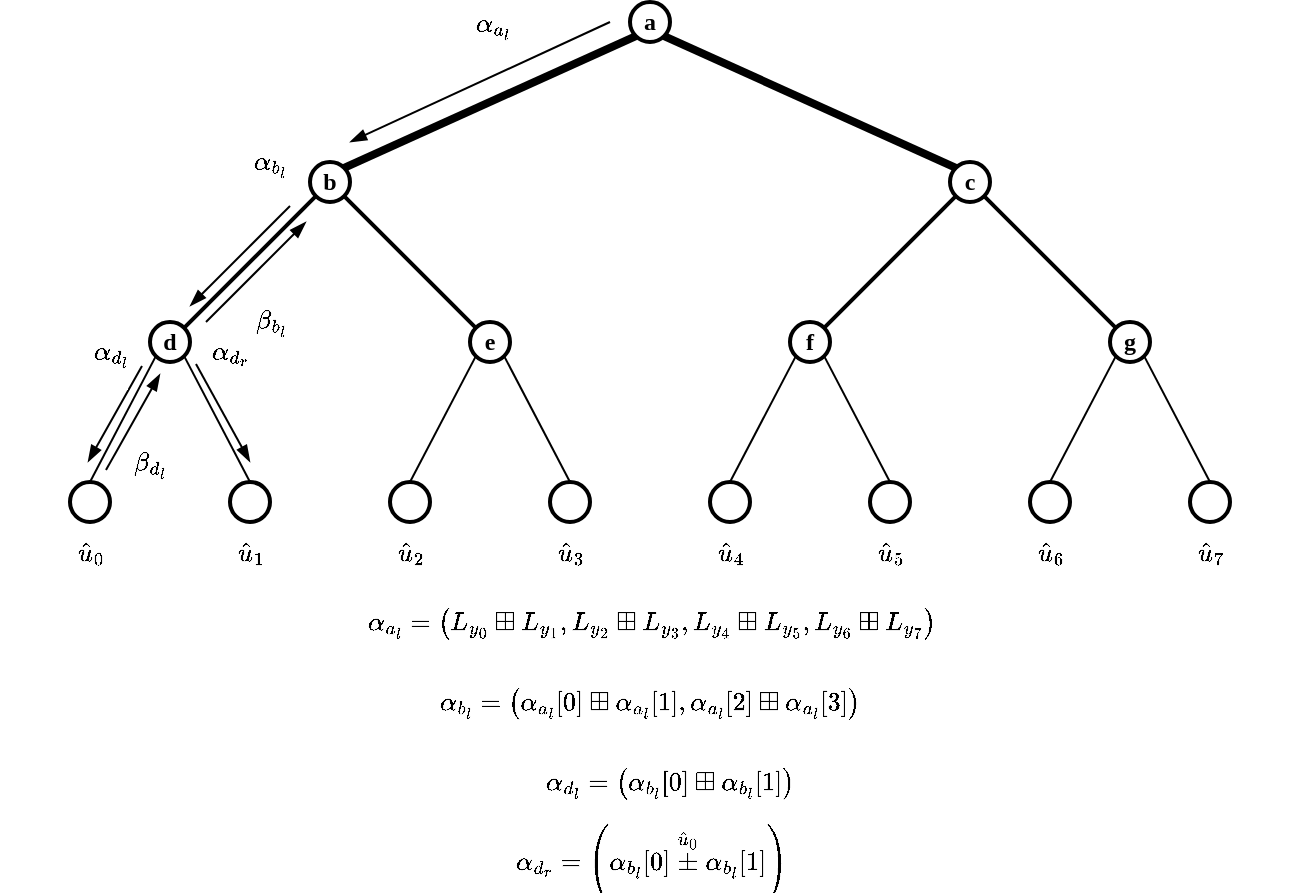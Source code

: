 <mxfile version="22.0.3" type="device" pages="6">
  <diagram name="Tree" id="f2BIFMLBEeJ_PpsHJtH0">
    <mxGraphModel dx="1380" dy="843" grid="1" gridSize="10" guides="1" tooltips="1" connect="1" arrows="1" fold="1" page="1" pageScale="1" pageWidth="827" pageHeight="1169" math="1" shadow="0">
      <root>
        <mxCell id="0" />
        <mxCell id="1" parent="0" />
        <mxCell id="rOChW1dOTcdHpoAJQsgV-17" style="rounded=0;orthogonalLoop=1;jettySize=auto;html=1;exitX=0;exitY=1;exitDx=0;exitDy=0;entryX=1;entryY=0;entryDx=0;entryDy=0;endArrow=none;endFill=0;strokeWidth=4;" parent="1" source="rOChW1dOTcdHpoAJQsgV-1" target="rOChW1dOTcdHpoAJQsgV-15" edge="1">
          <mxGeometry relative="1" as="geometry" />
        </mxCell>
        <mxCell id="rOChW1dOTcdHpoAJQsgV-24" style="edgeStyle=none;shape=connector;rounded=0;orthogonalLoop=1;jettySize=auto;html=1;exitX=1;exitY=1;exitDx=0;exitDy=0;entryX=0;entryY=0;entryDx=0;entryDy=0;labelBackgroundColor=default;strokeColor=default;align=center;verticalAlign=middle;fontFamily=Helvetica;fontSize=11;fontColor=default;endArrow=none;endFill=0;strokeWidth=4;" parent="1" source="rOChW1dOTcdHpoAJQsgV-1" target="rOChW1dOTcdHpoAJQsgV-16" edge="1">
          <mxGeometry relative="1" as="geometry" />
        </mxCell>
        <mxCell id="rOChW1dOTcdHpoAJQsgV-1" value="a" style="ellipse;whiteSpace=wrap;html=1;aspect=fixed;fontFamily=Lucida Console;fontStyle=1;strokeWidth=2;" parent="1" vertex="1">
          <mxGeometry x="430" y="70" width="20" height="20" as="geometry" />
        </mxCell>
        <mxCell id="rOChW1dOTcdHpoAJQsgV-3" value="" style="ellipse;whiteSpace=wrap;html=1;aspect=fixed;fontFamily=Lucida Console;strokeWidth=2;fontStyle=1;" parent="1" vertex="1">
          <mxGeometry x="390" y="310" width="20" height="20" as="geometry" />
        </mxCell>
        <mxCell id="rOChW1dOTcdHpoAJQsgV-4" value="" style="ellipse;whiteSpace=wrap;html=1;aspect=fixed;fontFamily=Lucida Console;strokeWidth=2;fontStyle=1;" parent="1" vertex="1">
          <mxGeometry x="310" y="310" width="20" height="20" as="geometry" />
        </mxCell>
        <mxCell id="rOChW1dOTcdHpoAJQsgV-5" value="" style="ellipse;whiteSpace=wrap;html=1;aspect=fixed;fontFamily=Lucida Console;strokeWidth=2;fontStyle=1;" parent="1" vertex="1">
          <mxGeometry x="230" y="310" width="20" height="20" as="geometry" />
        </mxCell>
        <mxCell id="rOChW1dOTcdHpoAJQsgV-6" value="" style="ellipse;whiteSpace=wrap;html=1;aspect=fixed;fontFamily=Lucida Console;strokeWidth=2;fontStyle=1;" parent="1" vertex="1">
          <mxGeometry x="150" y="310" width="20" height="20" as="geometry" />
        </mxCell>
        <mxCell id="rOChW1dOTcdHpoAJQsgV-7" value="" style="ellipse;whiteSpace=wrap;html=1;aspect=fixed;fontFamily=Lucida Console;strokeWidth=2;fontStyle=1;" parent="1" vertex="1">
          <mxGeometry x="470" y="310" width="20" height="20" as="geometry" />
        </mxCell>
        <mxCell id="rOChW1dOTcdHpoAJQsgV-8" value="" style="ellipse;whiteSpace=wrap;html=1;aspect=fixed;fontFamily=Lucida Console;strokeWidth=2;fontStyle=1;" parent="1" vertex="1">
          <mxGeometry x="550" y="310" width="20" height="20" as="geometry" />
        </mxCell>
        <mxCell id="rOChW1dOTcdHpoAJQsgV-9" value="" style="ellipse;whiteSpace=wrap;html=1;aspect=fixed;fontFamily=Lucida Console;strokeWidth=2;fontStyle=1;" parent="1" vertex="1">
          <mxGeometry x="630" y="310" width="20" height="20" as="geometry" />
        </mxCell>
        <mxCell id="rOChW1dOTcdHpoAJQsgV-10" value="" style="ellipse;whiteSpace=wrap;html=1;aspect=fixed;fontFamily=Lucida Console;strokeWidth=2;fontStyle=1;" parent="1" vertex="1">
          <mxGeometry x="710" y="310" width="20" height="20" as="geometry" />
        </mxCell>
        <mxCell id="rOChW1dOTcdHpoAJQsgV-19" style="rounded=0;orthogonalLoop=1;jettySize=auto;html=1;exitX=0;exitY=1;exitDx=0;exitDy=0;entryX=0.5;entryY=0;entryDx=0;entryDy=0;endArrow=none;endFill=0;strokeWidth=1;" parent="1" source="rOChW1dOTcdHpoAJQsgV-11" target="rOChW1dOTcdHpoAJQsgV-6" edge="1">
          <mxGeometry relative="1" as="geometry" />
        </mxCell>
        <mxCell id="rOChW1dOTcdHpoAJQsgV-20" style="edgeStyle=none;shape=connector;rounded=0;orthogonalLoop=1;jettySize=auto;html=1;exitX=1;exitY=1;exitDx=0;exitDy=0;entryX=0.5;entryY=0;entryDx=0;entryDy=0;labelBackgroundColor=default;strokeColor=default;align=center;verticalAlign=middle;fontFamily=Helvetica;fontSize=11;fontColor=default;endArrow=none;endFill=0;strokeWidth=1;" parent="1" source="rOChW1dOTcdHpoAJQsgV-11" target="rOChW1dOTcdHpoAJQsgV-5" edge="1">
          <mxGeometry relative="1" as="geometry" />
        </mxCell>
        <mxCell id="rOChW1dOTcdHpoAJQsgV-11" value="d" style="ellipse;whiteSpace=wrap;html=1;aspect=fixed;fontFamily=Lucida Console;fontStyle=1;strokeWidth=2;" parent="1" vertex="1">
          <mxGeometry x="190" y="230" width="20" height="20" as="geometry" />
        </mxCell>
        <mxCell id="rOChW1dOTcdHpoAJQsgV-22" style="edgeStyle=none;shape=connector;rounded=0;orthogonalLoop=1;jettySize=auto;html=1;exitX=0;exitY=1;exitDx=0;exitDy=0;entryX=0.5;entryY=0;entryDx=0;entryDy=0;labelBackgroundColor=default;strokeColor=default;align=center;verticalAlign=middle;fontFamily=Helvetica;fontSize=11;fontColor=default;endArrow=none;endFill=0;strokeWidth=1;" parent="1" source="rOChW1dOTcdHpoAJQsgV-12" target="rOChW1dOTcdHpoAJQsgV-4" edge="1">
          <mxGeometry relative="1" as="geometry" />
        </mxCell>
        <mxCell id="rOChW1dOTcdHpoAJQsgV-23" style="edgeStyle=none;shape=connector;rounded=0;orthogonalLoop=1;jettySize=auto;html=1;exitX=1;exitY=1;exitDx=0;exitDy=0;entryX=0.5;entryY=0;entryDx=0;entryDy=0;labelBackgroundColor=default;strokeColor=default;align=center;verticalAlign=middle;fontFamily=Helvetica;fontSize=11;fontColor=default;endArrow=none;endFill=0;strokeWidth=1;" parent="1" source="rOChW1dOTcdHpoAJQsgV-12" target="rOChW1dOTcdHpoAJQsgV-3" edge="1">
          <mxGeometry relative="1" as="geometry" />
        </mxCell>
        <mxCell id="rOChW1dOTcdHpoAJQsgV-12" value="e" style="ellipse;whiteSpace=wrap;html=1;aspect=fixed;fontFamily=Lucida Console;fontStyle=1;strokeWidth=2;" parent="1" vertex="1">
          <mxGeometry x="350" y="230" width="20" height="20" as="geometry" />
        </mxCell>
        <mxCell id="rOChW1dOTcdHpoAJQsgV-27" style="edgeStyle=none;shape=connector;rounded=0;orthogonalLoop=1;jettySize=auto;html=1;exitX=0;exitY=1;exitDx=0;exitDy=0;entryX=0.5;entryY=0;entryDx=0;entryDy=0;labelBackgroundColor=default;strokeColor=default;align=center;verticalAlign=middle;fontFamily=Helvetica;fontSize=11;fontColor=default;endArrow=none;endFill=0;strokeWidth=1;" parent="1" source="rOChW1dOTcdHpoAJQsgV-13" target="rOChW1dOTcdHpoAJQsgV-7" edge="1">
          <mxGeometry relative="1" as="geometry" />
        </mxCell>
        <mxCell id="rOChW1dOTcdHpoAJQsgV-28" style="edgeStyle=none;shape=connector;rounded=0;orthogonalLoop=1;jettySize=auto;html=1;exitX=1;exitY=1;exitDx=0;exitDy=0;entryX=0.5;entryY=0;entryDx=0;entryDy=0;labelBackgroundColor=default;strokeColor=default;align=center;verticalAlign=middle;fontFamily=Helvetica;fontSize=11;fontColor=default;endArrow=none;endFill=0;strokeWidth=1;" parent="1" source="rOChW1dOTcdHpoAJQsgV-13" target="rOChW1dOTcdHpoAJQsgV-8" edge="1">
          <mxGeometry relative="1" as="geometry" />
        </mxCell>
        <mxCell id="rOChW1dOTcdHpoAJQsgV-13" value="f" style="ellipse;whiteSpace=wrap;html=1;aspect=fixed;fontFamily=Lucida Console;fontStyle=1;strokeWidth=2;" parent="1" vertex="1">
          <mxGeometry x="510" y="230" width="20" height="20" as="geometry" />
        </mxCell>
        <mxCell id="rOChW1dOTcdHpoAJQsgV-29" style="edgeStyle=none;shape=connector;rounded=0;orthogonalLoop=1;jettySize=auto;html=1;exitX=0;exitY=1;exitDx=0;exitDy=0;entryX=0.5;entryY=0;entryDx=0;entryDy=0;labelBackgroundColor=default;strokeColor=default;align=center;verticalAlign=middle;fontFamily=Helvetica;fontSize=11;fontColor=default;endArrow=none;endFill=0;strokeWidth=1;" parent="1" source="rOChW1dOTcdHpoAJQsgV-14" target="rOChW1dOTcdHpoAJQsgV-9" edge="1">
          <mxGeometry relative="1" as="geometry" />
        </mxCell>
        <mxCell id="rOChW1dOTcdHpoAJQsgV-30" style="edgeStyle=none;shape=connector;rounded=0;orthogonalLoop=1;jettySize=auto;html=1;exitX=1;exitY=1;exitDx=0;exitDy=0;entryX=0.5;entryY=0;entryDx=0;entryDy=0;labelBackgroundColor=default;strokeColor=default;align=center;verticalAlign=middle;fontFamily=Helvetica;fontSize=11;fontColor=default;endArrow=none;endFill=0;strokeWidth=1;" parent="1" source="rOChW1dOTcdHpoAJQsgV-14" target="rOChW1dOTcdHpoAJQsgV-10" edge="1">
          <mxGeometry relative="1" as="geometry" />
        </mxCell>
        <mxCell id="rOChW1dOTcdHpoAJQsgV-14" value="g" style="ellipse;whiteSpace=wrap;html=1;aspect=fixed;fontFamily=Lucida Console;fontStyle=1;strokeWidth=2;" parent="1" vertex="1">
          <mxGeometry x="670" y="230" width="20" height="20" as="geometry" />
        </mxCell>
        <mxCell id="rOChW1dOTcdHpoAJQsgV-18" style="rounded=0;orthogonalLoop=1;jettySize=auto;html=1;exitX=0;exitY=1;exitDx=0;exitDy=0;entryX=1;entryY=0;entryDx=0;entryDy=0;endArrow=none;endFill=0;strokeWidth=2;" parent="1" source="rOChW1dOTcdHpoAJQsgV-15" target="rOChW1dOTcdHpoAJQsgV-11" edge="1">
          <mxGeometry relative="1" as="geometry" />
        </mxCell>
        <mxCell id="rOChW1dOTcdHpoAJQsgV-21" style="edgeStyle=none;shape=connector;rounded=0;orthogonalLoop=1;jettySize=auto;html=1;exitX=1;exitY=1;exitDx=0;exitDy=0;entryX=0;entryY=0;entryDx=0;entryDy=0;labelBackgroundColor=default;strokeColor=default;align=center;verticalAlign=middle;fontFamily=Helvetica;fontSize=11;fontColor=default;endArrow=none;endFill=0;strokeWidth=2;" parent="1" source="rOChW1dOTcdHpoAJQsgV-15" target="rOChW1dOTcdHpoAJQsgV-12" edge="1">
          <mxGeometry relative="1" as="geometry" />
        </mxCell>
        <mxCell id="rOChW1dOTcdHpoAJQsgV-15" value="b" style="ellipse;whiteSpace=wrap;html=1;aspect=fixed;fontFamily=Lucida Console;fontStyle=1;strokeWidth=2;" parent="1" vertex="1">
          <mxGeometry x="270" y="150" width="20" height="20" as="geometry" />
        </mxCell>
        <mxCell id="rOChW1dOTcdHpoAJQsgV-25" style="edgeStyle=none;shape=connector;rounded=0;orthogonalLoop=1;jettySize=auto;html=1;exitX=0;exitY=1;exitDx=0;exitDy=0;entryX=1;entryY=0;entryDx=0;entryDy=0;labelBackgroundColor=default;strokeColor=default;align=center;verticalAlign=middle;fontFamily=Helvetica;fontSize=11;fontColor=default;endArrow=none;endFill=0;strokeWidth=2;" parent="1" source="rOChW1dOTcdHpoAJQsgV-16" target="rOChW1dOTcdHpoAJQsgV-13" edge="1">
          <mxGeometry relative="1" as="geometry" />
        </mxCell>
        <mxCell id="rOChW1dOTcdHpoAJQsgV-26" style="edgeStyle=none;shape=connector;rounded=0;orthogonalLoop=1;jettySize=auto;html=1;exitX=1;exitY=1;exitDx=0;exitDy=0;entryX=0;entryY=0;entryDx=0;entryDy=0;labelBackgroundColor=default;strokeColor=default;align=center;verticalAlign=middle;fontFamily=Helvetica;fontSize=11;fontColor=default;endArrow=none;endFill=0;strokeWidth=2;" parent="1" source="rOChW1dOTcdHpoAJQsgV-16" target="rOChW1dOTcdHpoAJQsgV-14" edge="1">
          <mxGeometry relative="1" as="geometry" />
        </mxCell>
        <mxCell id="rOChW1dOTcdHpoAJQsgV-16" value="c" style="ellipse;whiteSpace=wrap;html=1;aspect=fixed;fontFamily=Lucida Console;fontStyle=1;strokeWidth=2;" parent="1" vertex="1">
          <mxGeometry x="590" y="150" width="20" height="20" as="geometry" />
        </mxCell>
        <mxCell id="rOChW1dOTcdHpoAJQsgV-31" value="$$\hat{u}_0$$" style="text;html=1;align=center;verticalAlign=middle;resizable=0;points=[];autosize=1;strokeColor=none;fillColor=none;fontSize=11;fontFamily=Helvetica;fontColor=default;" parent="1" vertex="1">
          <mxGeometry x="115" y="330" width="90" height="30" as="geometry" />
        </mxCell>
        <mxCell id="rOChW1dOTcdHpoAJQsgV-32" value="$$\hat{u}_1$$" style="text;html=1;align=center;verticalAlign=middle;resizable=0;points=[];autosize=1;strokeColor=none;fillColor=none;fontSize=11;fontFamily=Helvetica;fontColor=default;" parent="1" vertex="1">
          <mxGeometry x="195" y="330" width="90" height="30" as="geometry" />
        </mxCell>
        <mxCell id="rOChW1dOTcdHpoAJQsgV-33" value="" style="endArrow=blockThin;html=1;rounded=0;labelBackgroundColor=default;strokeColor=default;align=center;verticalAlign=middle;fontFamily=Helvetica;fontSize=11;fontColor=default;shape=connector;endFill=1;" parent="1" edge="1">
          <mxGeometry width="50" height="50" relative="1" as="geometry">
            <mxPoint x="420" y="80" as="sourcePoint" />
            <mxPoint x="290" y="140" as="targetPoint" />
          </mxGeometry>
        </mxCell>
        <mxCell id="rOChW1dOTcdHpoAJQsgV-34" value="$$\alpha_{a_l}$$" style="edgeLabel;html=1;align=center;verticalAlign=middle;resizable=0;points=[];fontSize=11;fontFamily=Helvetica;fontColor=default;" parent="rOChW1dOTcdHpoAJQsgV-33" vertex="1" connectable="0">
          <mxGeometry x="-0.151" y="2" relative="1" as="geometry">
            <mxPoint x="-5" y="-27" as="offset" />
          </mxGeometry>
        </mxCell>
        <mxCell id="rOChW1dOTcdHpoAJQsgV-35" value="$$\alpha_{a_l} = \left( L_{y_0} \boxplus L_{y_1},&amp;nbsp;&amp;nbsp;L_{y_2} \boxplus L_{y_3},&amp;nbsp;&amp;nbsp;L_{y_4} \boxplus L_{y_5},&amp;nbsp;&amp;nbsp;L_{y_6} \boxplus L_{y_7}&lt;br&gt;&amp;nbsp;\right)$$" style="text;html=1;align=center;verticalAlign=middle;resizable=0;points=[];autosize=1;strokeColor=none;fillColor=none;fontSize=11;fontFamily=Helvetica;fontColor=default;" parent="1" vertex="1">
          <mxGeometry x="115" y="360" width="650" height="40" as="geometry" />
        </mxCell>
        <mxCell id="rOChW1dOTcdHpoAJQsgV-36" value="$$\hat{u}_2$$" style="text;html=1;align=center;verticalAlign=middle;resizable=0;points=[];autosize=1;strokeColor=none;fillColor=none;fontSize=11;fontFamily=Helvetica;fontColor=default;" parent="1" vertex="1">
          <mxGeometry x="275" y="330" width="90" height="30" as="geometry" />
        </mxCell>
        <mxCell id="rOChW1dOTcdHpoAJQsgV-37" value="$$\hat{u}_3$$" style="text;html=1;align=center;verticalAlign=middle;resizable=0;points=[];autosize=1;strokeColor=none;fillColor=none;fontSize=11;fontFamily=Helvetica;fontColor=default;" parent="1" vertex="1">
          <mxGeometry x="355" y="330" width="90" height="30" as="geometry" />
        </mxCell>
        <mxCell id="rOChW1dOTcdHpoAJQsgV-38" value="$$\hat{u}_4$$" style="text;html=1;align=center;verticalAlign=middle;resizable=0;points=[];autosize=1;strokeColor=none;fillColor=none;fontSize=11;fontFamily=Helvetica;fontColor=default;" parent="1" vertex="1">
          <mxGeometry x="435" y="330" width="90" height="30" as="geometry" />
        </mxCell>
        <mxCell id="rOChW1dOTcdHpoAJQsgV-39" value="$$\hat{u}_5$$" style="text;html=1;align=center;verticalAlign=middle;resizable=0;points=[];autosize=1;strokeColor=none;fillColor=none;fontSize=11;fontFamily=Helvetica;fontColor=default;" parent="1" vertex="1">
          <mxGeometry x="515" y="330" width="90" height="30" as="geometry" />
        </mxCell>
        <mxCell id="rOChW1dOTcdHpoAJQsgV-40" value="$$\hat{u}_6$$" style="text;html=1;align=center;verticalAlign=middle;resizable=0;points=[];autosize=1;strokeColor=none;fillColor=none;fontSize=11;fontFamily=Helvetica;fontColor=default;" parent="1" vertex="1">
          <mxGeometry x="595" y="330" width="90" height="30" as="geometry" />
        </mxCell>
        <mxCell id="rOChW1dOTcdHpoAJQsgV-41" value="$$\hat{u}_7$$" style="text;html=1;align=center;verticalAlign=middle;resizable=0;points=[];autosize=1;strokeColor=none;fillColor=none;fontSize=11;fontFamily=Helvetica;fontColor=default;" parent="1" vertex="1">
          <mxGeometry x="675" y="330" width="90" height="30" as="geometry" />
        </mxCell>
        <mxCell id="rOChW1dOTcdHpoAJQsgV-43" value="" style="edgeStyle=none;shape=connector;rounded=0;orthogonalLoop=1;jettySize=auto;html=1;labelBackgroundColor=default;strokeColor=default;align=center;verticalAlign=middle;fontFamily=Helvetica;fontSize=11;fontColor=default;endArrow=none;endFill=0;" parent="1" target="rOChW1dOTcdHpoAJQsgV-35" edge="1">
          <mxGeometry relative="1" as="geometry">
            <mxPoint x="440" y="400" as="sourcePoint" />
          </mxGeometry>
        </mxCell>
        <mxCell id="rOChW1dOTcdHpoAJQsgV-44" value="$$\alpha_{b_l} = \left( \alpha_{a_l}[0] \boxplus \alpha_{a_l}[1],&amp;nbsp; \alpha_{a_l}[2]&amp;nbsp;\boxplus \alpha_{a_l}[3]&amp;nbsp;\right)$$" style="text;html=1;align=center;verticalAlign=middle;resizable=0;points=[];autosize=1;strokeColor=none;fillColor=none;fontSize=11;fontFamily=Helvetica;fontColor=default;" parent="1" vertex="1">
          <mxGeometry x="160" y="405" width="560" height="30" as="geometry" />
        </mxCell>
        <mxCell id="rOChW1dOTcdHpoAJQsgV-45" value="" style="endArrow=blockThin;html=1;rounded=0;labelBackgroundColor=default;strokeColor=default;align=center;verticalAlign=middle;fontFamily=Helvetica;fontSize=11;fontColor=default;shape=connector;endFill=1;" parent="1" edge="1">
          <mxGeometry width="50" height="50" relative="1" as="geometry">
            <mxPoint x="260" y="172" as="sourcePoint" />
            <mxPoint x="210" y="222" as="targetPoint" />
          </mxGeometry>
        </mxCell>
        <mxCell id="rOChW1dOTcdHpoAJQsgV-46" value="$$\alpha_{b_l}$$" style="edgeLabel;html=1;align=center;verticalAlign=middle;resizable=0;points=[];fontSize=11;fontFamily=Helvetica;fontColor=default;" parent="rOChW1dOTcdHpoAJQsgV-45" vertex="1" connectable="0">
          <mxGeometry x="-0.151" y="2" relative="1" as="geometry">
            <mxPoint x="10" y="-45" as="offset" />
          </mxGeometry>
        </mxCell>
        <mxCell id="rOChW1dOTcdHpoAJQsgV-47" value="$$\alpha_{d_l} = \left( \alpha_{b_l}[0] \boxplus \alpha_{b_l}[1] \right)$$" style="text;html=1;align=center;verticalAlign=middle;resizable=0;points=[];autosize=1;strokeColor=none;fillColor=none;fontSize=11;fontFamily=Helvetica;fontColor=default;" parent="1" vertex="1">
          <mxGeometry x="270" y="445" width="360" height="30" as="geometry" />
        </mxCell>
        <mxCell id="rOChW1dOTcdHpoAJQsgV-48" value="" style="endArrow=blockThin;html=1;rounded=0;labelBackgroundColor=default;strokeColor=default;align=center;verticalAlign=middle;fontFamily=Helvetica;fontSize=11;fontColor=default;shape=connector;endFill=1;" parent="1" edge="1">
          <mxGeometry width="50" height="50" relative="1" as="geometry">
            <mxPoint x="186" y="252" as="sourcePoint" />
            <mxPoint x="159" y="300" as="targetPoint" />
          </mxGeometry>
        </mxCell>
        <mxCell id="rOChW1dOTcdHpoAJQsgV-49" value="$$\alpha_{d_l}$$" style="edgeLabel;html=1;align=center;verticalAlign=middle;resizable=0;points=[];fontSize=11;fontFamily=Helvetica;fontColor=default;" parent="rOChW1dOTcdHpoAJQsgV-48" vertex="1" connectable="0">
          <mxGeometry x="-0.151" y="2" relative="1" as="geometry">
            <mxPoint x="-6" y="-29" as="offset" />
          </mxGeometry>
        </mxCell>
        <mxCell id="rOChW1dOTcdHpoAJQsgV-53" value="" style="endArrow=none;html=1;rounded=0;labelBackgroundColor=default;strokeColor=default;align=center;verticalAlign=middle;fontFamily=Helvetica;fontSize=11;fontColor=default;shape=connector;endFill=0;startArrow=blockThin;startFill=1;" parent="1" edge="1">
          <mxGeometry width="50" height="50" relative="1" as="geometry">
            <mxPoint x="195" y="256" as="sourcePoint" />
            <mxPoint x="168" y="304" as="targetPoint" />
          </mxGeometry>
        </mxCell>
        <mxCell id="rOChW1dOTcdHpoAJQsgV-54" value="$$\beta_{d_l}$$" style="edgeLabel;html=1;align=center;verticalAlign=middle;resizable=0;points=[];fontSize=11;fontFamily=Helvetica;fontColor=default;" parent="rOChW1dOTcdHpoAJQsgV-53" vertex="1" connectable="0">
          <mxGeometry x="-0.151" y="2" relative="1" as="geometry">
            <mxPoint x="5" y="23" as="offset" />
          </mxGeometry>
        </mxCell>
        <mxCell id="rOChW1dOTcdHpoAJQsgV-55" value="" style="endArrow=none;html=1;rounded=0;labelBackgroundColor=default;strokeColor=default;align=center;verticalAlign=middle;fontFamily=Helvetica;fontSize=11;fontColor=default;shape=connector;endFill=0;startArrow=blockThin;startFill=1;" parent="1" edge="1">
          <mxGeometry width="50" height="50" relative="1" as="geometry">
            <mxPoint x="268" y="180" as="sourcePoint" />
            <mxPoint x="218" y="230" as="targetPoint" />
          </mxGeometry>
        </mxCell>
        <mxCell id="rOChW1dOTcdHpoAJQsgV-56" value="$$\beta_{b_l}$$" style="edgeLabel;html=1;align=center;verticalAlign=middle;resizable=0;points=[];fontSize=11;fontFamily=Helvetica;fontColor=default;" parent="rOChW1dOTcdHpoAJQsgV-55" vertex="1" connectable="0">
          <mxGeometry x="-0.151" y="2" relative="1" as="geometry">
            <mxPoint x="2" y="27" as="offset" />
          </mxGeometry>
        </mxCell>
        <mxCell id="rOChW1dOTcdHpoAJQsgV-57" value="$$\alpha_{d_r} = \left( \alpha_{b_l}[0] \stackrel{\hat{u}_0}{\pm} \alpha_{b_l}[1] \right)$$" style="text;html=1;align=center;verticalAlign=middle;resizable=0;points=[];autosize=1;strokeColor=none;fillColor=none;fontSize=11;fontFamily=Helvetica;fontColor=default;" parent="1" vertex="1">
          <mxGeometry x="220" y="485" width="440" height="30" as="geometry" />
        </mxCell>
        <mxCell id="rOChW1dOTcdHpoAJQsgV-58" value="" style="endArrow=blockThin;html=1;rounded=0;labelBackgroundColor=default;strokeColor=default;align=center;verticalAlign=middle;fontFamily=Helvetica;fontSize=11;fontColor=default;shape=connector;endFill=1;" parent="1" edge="1">
          <mxGeometry width="50" height="50" relative="1" as="geometry">
            <mxPoint x="213" y="251" as="sourcePoint" />
            <mxPoint x="240" y="300" as="targetPoint" />
          </mxGeometry>
        </mxCell>
        <mxCell id="rOChW1dOTcdHpoAJQsgV-59" value="$$\alpha_{d_r}$$" style="edgeLabel;html=1;align=center;verticalAlign=middle;resizable=0;points=[];fontSize=11;fontFamily=Helvetica;fontColor=default;" parent="rOChW1dOTcdHpoAJQsgV-58" vertex="1" connectable="0">
          <mxGeometry x="-0.151" y="2" relative="1" as="geometry">
            <mxPoint x="4" y="-26" as="offset" />
          </mxGeometry>
        </mxCell>
      </root>
    </mxGraphModel>
  </diagram>
  <diagram id="4qAFWXnkwFJTG5X5roHc" name="Bfly">
    <mxGraphModel dx="2207" dy="843" grid="1" gridSize="10" guides="1" tooltips="1" connect="1" arrows="1" fold="1" page="1" pageScale="1" pageWidth="827" pageHeight="1169" math="1" shadow="0">
      <root>
        <mxCell id="0" />
        <mxCell id="1" parent="0" />
        <mxCell id="U2gFz_eg1b9E5z325Q5m-17" style="edgeStyle=orthogonalEdgeStyle;rounded=0;orthogonalLoop=1;jettySize=auto;html=1;exitX=1;exitY=0.5;exitDx=0;exitDy=0;entryX=0;entryY=0.5;entryDx=0;entryDy=0;strokeColor=#006EAF;fillColor=#1ba1e2;" parent="1" source="U2gFz_eg1b9E5z325Q5m-1" target="U2gFz_eg1b9E5z325Q5m-9" edge="1">
          <mxGeometry relative="1" as="geometry" />
        </mxCell>
        <mxCell id="U2gFz_eg1b9E5z325Q5m-62" style="edgeStyle=none;shape=connector;rounded=0;orthogonalLoop=1;jettySize=auto;html=1;exitX=1;exitY=0.5;exitDx=0;exitDy=0;entryX=0;entryY=0.5;entryDx=0;entryDy=0;labelBackgroundColor=default;strokeColor=#C73500;align=center;verticalAlign=middle;fontFamily=Helvetica;fontSize=11;fontColor=default;endArrow=classic;fillColor=#fa6800;" parent="1" source="U2gFz_eg1b9E5z325Q5m-1" target="U2gFz_eg1b9E5z325Q5m-10" edge="1">
          <mxGeometry relative="1" as="geometry" />
        </mxCell>
        <mxCell id="U2gFz_eg1b9E5z325Q5m-1" value="$$L_0^0$$" style="rounded=1;whiteSpace=wrap;html=1;" parent="1" vertex="1">
          <mxGeometry x="120" y="80" width="40" height="40" as="geometry" />
        </mxCell>
        <mxCell id="U2gFz_eg1b9E5z325Q5m-19" style="rounded=0;orthogonalLoop=1;jettySize=auto;html=1;exitX=1;exitY=0.5;exitDx=0;exitDy=0;entryX=0;entryY=0.5;entryDx=0;entryDy=0;fillColor=#1ba1e2;strokeColor=#006EAF;" parent="1" source="U2gFz_eg1b9E5z325Q5m-2" target="U2gFz_eg1b9E5z325Q5m-9" edge="1">
          <mxGeometry relative="1" as="geometry" />
        </mxCell>
        <mxCell id="U2gFz_eg1b9E5z325Q5m-61" style="edgeStyle=none;shape=connector;rounded=0;orthogonalLoop=1;jettySize=auto;html=1;exitX=1;exitY=0.5;exitDx=0;exitDy=0;entryX=0;entryY=0.5;entryDx=0;entryDy=0;labelBackgroundColor=default;strokeColor=#C73500;align=center;verticalAlign=middle;fontFamily=Helvetica;fontSize=11;fontColor=default;endArrow=classic;fillColor=#fa6800;" parent="1" source="U2gFz_eg1b9E5z325Q5m-2" target="U2gFz_eg1b9E5z325Q5m-10" edge="1">
          <mxGeometry relative="1" as="geometry" />
        </mxCell>
        <mxCell id="U2gFz_eg1b9E5z325Q5m-2" value="$$L_0^1$$" style="rounded=1;whiteSpace=wrap;html=1;" parent="1" vertex="1">
          <mxGeometry x="120" y="120" width="40" height="40" as="geometry" />
        </mxCell>
        <mxCell id="U2gFz_eg1b9E5z325Q5m-20" style="edgeStyle=none;shape=connector;rounded=0;orthogonalLoop=1;jettySize=auto;html=1;exitX=1;exitY=0.5;exitDx=0;exitDy=0;entryX=0;entryY=0.5;entryDx=0;entryDy=0;labelBackgroundColor=default;strokeColor=#006EAF;align=center;verticalAlign=middle;fontFamily=Helvetica;fontSize=11;fontColor=default;endArrow=classic;fillColor=#1ba1e2;" parent="1" source="U2gFz_eg1b9E5z325Q5m-3" target="U2gFz_eg1b9E5z325Q5m-11" edge="1">
          <mxGeometry relative="1" as="geometry" />
        </mxCell>
        <mxCell id="U2gFz_eg1b9E5z325Q5m-64" style="edgeStyle=none;shape=connector;rounded=0;orthogonalLoop=1;jettySize=auto;html=1;exitX=1;exitY=0.5;exitDx=0;exitDy=0;entryX=0;entryY=0.5;entryDx=0;entryDy=0;labelBackgroundColor=default;strokeColor=#C73500;align=center;verticalAlign=middle;fontFamily=Helvetica;fontSize=11;fontColor=default;endArrow=classic;fillColor=#fa6800;" parent="1" source="U2gFz_eg1b9E5z325Q5m-3" target="U2gFz_eg1b9E5z325Q5m-12" edge="1">
          <mxGeometry relative="1" as="geometry" />
        </mxCell>
        <mxCell id="U2gFz_eg1b9E5z325Q5m-3" value="$$L_0^2$$" style="rounded=1;whiteSpace=wrap;html=1;" parent="1" vertex="1">
          <mxGeometry x="120" y="160" width="40" height="40" as="geometry" />
        </mxCell>
        <mxCell id="U2gFz_eg1b9E5z325Q5m-21" style="edgeStyle=none;shape=connector;rounded=0;orthogonalLoop=1;jettySize=auto;html=1;exitX=1;exitY=0.5;exitDx=0;exitDy=0;entryX=0;entryY=0.5;entryDx=0;entryDy=0;labelBackgroundColor=default;strokeColor=#006EAF;align=center;verticalAlign=middle;fontFamily=Helvetica;fontSize=11;fontColor=default;endArrow=classic;fillColor=#1ba1e2;" parent="1" source="U2gFz_eg1b9E5z325Q5m-4" target="U2gFz_eg1b9E5z325Q5m-11" edge="1">
          <mxGeometry relative="1" as="geometry" />
        </mxCell>
        <mxCell id="U2gFz_eg1b9E5z325Q5m-63" style="edgeStyle=none;shape=connector;rounded=0;orthogonalLoop=1;jettySize=auto;html=1;exitX=1;exitY=0.5;exitDx=0;exitDy=0;entryX=0;entryY=0.5;entryDx=0;entryDy=0;labelBackgroundColor=default;strokeColor=#C73500;align=center;verticalAlign=middle;fontFamily=Helvetica;fontSize=11;fontColor=default;endArrow=classic;fillColor=#fa6800;" parent="1" source="U2gFz_eg1b9E5z325Q5m-4" target="U2gFz_eg1b9E5z325Q5m-12" edge="1">
          <mxGeometry relative="1" as="geometry" />
        </mxCell>
        <mxCell id="U2gFz_eg1b9E5z325Q5m-4" value="$$L_0^3$$" style="rounded=1;whiteSpace=wrap;html=1;" parent="1" vertex="1">
          <mxGeometry x="120" y="200" width="40" height="40" as="geometry" />
        </mxCell>
        <mxCell id="U2gFz_eg1b9E5z325Q5m-38" style="edgeStyle=none;shape=connector;rounded=0;orthogonalLoop=1;jettySize=auto;html=1;exitX=1;exitY=0.5;exitDx=0;exitDy=0;entryX=0;entryY=0.5;entryDx=0;entryDy=0;labelBackgroundColor=default;strokeColor=#006EAF;align=center;verticalAlign=middle;fontFamily=Helvetica;fontSize=11;fontColor=default;endArrow=classic;fillColor=#1ba1e2;" parent="1" source="U2gFz_eg1b9E5z325Q5m-5" target="U2gFz_eg1b9E5z325Q5m-13" edge="1">
          <mxGeometry relative="1" as="geometry" />
        </mxCell>
        <mxCell id="UfirfZkhYAKx0vtfkcb1-1" style="edgeStyle=none;shape=connector;rounded=0;orthogonalLoop=1;jettySize=auto;html=1;exitX=1;exitY=0.5;exitDx=0;exitDy=0;entryX=0;entryY=0.5;entryDx=0;entryDy=0;labelBackgroundColor=default;strokeColor=#C73500;align=center;verticalAlign=middle;fontFamily=Helvetica;fontSize=11;fontColor=default;endArrow=classic;fillColor=#fa6800;" parent="1" source="U2gFz_eg1b9E5z325Q5m-5" target="U2gFz_eg1b9E5z325Q5m-14" edge="1">
          <mxGeometry relative="1" as="geometry" />
        </mxCell>
        <mxCell id="U2gFz_eg1b9E5z325Q5m-5" value="$$L_0^4$$" style="rounded=1;whiteSpace=wrap;html=1;" parent="1" vertex="1">
          <mxGeometry x="120" y="240" width="40" height="40" as="geometry" />
        </mxCell>
        <mxCell id="U2gFz_eg1b9E5z325Q5m-39" style="edgeStyle=none;shape=connector;rounded=0;orthogonalLoop=1;jettySize=auto;html=1;exitX=1;exitY=0.5;exitDx=0;exitDy=0;entryX=0;entryY=0.5;entryDx=0;entryDy=0;labelBackgroundColor=default;strokeColor=#006EAF;align=center;verticalAlign=middle;fontFamily=Helvetica;fontSize=11;fontColor=default;endArrow=classic;fillColor=#1ba1e2;" parent="1" source="U2gFz_eg1b9E5z325Q5m-6" target="U2gFz_eg1b9E5z325Q5m-13" edge="1">
          <mxGeometry relative="1" as="geometry" />
        </mxCell>
        <mxCell id="UfirfZkhYAKx0vtfkcb1-3" style="edgeStyle=none;shape=connector;rounded=0;orthogonalLoop=1;jettySize=auto;html=1;exitX=1;exitY=0.5;exitDx=0;exitDy=0;entryX=0;entryY=0.5;entryDx=0;entryDy=0;labelBackgroundColor=default;strokeColor=#C73500;align=center;verticalAlign=middle;fontFamily=Helvetica;fontSize=11;fontColor=default;endArrow=classic;fillColor=#fa6800;" parent="1" source="U2gFz_eg1b9E5z325Q5m-6" target="U2gFz_eg1b9E5z325Q5m-14" edge="1">
          <mxGeometry relative="1" as="geometry" />
        </mxCell>
        <mxCell id="U2gFz_eg1b9E5z325Q5m-6" value="$$L_0^5$$" style="rounded=1;whiteSpace=wrap;html=1;" parent="1" vertex="1">
          <mxGeometry x="120" y="280" width="40" height="40" as="geometry" />
        </mxCell>
        <mxCell id="U2gFz_eg1b9E5z325Q5m-40" style="edgeStyle=none;shape=connector;rounded=0;orthogonalLoop=1;jettySize=auto;html=1;exitX=1;exitY=0.5;exitDx=0;exitDy=0;entryX=0;entryY=0.5;entryDx=0;entryDy=0;labelBackgroundColor=default;strokeColor=#006EAF;align=center;verticalAlign=middle;fontFamily=Helvetica;fontSize=11;fontColor=default;endArrow=classic;fillColor=#1ba1e2;" parent="1" source="U2gFz_eg1b9E5z325Q5m-7" target="U2gFz_eg1b9E5z325Q5m-15" edge="1">
          <mxGeometry relative="1" as="geometry" />
        </mxCell>
        <mxCell id="UfirfZkhYAKx0vtfkcb1-4" style="edgeStyle=none;shape=connector;rounded=0;orthogonalLoop=1;jettySize=auto;html=1;exitX=1;exitY=0.5;exitDx=0;exitDy=0;entryX=0;entryY=0.5;entryDx=0;entryDy=0;labelBackgroundColor=default;strokeColor=#C73500;align=center;verticalAlign=middle;fontFamily=Helvetica;fontSize=11;fontColor=default;endArrow=classic;fillColor=#fa6800;" parent="1" source="U2gFz_eg1b9E5z325Q5m-7" target="U2gFz_eg1b9E5z325Q5m-16" edge="1">
          <mxGeometry relative="1" as="geometry" />
        </mxCell>
        <mxCell id="U2gFz_eg1b9E5z325Q5m-7" value="$$L_0^6$$" style="rounded=1;whiteSpace=wrap;html=1;" parent="1" vertex="1">
          <mxGeometry x="120" y="320" width="40" height="40" as="geometry" />
        </mxCell>
        <mxCell id="U2gFz_eg1b9E5z325Q5m-41" style="edgeStyle=none;shape=connector;rounded=0;orthogonalLoop=1;jettySize=auto;html=1;exitX=1;exitY=0.5;exitDx=0;exitDy=0;entryX=0;entryY=0.5;entryDx=0;entryDy=0;labelBackgroundColor=default;strokeColor=#006EAF;align=center;verticalAlign=middle;fontFamily=Helvetica;fontSize=11;fontColor=default;endArrow=classic;fillColor=#1ba1e2;" parent="1" source="U2gFz_eg1b9E5z325Q5m-8" target="U2gFz_eg1b9E5z325Q5m-15" edge="1">
          <mxGeometry relative="1" as="geometry" />
        </mxCell>
        <mxCell id="UfirfZkhYAKx0vtfkcb1-5" style="edgeStyle=none;shape=connector;rounded=0;orthogonalLoop=1;jettySize=auto;html=1;exitX=1;exitY=0.5;exitDx=0;exitDy=0;entryX=0;entryY=0.5;entryDx=0;entryDy=0;labelBackgroundColor=default;strokeColor=#C73500;align=center;verticalAlign=middle;fontFamily=Helvetica;fontSize=11;fontColor=default;endArrow=classic;fillColor=#fa6800;" parent="1" source="U2gFz_eg1b9E5z325Q5m-8" target="U2gFz_eg1b9E5z325Q5m-16" edge="1">
          <mxGeometry relative="1" as="geometry" />
        </mxCell>
        <mxCell id="U2gFz_eg1b9E5z325Q5m-8" value="$$L_0^7$$" style="rounded=1;whiteSpace=wrap;html=1;" parent="1" vertex="1">
          <mxGeometry x="120" y="360" width="40" height="40" as="geometry" />
        </mxCell>
        <mxCell id="U2gFz_eg1b9E5z325Q5m-42" style="edgeStyle=none;shape=connector;rounded=0;orthogonalLoop=1;jettySize=auto;html=1;exitX=1;exitY=0.5;exitDx=0;exitDy=0;entryX=0;entryY=0.5;entryDx=0;entryDy=0;labelBackgroundColor=default;strokeColor=#006EAF;align=center;verticalAlign=middle;fontFamily=Helvetica;fontSize=11;fontColor=default;endArrow=classic;fillColor=#1ba1e2;" parent="1" source="U2gFz_eg1b9E5z325Q5m-9" target="U2gFz_eg1b9E5z325Q5m-22" edge="1">
          <mxGeometry relative="1" as="geometry" />
        </mxCell>
        <mxCell id="UfirfZkhYAKx0vtfkcb1-8" style="edgeStyle=none;shape=connector;rounded=0;orthogonalLoop=1;jettySize=auto;html=1;exitX=1;exitY=0.5;exitDx=0;exitDy=0;entryX=0;entryY=0.5;entryDx=0;entryDy=0;labelBackgroundColor=default;strokeColor=#C73500;align=center;verticalAlign=middle;fontFamily=Helvetica;fontSize=11;fontColor=default;endArrow=classic;fillColor=#fa6800;" parent="1" source="U2gFz_eg1b9E5z325Q5m-9" target="U2gFz_eg1b9E5z325Q5m-23" edge="1">
          <mxGeometry relative="1" as="geometry" />
        </mxCell>
        <mxCell id="U2gFz_eg1b9E5z325Q5m-9" value="$$L_1^0$$" style="rounded=1;whiteSpace=wrap;html=1;fillColor=#A9C4EB;" parent="1" vertex="1">
          <mxGeometry x="240" y="80" width="40" height="40" as="geometry" />
        </mxCell>
        <mxCell id="U2gFz_eg1b9E5z325Q5m-44" style="edgeStyle=none;shape=connector;rounded=0;orthogonalLoop=1;jettySize=auto;html=1;exitX=1;exitY=0.5;exitDx=0;exitDy=0;entryX=0;entryY=0.5;entryDx=0;entryDy=0;labelBackgroundColor=default;strokeColor=#006EAF;align=center;verticalAlign=middle;fontFamily=Helvetica;fontSize=11;fontColor=default;endArrow=classic;fillColor=#1ba1e2;" parent="1" source="U2gFz_eg1b9E5z325Q5m-10" target="U2gFz_eg1b9E5z325Q5m-24" edge="1">
          <mxGeometry relative="1" as="geometry" />
        </mxCell>
        <mxCell id="UfirfZkhYAKx0vtfkcb1-7" style="edgeStyle=none;shape=connector;rounded=0;orthogonalLoop=1;jettySize=auto;html=1;exitX=1;exitY=0.5;exitDx=0;exitDy=0;entryX=0;entryY=0.5;entryDx=0;entryDy=0;labelBackgroundColor=default;strokeColor=#C73500;align=center;verticalAlign=middle;fontFamily=Helvetica;fontSize=11;fontColor=default;endArrow=classic;fillColor=#fa6800;" parent="1" source="U2gFz_eg1b9E5z325Q5m-10" target="U2gFz_eg1b9E5z325Q5m-25" edge="1">
          <mxGeometry relative="1" as="geometry" />
        </mxCell>
        <mxCell id="U2gFz_eg1b9E5z325Q5m-10" value="$$L_1^1$$" style="rounded=1;whiteSpace=wrap;html=1;fillColor=#A9C4EB;" parent="1" vertex="1">
          <mxGeometry x="240" y="120" width="40" height="40" as="geometry" />
        </mxCell>
        <mxCell id="U2gFz_eg1b9E5z325Q5m-43" style="edgeStyle=none;shape=connector;rounded=0;orthogonalLoop=1;jettySize=auto;html=1;exitX=1;exitY=0.5;exitDx=0;exitDy=0;entryX=0;entryY=0.5;entryDx=0;entryDy=0;labelBackgroundColor=default;strokeColor=#006EAF;align=center;verticalAlign=middle;fontFamily=Helvetica;fontSize=11;fontColor=default;endArrow=classic;fillColor=#1ba1e2;" parent="1" source="U2gFz_eg1b9E5z325Q5m-11" target="U2gFz_eg1b9E5z325Q5m-22" edge="1">
          <mxGeometry relative="1" as="geometry" />
        </mxCell>
        <mxCell id="UfirfZkhYAKx0vtfkcb1-9" style="edgeStyle=none;shape=connector;rounded=0;orthogonalLoop=1;jettySize=auto;html=1;exitX=1;exitY=0.5;exitDx=0;exitDy=0;entryX=0;entryY=0.5;entryDx=0;entryDy=0;labelBackgroundColor=default;strokeColor=#C73500;align=center;verticalAlign=middle;fontFamily=Helvetica;fontSize=11;fontColor=default;endArrow=classic;fillColor=#fa6800;" parent="1" source="U2gFz_eg1b9E5z325Q5m-11" target="U2gFz_eg1b9E5z325Q5m-23" edge="1">
          <mxGeometry relative="1" as="geometry" />
        </mxCell>
        <mxCell id="U2gFz_eg1b9E5z325Q5m-11" value="$$L_1^2$$" style="rounded=1;whiteSpace=wrap;html=1;fillColor=#A9C4EB;" parent="1" vertex="1">
          <mxGeometry x="240" y="160" width="40" height="40" as="geometry" />
        </mxCell>
        <mxCell id="U2gFz_eg1b9E5z325Q5m-46" style="edgeStyle=none;shape=connector;rounded=0;orthogonalLoop=1;jettySize=auto;html=1;exitX=1;exitY=0.5;exitDx=0;exitDy=0;entryX=0;entryY=0.5;entryDx=0;entryDy=0;labelBackgroundColor=default;strokeColor=#006EAF;align=center;verticalAlign=middle;fontFamily=Helvetica;fontSize=11;fontColor=default;endArrow=classic;fillColor=#1ba1e2;" parent="1" source="U2gFz_eg1b9E5z325Q5m-12" target="U2gFz_eg1b9E5z325Q5m-24" edge="1">
          <mxGeometry relative="1" as="geometry" />
        </mxCell>
        <mxCell id="UfirfZkhYAKx0vtfkcb1-6" style="edgeStyle=none;shape=connector;rounded=0;orthogonalLoop=1;jettySize=auto;html=1;exitX=1;exitY=0.5;exitDx=0;exitDy=0;entryX=0;entryY=0.5;entryDx=0;entryDy=0;labelBackgroundColor=default;strokeColor=#C73500;align=center;verticalAlign=middle;fontFamily=Helvetica;fontSize=11;fontColor=default;endArrow=classic;fillColor=#fa6800;" parent="1" source="U2gFz_eg1b9E5z325Q5m-12" target="U2gFz_eg1b9E5z325Q5m-25" edge="1">
          <mxGeometry relative="1" as="geometry" />
        </mxCell>
        <mxCell id="U2gFz_eg1b9E5z325Q5m-12" value="$$L_1^3$$" style="rounded=1;whiteSpace=wrap;html=1;fillColor=#A9C4EB;" parent="1" vertex="1">
          <mxGeometry x="240" y="200" width="40" height="40" as="geometry" />
        </mxCell>
        <mxCell id="U2gFz_eg1b9E5z325Q5m-47" style="edgeStyle=none;shape=connector;rounded=0;orthogonalLoop=1;jettySize=auto;html=1;exitX=1;exitY=0.5;exitDx=0;exitDy=0;entryX=0;entryY=0.5;entryDx=0;entryDy=0;labelBackgroundColor=default;strokeColor=#006EAF;align=center;verticalAlign=middle;fontFamily=Helvetica;fontSize=11;fontColor=default;endArrow=classic;fillColor=#1ba1e2;" parent="1" source="U2gFz_eg1b9E5z325Q5m-13" target="U2gFz_eg1b9E5z325Q5m-26" edge="1">
          <mxGeometry relative="1" as="geometry" />
        </mxCell>
        <mxCell id="UfirfZkhYAKx0vtfkcb1-10" style="edgeStyle=none;shape=connector;rounded=0;orthogonalLoop=1;jettySize=auto;html=1;exitX=1;exitY=0.5;exitDx=0;exitDy=0;entryX=0;entryY=0.5;entryDx=0;entryDy=0;labelBackgroundColor=default;strokeColor=#C73500;align=center;verticalAlign=middle;fontFamily=Helvetica;fontSize=11;fontColor=default;endArrow=classic;fillColor=#fa6800;" parent="1" source="U2gFz_eg1b9E5z325Q5m-13" target="U2gFz_eg1b9E5z325Q5m-27" edge="1">
          <mxGeometry relative="1" as="geometry" />
        </mxCell>
        <mxCell id="U2gFz_eg1b9E5z325Q5m-13" value="$$L_1^4$$" style="rounded=1;whiteSpace=wrap;html=1;fillColor=#A9C4EB;" parent="1" vertex="1">
          <mxGeometry x="240" y="240" width="40" height="40" as="geometry" />
        </mxCell>
        <mxCell id="U2gFz_eg1b9E5z325Q5m-49" style="edgeStyle=none;shape=connector;rounded=0;orthogonalLoop=1;jettySize=auto;html=1;exitX=1;exitY=0.5;exitDx=0;exitDy=0;entryX=0;entryY=0.5;entryDx=0;entryDy=0;labelBackgroundColor=default;strokeColor=#006EAF;align=center;verticalAlign=middle;fontFamily=Helvetica;fontSize=11;fontColor=default;endArrow=classic;fillColor=#1ba1e2;" parent="1" source="U2gFz_eg1b9E5z325Q5m-14" target="U2gFz_eg1b9E5z325Q5m-28" edge="1">
          <mxGeometry relative="1" as="geometry" />
        </mxCell>
        <mxCell id="UfirfZkhYAKx0vtfkcb1-13" style="edgeStyle=none;shape=connector;rounded=0;orthogonalLoop=1;jettySize=auto;html=1;exitX=1;exitY=0.5;exitDx=0;exitDy=0;entryX=0;entryY=0.5;entryDx=0;entryDy=0;labelBackgroundColor=default;strokeColor=#C73500;align=center;verticalAlign=middle;fontFamily=Helvetica;fontSize=11;fontColor=default;endArrow=classic;fillColor=#fa6800;" parent="1" source="U2gFz_eg1b9E5z325Q5m-14" target="U2gFz_eg1b9E5z325Q5m-29" edge="1">
          <mxGeometry relative="1" as="geometry" />
        </mxCell>
        <mxCell id="U2gFz_eg1b9E5z325Q5m-14" value="$$L_1^5$$" style="rounded=1;whiteSpace=wrap;html=1;fillColor=#A9C4EB;" parent="1" vertex="1">
          <mxGeometry x="240" y="280" width="40" height="40" as="geometry" />
        </mxCell>
        <mxCell id="U2gFz_eg1b9E5z325Q5m-48" style="edgeStyle=none;shape=connector;rounded=0;orthogonalLoop=1;jettySize=auto;html=1;exitX=1;exitY=0.5;exitDx=0;exitDy=0;entryX=0;entryY=0.5;entryDx=0;entryDy=0;labelBackgroundColor=default;strokeColor=#006EAF;align=center;verticalAlign=middle;fontFamily=Helvetica;fontSize=11;fontColor=default;endArrow=classic;fillColor=#1ba1e2;" parent="1" source="U2gFz_eg1b9E5z325Q5m-15" target="U2gFz_eg1b9E5z325Q5m-26" edge="1">
          <mxGeometry relative="1" as="geometry" />
        </mxCell>
        <mxCell id="UfirfZkhYAKx0vtfkcb1-11" style="edgeStyle=none;shape=connector;rounded=0;orthogonalLoop=1;jettySize=auto;html=1;exitX=1;exitY=0.5;exitDx=0;exitDy=0;entryX=0;entryY=0.5;entryDx=0;entryDy=0;labelBackgroundColor=default;strokeColor=#C73500;align=center;verticalAlign=middle;fontFamily=Helvetica;fontSize=11;fontColor=default;endArrow=classic;fillColor=#fa6800;" parent="1" source="U2gFz_eg1b9E5z325Q5m-15" target="U2gFz_eg1b9E5z325Q5m-27" edge="1">
          <mxGeometry relative="1" as="geometry" />
        </mxCell>
        <mxCell id="U2gFz_eg1b9E5z325Q5m-15" value="$$L_1^6$$" style="rounded=1;whiteSpace=wrap;html=1;fillColor=#A9C4EB;" parent="1" vertex="1">
          <mxGeometry x="240" y="320" width="40" height="40" as="geometry" />
        </mxCell>
        <mxCell id="U2gFz_eg1b9E5z325Q5m-51" style="edgeStyle=none;shape=connector;rounded=0;orthogonalLoop=1;jettySize=auto;html=1;exitX=1;exitY=0.5;exitDx=0;exitDy=0;entryX=0;entryY=0.5;entryDx=0;entryDy=0;labelBackgroundColor=default;strokeColor=#006EAF;align=center;verticalAlign=middle;fontFamily=Helvetica;fontSize=11;fontColor=default;endArrow=classic;fillColor=#1ba1e2;" parent="1" source="U2gFz_eg1b9E5z325Q5m-16" target="U2gFz_eg1b9E5z325Q5m-28" edge="1">
          <mxGeometry relative="1" as="geometry" />
        </mxCell>
        <mxCell id="UfirfZkhYAKx0vtfkcb1-12" style="edgeStyle=none;shape=connector;rounded=0;orthogonalLoop=1;jettySize=auto;html=1;exitX=1;exitY=0.5;exitDx=0;exitDy=0;entryX=0;entryY=0.5;entryDx=0;entryDy=0;labelBackgroundColor=default;strokeColor=#C73500;align=center;verticalAlign=middle;fontFamily=Helvetica;fontSize=11;fontColor=default;endArrow=classic;fillColor=#fa6800;" parent="1" source="U2gFz_eg1b9E5z325Q5m-16" target="U2gFz_eg1b9E5z325Q5m-29" edge="1">
          <mxGeometry relative="1" as="geometry" />
        </mxCell>
        <mxCell id="U2gFz_eg1b9E5z325Q5m-16" value="$$L_1^7$$" style="rounded=1;whiteSpace=wrap;html=1;fillColor=#A9C4EB;" parent="1" vertex="1">
          <mxGeometry x="240" y="360" width="40" height="40" as="geometry" />
        </mxCell>
        <mxCell id="U2gFz_eg1b9E5z325Q5m-52" style="edgeStyle=none;shape=connector;rounded=0;orthogonalLoop=1;jettySize=auto;html=1;exitX=1;exitY=0.5;exitDx=0;exitDy=0;entryX=0;entryY=0.5;entryDx=0;entryDy=0;labelBackgroundColor=default;strokeColor=#006EAF;align=center;verticalAlign=middle;fontFamily=Helvetica;fontSize=11;fontColor=default;endArrow=classic;fillColor=#1ba1e2;" parent="1" source="U2gFz_eg1b9E5z325Q5m-22" target="U2gFz_eg1b9E5z325Q5m-30" edge="1">
          <mxGeometry relative="1" as="geometry" />
        </mxCell>
        <mxCell id="UfirfZkhYAKx0vtfkcb1-14" style="edgeStyle=none;shape=connector;rounded=0;orthogonalLoop=1;jettySize=auto;html=1;exitX=1;exitY=0.5;exitDx=0;exitDy=0;entryX=0;entryY=0.5;entryDx=0;entryDy=0;labelBackgroundColor=default;strokeColor=#C73500;align=center;verticalAlign=middle;fontFamily=Helvetica;fontSize=11;fontColor=default;endArrow=classic;fillColor=#fa6800;" parent="1" source="U2gFz_eg1b9E5z325Q5m-22" target="U2gFz_eg1b9E5z325Q5m-31" edge="1">
          <mxGeometry relative="1" as="geometry" />
        </mxCell>
        <mxCell id="U2gFz_eg1b9E5z325Q5m-22" value="$$L_2^0$$" style="rounded=1;whiteSpace=wrap;html=1;fillColor=#7EA6E0;" parent="1" vertex="1">
          <mxGeometry x="360" y="80" width="40" height="40" as="geometry" />
        </mxCell>
        <mxCell id="U2gFz_eg1b9E5z325Q5m-54" style="edgeStyle=none;shape=connector;rounded=0;orthogonalLoop=1;jettySize=auto;html=1;exitX=1;exitY=0.5;exitDx=0;exitDy=0;entryX=0;entryY=0.5;entryDx=0;entryDy=0;labelBackgroundColor=default;strokeColor=#006EAF;align=center;verticalAlign=middle;fontFamily=Helvetica;fontSize=11;fontColor=default;endArrow=classic;fillColor=#1ba1e2;" parent="1" source="U2gFz_eg1b9E5z325Q5m-23" target="U2gFz_eg1b9E5z325Q5m-32" edge="1">
          <mxGeometry relative="1" as="geometry" />
        </mxCell>
        <mxCell id="UfirfZkhYAKx0vtfkcb1-16" style="edgeStyle=none;shape=connector;rounded=0;orthogonalLoop=1;jettySize=auto;html=1;exitX=1;exitY=0.5;exitDx=0;exitDy=0;entryX=0;entryY=0.5;entryDx=0;entryDy=0;labelBackgroundColor=default;strokeColor=#C73500;align=center;verticalAlign=middle;fontFamily=Helvetica;fontSize=11;fontColor=default;endArrow=classic;fillColor=#fa6800;" parent="1" source="U2gFz_eg1b9E5z325Q5m-23" target="U2gFz_eg1b9E5z325Q5m-33" edge="1">
          <mxGeometry relative="1" as="geometry" />
        </mxCell>
        <mxCell id="U2gFz_eg1b9E5z325Q5m-23" value="$$L_2^1$$" style="rounded=1;whiteSpace=wrap;html=1;fillColor=#7EA6E0;" parent="1" vertex="1">
          <mxGeometry x="360" y="120" width="40" height="40" as="geometry" />
        </mxCell>
        <mxCell id="U2gFz_eg1b9E5z325Q5m-56" style="edgeStyle=none;shape=connector;rounded=0;orthogonalLoop=1;jettySize=auto;html=1;exitX=1;exitY=0.5;exitDx=0;exitDy=0;entryX=0;entryY=0.5;entryDx=0;entryDy=0;labelBackgroundColor=default;strokeColor=#006EAF;align=center;verticalAlign=middle;fontFamily=Helvetica;fontSize=11;fontColor=default;endArrow=classic;fillColor=#1ba1e2;" parent="1" source="U2gFz_eg1b9E5z325Q5m-24" target="U2gFz_eg1b9E5z325Q5m-34" edge="1">
          <mxGeometry relative="1" as="geometry" />
        </mxCell>
        <mxCell id="UfirfZkhYAKx0vtfkcb1-18" style="edgeStyle=none;shape=connector;rounded=0;orthogonalLoop=1;jettySize=auto;html=1;exitX=1;exitY=0.5;exitDx=0;exitDy=0;entryX=0;entryY=0.5;entryDx=0;entryDy=0;labelBackgroundColor=default;strokeColor=#C73500;align=center;verticalAlign=middle;fontFamily=Helvetica;fontSize=11;fontColor=default;endArrow=classic;fillColor=#fa6800;" parent="1" source="U2gFz_eg1b9E5z325Q5m-24" target="U2gFz_eg1b9E5z325Q5m-35" edge="1">
          <mxGeometry relative="1" as="geometry" />
        </mxCell>
        <mxCell id="U2gFz_eg1b9E5z325Q5m-24" value="$$L_2^2$$" style="rounded=1;whiteSpace=wrap;html=1;fillColor=#7EA6E0;" parent="1" vertex="1">
          <mxGeometry x="360" y="160" width="40" height="40" as="geometry" />
        </mxCell>
        <mxCell id="U2gFz_eg1b9E5z325Q5m-58" style="edgeStyle=none;shape=connector;rounded=0;orthogonalLoop=1;jettySize=auto;html=1;exitX=1;exitY=0.5;exitDx=0;exitDy=0;entryX=0;entryY=0.5;entryDx=0;entryDy=0;labelBackgroundColor=default;strokeColor=#006EAF;align=center;verticalAlign=middle;fontFamily=Helvetica;fontSize=11;fontColor=default;endArrow=classic;fillColor=#1ba1e2;" parent="1" source="U2gFz_eg1b9E5z325Q5m-25" target="U2gFz_eg1b9E5z325Q5m-36" edge="1">
          <mxGeometry relative="1" as="geometry" />
        </mxCell>
        <mxCell id="UfirfZkhYAKx0vtfkcb1-21" style="edgeStyle=none;shape=connector;rounded=0;orthogonalLoop=1;jettySize=auto;html=1;exitX=1;exitY=0.5;exitDx=0;exitDy=0;entryX=0;entryY=0.5;entryDx=0;entryDy=0;labelBackgroundColor=default;strokeColor=#C73500;align=center;verticalAlign=middle;fontFamily=Helvetica;fontSize=11;fontColor=default;endArrow=classic;fillColor=#fa6800;" parent="1" source="U2gFz_eg1b9E5z325Q5m-25" target="U2gFz_eg1b9E5z325Q5m-37" edge="1">
          <mxGeometry relative="1" as="geometry" />
        </mxCell>
        <mxCell id="U2gFz_eg1b9E5z325Q5m-25" value="$$L_2^3$$" style="rounded=1;whiteSpace=wrap;html=1;fillColor=#7EA6E0;" parent="1" vertex="1">
          <mxGeometry x="360" y="200" width="40" height="40" as="geometry" />
        </mxCell>
        <mxCell id="U2gFz_eg1b9E5z325Q5m-53" style="edgeStyle=none;shape=connector;rounded=0;orthogonalLoop=1;jettySize=auto;html=1;exitX=1;exitY=0.5;exitDx=0;exitDy=0;entryX=0;entryY=0.5;entryDx=0;entryDy=0;labelBackgroundColor=default;strokeColor=#006EAF;align=center;verticalAlign=middle;fontFamily=Helvetica;fontSize=11;fontColor=default;endArrow=classic;fillColor=#1ba1e2;" parent="1" source="U2gFz_eg1b9E5z325Q5m-26" target="U2gFz_eg1b9E5z325Q5m-30" edge="1">
          <mxGeometry relative="1" as="geometry" />
        </mxCell>
        <mxCell id="UfirfZkhYAKx0vtfkcb1-15" style="edgeStyle=none;shape=connector;rounded=0;orthogonalLoop=1;jettySize=auto;html=1;exitX=1;exitY=0.5;exitDx=0;exitDy=0;entryX=0;entryY=0.5;entryDx=0;entryDy=0;labelBackgroundColor=default;strokeColor=#C73500;align=center;verticalAlign=middle;fontFamily=Helvetica;fontSize=11;fontColor=default;endArrow=classic;fillColor=#fa6800;" parent="1" source="U2gFz_eg1b9E5z325Q5m-26" target="U2gFz_eg1b9E5z325Q5m-31" edge="1">
          <mxGeometry relative="1" as="geometry" />
        </mxCell>
        <mxCell id="U2gFz_eg1b9E5z325Q5m-26" value="$$L_2^4$$" style="rounded=1;whiteSpace=wrap;html=1;fillColor=#7EA6E0;" parent="1" vertex="1">
          <mxGeometry x="360" y="240" width="40" height="40" as="geometry" />
        </mxCell>
        <mxCell id="U2gFz_eg1b9E5z325Q5m-55" style="edgeStyle=none;shape=connector;rounded=0;orthogonalLoop=1;jettySize=auto;html=1;exitX=1;exitY=0.5;exitDx=0;exitDy=0;entryX=0;entryY=0.5;entryDx=0;entryDy=0;labelBackgroundColor=default;strokeColor=#006EAF;align=center;verticalAlign=middle;fontFamily=Helvetica;fontSize=11;fontColor=default;endArrow=classic;fillColor=#1ba1e2;" parent="1" source="U2gFz_eg1b9E5z325Q5m-27" target="U2gFz_eg1b9E5z325Q5m-32" edge="1">
          <mxGeometry relative="1" as="geometry" />
        </mxCell>
        <mxCell id="UfirfZkhYAKx0vtfkcb1-17" style="edgeStyle=none;shape=connector;rounded=0;orthogonalLoop=1;jettySize=auto;html=1;exitX=1;exitY=0.5;exitDx=0;exitDy=0;entryX=0;entryY=0.5;entryDx=0;entryDy=0;labelBackgroundColor=default;strokeColor=#C73500;align=center;verticalAlign=middle;fontFamily=Helvetica;fontSize=11;fontColor=default;endArrow=classic;fillColor=#fa6800;" parent="1" source="U2gFz_eg1b9E5z325Q5m-27" target="U2gFz_eg1b9E5z325Q5m-33" edge="1">
          <mxGeometry relative="1" as="geometry" />
        </mxCell>
        <mxCell id="U2gFz_eg1b9E5z325Q5m-27" value="$$L_2^5$$" style="rounded=1;whiteSpace=wrap;html=1;fillColor=#7EA6E0;" parent="1" vertex="1">
          <mxGeometry x="360" y="280" width="40" height="40" as="geometry" />
        </mxCell>
        <mxCell id="U2gFz_eg1b9E5z325Q5m-57" style="edgeStyle=none;shape=connector;rounded=0;orthogonalLoop=1;jettySize=auto;html=1;exitX=1;exitY=0.5;exitDx=0;exitDy=0;entryX=0;entryY=0.5;entryDx=0;entryDy=0;labelBackgroundColor=default;strokeColor=#006EAF;align=center;verticalAlign=middle;fontFamily=Helvetica;fontSize=11;fontColor=default;endArrow=classic;fillColor=#1ba1e2;" parent="1" source="U2gFz_eg1b9E5z325Q5m-28" target="U2gFz_eg1b9E5z325Q5m-34" edge="1">
          <mxGeometry relative="1" as="geometry" />
        </mxCell>
        <mxCell id="UfirfZkhYAKx0vtfkcb1-19" style="edgeStyle=none;shape=connector;rounded=0;orthogonalLoop=1;jettySize=auto;html=1;exitX=1;exitY=0.5;exitDx=0;exitDy=0;entryX=0;entryY=0.5;entryDx=0;entryDy=0;labelBackgroundColor=default;strokeColor=#C73500;align=center;verticalAlign=middle;fontFamily=Helvetica;fontSize=11;fontColor=default;endArrow=classic;fillColor=#fa6800;" parent="1" source="U2gFz_eg1b9E5z325Q5m-28" target="U2gFz_eg1b9E5z325Q5m-35" edge="1">
          <mxGeometry relative="1" as="geometry" />
        </mxCell>
        <mxCell id="U2gFz_eg1b9E5z325Q5m-28" value="$$L_2^6$$" style="rounded=1;whiteSpace=wrap;html=1;fillColor=#7EA6E0;" parent="1" vertex="1">
          <mxGeometry x="360" y="320" width="40" height="40" as="geometry" />
        </mxCell>
        <mxCell id="U2gFz_eg1b9E5z325Q5m-60" style="edgeStyle=none;shape=connector;rounded=0;orthogonalLoop=1;jettySize=auto;html=1;exitX=1;exitY=0.5;exitDx=0;exitDy=0;entryX=0;entryY=0.5;entryDx=0;entryDy=0;labelBackgroundColor=default;strokeColor=#006EAF;align=center;verticalAlign=middle;fontFamily=Helvetica;fontSize=11;fontColor=default;endArrow=classic;fillColor=#1ba1e2;" parent="1" source="U2gFz_eg1b9E5z325Q5m-29" target="U2gFz_eg1b9E5z325Q5m-36" edge="1">
          <mxGeometry relative="1" as="geometry" />
        </mxCell>
        <mxCell id="UfirfZkhYAKx0vtfkcb1-20" style="edgeStyle=none;shape=connector;rounded=0;orthogonalLoop=1;jettySize=auto;html=1;exitX=1;exitY=0.5;exitDx=0;exitDy=0;entryX=0;entryY=0.5;entryDx=0;entryDy=0;labelBackgroundColor=default;strokeColor=#C73500;align=center;verticalAlign=middle;fontFamily=Helvetica;fontSize=11;fontColor=default;endArrow=classic;fillColor=#fa6800;" parent="1" source="U2gFz_eg1b9E5z325Q5m-29" target="U2gFz_eg1b9E5z325Q5m-37" edge="1">
          <mxGeometry relative="1" as="geometry" />
        </mxCell>
        <mxCell id="U2gFz_eg1b9E5z325Q5m-29" value="$$L_2^7$$" style="rounded=1;whiteSpace=wrap;html=1;fillColor=#7EA6E0;" parent="1" vertex="1">
          <mxGeometry x="360" y="360" width="40" height="40" as="geometry" />
        </mxCell>
        <mxCell id="U2gFz_eg1b9E5z325Q5m-30" value="$$L_3^0$$" style="rounded=1;whiteSpace=wrap;html=1;fillColor=#9AC7BF;" parent="1" vertex="1">
          <mxGeometry x="480" y="80" width="40" height="40" as="geometry" />
        </mxCell>
        <mxCell id="U2gFz_eg1b9E5z325Q5m-31" value="$$L_3^1$$" style="rounded=1;whiteSpace=wrap;html=1;fillColor=#9AC7BF;" parent="1" vertex="1">
          <mxGeometry x="480" y="120" width="40" height="40" as="geometry" />
        </mxCell>
        <mxCell id="U2gFz_eg1b9E5z325Q5m-32" value="$$L_3^2$$" style="rounded=1;whiteSpace=wrap;html=1;fillColor=#9AC7BF;" parent="1" vertex="1">
          <mxGeometry x="480" y="160" width="40" height="40" as="geometry" />
        </mxCell>
        <mxCell id="U2gFz_eg1b9E5z325Q5m-33" value="$$L_3^3$$" style="rounded=1;whiteSpace=wrap;html=1;fillColor=#9AC7BF;" parent="1" vertex="1">
          <mxGeometry x="480" y="200" width="40" height="40" as="geometry" />
        </mxCell>
        <mxCell id="U2gFz_eg1b9E5z325Q5m-34" value="$$L_3^4$$" style="rounded=1;whiteSpace=wrap;html=1;fillColor=#9AC7BF;" parent="1" vertex="1">
          <mxGeometry x="480" y="240" width="40" height="40" as="geometry" />
        </mxCell>
        <mxCell id="U2gFz_eg1b9E5z325Q5m-35" value="$$L_3^5$$" style="rounded=1;whiteSpace=wrap;html=1;fillColor=#9AC7BF;" parent="1" vertex="1">
          <mxGeometry x="480" y="280" width="40" height="40" as="geometry" />
        </mxCell>
        <mxCell id="U2gFz_eg1b9E5z325Q5m-36" value="$$L_3^6$$" style="rounded=1;whiteSpace=wrap;html=1;fillColor=#9AC7BF;" parent="1" vertex="1">
          <mxGeometry x="480" y="320" width="40" height="40" as="geometry" />
        </mxCell>
        <mxCell id="U2gFz_eg1b9E5z325Q5m-37" value="$$L_3^7$$" style="rounded=1;whiteSpace=wrap;html=1;fillColor=#9AC7BF;" parent="1" vertex="1">
          <mxGeometry x="480" y="360" width="40" height="40" as="geometry" />
        </mxCell>
        <mxCell id="UfirfZkhYAKx0vtfkcb1-22" value="$$s = 0$$" style="text;html=1;align=center;verticalAlign=middle;resizable=0;points=[];autosize=1;strokeColor=none;fillColor=none;fontSize=11;fontFamily=Helvetica;fontColor=default;" parent="1" vertex="1">
          <mxGeometry x="105" y="400" width="70" height="30" as="geometry" />
        </mxCell>
        <mxCell id="UfirfZkhYAKx0vtfkcb1-23" value="$$s = 1$$" style="text;html=1;align=center;verticalAlign=middle;resizable=0;points=[];autosize=1;strokeColor=none;fillColor=none;fontSize=11;fontFamily=Helvetica;fontColor=default;" parent="1" vertex="1">
          <mxGeometry x="225" y="400" width="70" height="30" as="geometry" />
        </mxCell>
        <mxCell id="UfirfZkhYAKx0vtfkcb1-24" value="$$s = 2$$" style="text;html=1;align=center;verticalAlign=middle;resizable=0;points=[];autosize=1;strokeColor=none;fillColor=none;fontSize=11;fontFamily=Helvetica;fontColor=default;" parent="1" vertex="1">
          <mxGeometry x="345" y="400" width="70" height="30" as="geometry" />
        </mxCell>
        <mxCell id="UfirfZkhYAKx0vtfkcb1-25" value="$$s = 3$$" style="text;html=1;align=center;verticalAlign=middle;resizable=0;points=[];autosize=1;strokeColor=none;fillColor=none;fontSize=11;fontFamily=Helvetica;fontColor=default;" parent="1" vertex="1">
          <mxGeometry x="465" y="400" width="70" height="30" as="geometry" />
        </mxCell>
        <mxCell id="UfirfZkhYAKx0vtfkcb1-26" value="$$L_s^{2i}=f_-\left( L_{s-1}^{2i-[i\ \text{mod}\ 2^{s-1}]}, L_{s-1}^{2^s+2i-[i\ \text{mod}\ 2^{s-1}]}&lt;br&gt;&amp;nbsp;\right)$$" style="text;html=1;align=center;verticalAlign=middle;resizable=0;points=[];autosize=1;strokeColor=none;fillColor=none;fontSize=11;fontFamily=Helvetica;fontColor=default;" parent="1" vertex="1">
          <mxGeometry x="80" y="480" width="480" height="40" as="geometry" />
        </mxCell>
        <mxCell id="UfirfZkhYAKx0vtfkcb1-27" value="" style="endArrow=none;dashed=1;html=1;dashPattern=1 3;strokeWidth=2;rounded=0;labelBackgroundColor=default;strokeColor=#E6E6E6;align=center;verticalAlign=middle;fontFamily=Helvetica;fontSize=11;fontColor=default;fillColor=#fa6800;shape=connector;" parent="1" edge="1">
          <mxGeometry width="50" height="50" relative="1" as="geometry">
            <mxPoint x="200" y="440" as="sourcePoint" />
            <mxPoint x="200" y="80" as="targetPoint" />
          </mxGeometry>
        </mxCell>
        <mxCell id="UfirfZkhYAKx0vtfkcb1-28" value="" style="endArrow=none;dashed=1;html=1;dashPattern=1 3;strokeWidth=2;rounded=0;labelBackgroundColor=default;strokeColor=#E6E6E6;align=center;verticalAlign=middle;fontFamily=Helvetica;fontSize=11;fontColor=default;fillColor=#fa6800;shape=connector;" parent="1" edge="1">
          <mxGeometry width="50" height="50" relative="1" as="geometry">
            <mxPoint x="320" y="440" as="sourcePoint" />
            <mxPoint x="320" y="80" as="targetPoint" />
          </mxGeometry>
        </mxCell>
        <mxCell id="UfirfZkhYAKx0vtfkcb1-29" value="" style="endArrow=none;dashed=1;html=1;dashPattern=1 3;strokeWidth=2;rounded=0;labelBackgroundColor=default;strokeColor=#E6E6E6;align=center;verticalAlign=middle;fontFamily=Helvetica;fontSize=11;fontColor=default;fillColor=#fa6800;shape=connector;" parent="1" edge="1">
          <mxGeometry width="50" height="50" relative="1" as="geometry">
            <mxPoint x="440" y="440" as="sourcePoint" />
            <mxPoint x="440" y="80" as="targetPoint" />
          </mxGeometry>
        </mxCell>
        <mxCell id="UfirfZkhYAKx0vtfkcb1-30" value="$$L_s^{2i+1}=f_+\left( L_{s-1}^{2i-[i\ \text{mod}\ 2^{s-1}]}, L_{s-1}^{2^s+2i-[i\ \text{mod}\ 2^{s-1}]}, u_s^{2i}&lt;br&gt;&amp;nbsp;\right)$$" style="text;html=1;align=center;verticalAlign=middle;resizable=0;points=[];autosize=1;strokeColor=none;fillColor=none;fontSize=11;fontFamily=Helvetica;fontColor=default;" parent="1" vertex="1">
          <mxGeometry x="50" y="520" width="540" height="40" as="geometry" />
        </mxCell>
        <mxCell id="UfirfZkhYAKx0vtfkcb1-31" value="$$s=n, n-1, \ldots, 1$$" style="text;html=1;align=center;verticalAlign=middle;resizable=0;points=[];autosize=1;strokeColor=none;fillColor=none;fontSize=11;fontFamily=Helvetica;fontColor=default;" parent="1" vertex="1">
          <mxGeometry x="255" y="600" width="130" height="30" as="geometry" />
        </mxCell>
        <mxCell id="UfirfZkhYAKx0vtfkcb1-32" value="$$f_-(\alpha, \beta) \triangleq \ln \left( \frac{e^{\alpha+\beta}+1}{e^\alpha+e^\beta} \right),\ f_+(\alpha, \beta, u) \triangleq&amp;nbsp;(-1)^u \alpha + \beta$$" style="text;html=1;align=center;verticalAlign=middle;resizable=0;points=[];autosize=1;strokeColor=none;fillColor=none;fontSize=11;fontFamily=Helvetica;fontColor=default;" parent="1" vertex="1">
          <mxGeometry x="-40" y="640" width="720" height="30" as="geometry" />
        </mxCell>
        <mxCell id="UfirfZkhYAKx0vtfkcb1-33" value="$$\text{blue:}\ f_-,\ \text{orange:}\ f_+$$" style="text;html=1;align=center;verticalAlign=middle;resizable=0;points=[];autosize=1;strokeColor=none;fillColor=none;fontSize=11;fontFamily=Helvetica;fontColor=default;" parent="1" vertex="1">
          <mxGeometry x="210" y="680" width="220" height="30" as="geometry" />
        </mxCell>
        <mxCell id="UfirfZkhYAKx0vtfkcb1-34" value="$$u_n^i \triangleq \hat{u}_i,\ u_{s-1}^{2i-[i\ \text{mod}\ 2^{s-1}]}=u_s^{2i} \oplus u_s^{2i+1},\ u_{s-1}^{2^s+2i-[i\ \text{mod}\ 2^{s-1}]}=u_s^{2i+1}$$" style="text;html=1;align=center;verticalAlign=middle;resizable=0;points=[];autosize=1;strokeColor=none;fillColor=none;fontSize=11;fontFamily=Helvetica;fontColor=default;" parent="1" vertex="1">
          <mxGeometry x="-40" y="565" width="720" height="30" as="geometry" />
        </mxCell>
        <mxCell id="UfirfZkhYAKx0vtfkcb1-35" value="$$L_0^i \triangleq \ln \left( \frac{W(y_i|0)}{W(y_i|1)} \right),\ \forall i \in [N]$$" style="text;html=1;align=center;verticalAlign=middle;resizable=0;points=[];autosize=1;strokeColor=none;fillColor=none;fontSize=11;fontFamily=Helvetica;fontColor=default;" parent="1" vertex="1">
          <mxGeometry x="125" y="445" width="390" height="30" as="geometry" />
        </mxCell>
      </root>
    </mxGraphModel>
  </diagram>
  <diagram id="7oqdC1WUB5i0a4LCYitI" name="Enc">
    <mxGraphModel dx="1380" dy="843" grid="1" gridSize="10" guides="1" tooltips="1" connect="1" arrows="1" fold="1" page="1" pageScale="1" pageWidth="827" pageHeight="1169" math="1" shadow="0">
      <root>
        <mxCell id="0" />
        <mxCell id="1" parent="0" />
        <mxCell id="RWOHSiSmq6GYE0H5uyeV-16" value="$$s_{1,0}$$" style="edgeStyle=orthogonalEdgeStyle;rounded=0;orthogonalLoop=1;jettySize=auto;html=1;exitX=1;exitY=0.5;exitDx=0;exitDy=0;entryX=0;entryY=0.5;entryDx=0;entryDy=0;fontSize=14;" parent="1" source="RWOHSiSmq6GYE0H5uyeV-1" target="RWOHSiSmq6GYE0H5uyeV-14" edge="1">
          <mxGeometry relative="1" as="geometry" />
        </mxCell>
        <mxCell id="RWOHSiSmq6GYE0H5uyeV-1" value="$$+$$" style="ellipse;whiteSpace=wrap;html=1;aspect=fixed;fontSize=14;" parent="1" vertex="1">
          <mxGeometry x="150" y="110" width="30" height="30" as="geometry" />
        </mxCell>
        <mxCell id="RWOHSiSmq6GYE0H5uyeV-62" value="$$s_{1,4}$$" style="edgeStyle=orthogonalEdgeStyle;shape=connector;rounded=0;orthogonalLoop=1;jettySize=auto;html=1;exitX=1;exitY=0.5;exitDx=0;exitDy=0;entryX=0;entryY=0.5;entryDx=0;entryDy=0;labelBackgroundColor=default;strokeColor=default;align=center;verticalAlign=middle;fontFamily=Helvetica;fontSize=14;fontColor=default;endArrow=classic;" parent="1" source="RWOHSiSmq6GYE0H5uyeV-5" target="RWOHSiSmq6GYE0H5uyeV-35" edge="1">
          <mxGeometry relative="1" as="geometry" />
        </mxCell>
        <mxCell id="RWOHSiSmq6GYE0H5uyeV-5" value="$$+$$" style="ellipse;whiteSpace=wrap;html=1;aspect=fixed;fontSize=14;" parent="1" vertex="1">
          <mxGeometry x="150" y="270" width="30" height="30" as="geometry" />
        </mxCell>
        <mxCell id="RWOHSiSmq6GYE0H5uyeV-58" value="$$s_{1,2}$$" style="edgeStyle=orthogonalEdgeStyle;shape=connector;rounded=0;orthogonalLoop=1;jettySize=auto;html=1;exitX=1;exitY=0.5;exitDx=0;exitDy=0;entryX=0;entryY=0.5;entryDx=0;entryDy=0;labelBackgroundColor=default;strokeColor=default;align=center;verticalAlign=middle;fontFamily=Helvetica;fontSize=14;fontColor=default;endArrow=classic;" parent="1" source="RWOHSiSmq6GYE0H5uyeV-6" target="RWOHSiSmq6GYE0H5uyeV-41" edge="1">
          <mxGeometry relative="1" as="geometry" />
        </mxCell>
        <mxCell id="RWOHSiSmq6GYE0H5uyeV-6" value="$$+$$" style="ellipse;whiteSpace=wrap;html=1;aspect=fixed;fontSize=14;" parent="1" vertex="1">
          <mxGeometry x="150" y="190" width="30" height="30" as="geometry" />
        </mxCell>
        <mxCell id="RWOHSiSmq6GYE0H5uyeV-66" value="$$s_{1,6}$$" style="edgeStyle=orthogonalEdgeStyle;shape=connector;rounded=0;orthogonalLoop=1;jettySize=auto;html=1;exitX=1;exitY=0.5;exitDx=0;exitDy=0;entryX=0;entryY=0.5;entryDx=0;entryDy=0;labelBackgroundColor=default;strokeColor=default;align=center;verticalAlign=middle;fontFamily=Helvetica;fontSize=14;fontColor=default;endArrow=classic;" parent="1" source="RWOHSiSmq6GYE0H5uyeV-12" target="RWOHSiSmq6GYE0H5uyeV-42" edge="1">
          <mxGeometry relative="1" as="geometry" />
        </mxCell>
        <mxCell id="RWOHSiSmq6GYE0H5uyeV-12" value="$$+$$" style="ellipse;whiteSpace=wrap;html=1;aspect=fixed;fontSize=14;" parent="1" vertex="1">
          <mxGeometry x="150" y="350" width="30" height="30" as="geometry" />
        </mxCell>
        <mxCell id="RWOHSiSmq6GYE0H5uyeV-49" value="$$s_{2,1}$$" style="edgeStyle=orthogonalEdgeStyle;shape=connector;rounded=0;orthogonalLoop=1;jettySize=auto;html=1;exitX=1;exitY=0.5;exitDx=0;exitDy=0;entryX=0;entryY=0.5;entryDx=0;entryDy=0;labelBackgroundColor=default;strokeColor=default;align=center;verticalAlign=middle;fontFamily=Helvetica;fontSize=14;fontColor=default;endArrow=classic;" parent="1" source="RWOHSiSmq6GYE0H5uyeV-13" target="RWOHSiSmq6GYE0H5uyeV-36" edge="1">
          <mxGeometry relative="1" as="geometry" />
        </mxCell>
        <mxCell id="RWOHSiSmq6GYE0H5uyeV-13" value="$$+$$" style="ellipse;whiteSpace=wrap;html=1;aspect=fixed;fontSize=14;" parent="1" vertex="1">
          <mxGeometry x="310" y="150" width="30" height="30" as="geometry" />
        </mxCell>
        <mxCell id="RWOHSiSmq6GYE0H5uyeV-48" value="$$s_{2,0}$$" style="edgeStyle=orthogonalEdgeStyle;shape=connector;rounded=0;orthogonalLoop=1;jettySize=auto;html=1;exitX=1;exitY=0.5;exitDx=0;exitDy=0;entryX=0;entryY=0.5;entryDx=0;entryDy=0;labelBackgroundColor=default;strokeColor=default;align=center;verticalAlign=middle;fontFamily=Helvetica;fontSize=14;fontColor=default;endArrow=classic;" parent="1" source="RWOHSiSmq6GYE0H5uyeV-14" target="RWOHSiSmq6GYE0H5uyeV-37" edge="1">
          <mxGeometry relative="1" as="geometry" />
        </mxCell>
        <mxCell id="RWOHSiSmq6GYE0H5uyeV-14" value="$$+$$" style="ellipse;whiteSpace=wrap;html=1;aspect=fixed;fontSize=14;" parent="1" vertex="1">
          <mxGeometry x="350" y="110" width="30" height="30" as="geometry" />
        </mxCell>
        <mxCell id="RWOHSiSmq6GYE0H5uyeV-15" value="" style="edgeStyle=none;orthogonalLoop=1;jettySize=auto;html=1;rounded=0;entryX=0;entryY=0.5;entryDx=0;entryDy=0;fontSize=14;" parent="1" target="RWOHSiSmq6GYE0H5uyeV-1" edge="1">
          <mxGeometry width="100" relative="1" as="geometry">
            <mxPoint x="80" y="125" as="sourcePoint" />
            <mxPoint x="130" y="60" as="targetPoint" />
            <Array as="points" />
          </mxGeometry>
        </mxCell>
        <mxCell id="RWOHSiSmq6GYE0H5uyeV-82" value="$$s_{0,0}$$" style="edgeLabel;html=1;align=center;verticalAlign=middle;resizable=0;points=[];fontSize=14;fontFamily=Helvetica;fontColor=default;" parent="RWOHSiSmq6GYE0H5uyeV-15" vertex="1" connectable="0">
          <mxGeometry x="0.143" y="-2" relative="1" as="geometry">
            <mxPoint as="offset" />
          </mxGeometry>
        </mxCell>
        <mxCell id="RWOHSiSmq6GYE0H5uyeV-20" value="$$s_{1,1}$$" style="edgeStyle=orthogonalEdgeStyle;shape=connector;rounded=0;orthogonalLoop=1;jettySize=auto;html=1;exitX=1;exitY=0.5;exitDx=0;exitDy=0;entryX=0;entryY=0.5;entryDx=0;entryDy=0;labelBackgroundColor=default;strokeColor=default;align=center;verticalAlign=middle;fontFamily=Helvetica;fontSize=14;fontColor=default;endArrow=classic;" parent="1" source="RWOHSiSmq6GYE0H5uyeV-19" target="RWOHSiSmq6GYE0H5uyeV-13" edge="1">
          <mxGeometry relative="1" as="geometry" />
        </mxCell>
        <mxCell id="RWOHSiSmq6GYE0H5uyeV-21" style="edgeStyle=orthogonalEdgeStyle;shape=connector;rounded=0;orthogonalLoop=1;jettySize=auto;html=1;exitX=0.5;exitY=0;exitDx=0;exitDy=0;entryX=0.5;entryY=1;entryDx=0;entryDy=0;labelBackgroundColor=default;strokeColor=default;align=center;verticalAlign=middle;fontFamily=Helvetica;fontSize=14;fontColor=default;endArrow=classic;" parent="1" source="RWOHSiSmq6GYE0H5uyeV-19" target="RWOHSiSmq6GYE0H5uyeV-1" edge="1">
          <mxGeometry relative="1" as="geometry" />
        </mxCell>
        <mxCell id="RWOHSiSmq6GYE0H5uyeV-19" value="" style="ellipse;whiteSpace=wrap;html=1;aspect=fixed;fontFamily=Helvetica;fontSize=14;fontColor=default;" parent="1" vertex="1">
          <mxGeometry x="160" y="160" width="10" height="10" as="geometry" />
        </mxCell>
        <mxCell id="RWOHSiSmq6GYE0H5uyeV-22" value="$$s_{0,1}$$" style="edgeStyle=none;orthogonalLoop=1;jettySize=auto;html=1;rounded=0;entryX=0;entryY=0.5;entryDx=0;entryDy=0;fontSize=14;" parent="1" target="RWOHSiSmq6GYE0H5uyeV-19" edge="1">
          <mxGeometry width="100" relative="1" as="geometry">
            <mxPoint x="80" y="165" as="sourcePoint" />
            <mxPoint x="150" y="204.75" as="targetPoint" />
            <Array as="points" />
          </mxGeometry>
        </mxCell>
        <mxCell id="RWOHSiSmq6GYE0H5uyeV-60" value="$$s_{1,3}$$" style="edgeStyle=orthogonalEdgeStyle;shape=connector;rounded=0;orthogonalLoop=1;jettySize=auto;html=1;exitX=1;exitY=0.5;exitDx=0;exitDy=0;entryX=0;entryY=0.5;entryDx=0;entryDy=0;labelBackgroundColor=default;strokeColor=default;align=center;verticalAlign=middle;fontFamily=Helvetica;fontSize=14;fontColor=default;endArrow=classic;" parent="1" source="RWOHSiSmq6GYE0H5uyeV-25" target="RWOHSiSmq6GYE0H5uyeV-40" edge="1">
          <mxGeometry relative="1" as="geometry" />
        </mxCell>
        <mxCell id="RWOHSiSmq6GYE0H5uyeV-71" style="edgeStyle=orthogonalEdgeStyle;shape=connector;rounded=0;orthogonalLoop=1;jettySize=auto;html=1;exitX=0.5;exitY=0;exitDx=0;exitDy=0;entryX=0.5;entryY=1;entryDx=0;entryDy=0;labelBackgroundColor=default;strokeColor=default;align=center;verticalAlign=middle;fontFamily=Helvetica;fontSize=14;fontColor=default;endArrow=classic;" parent="1" source="RWOHSiSmq6GYE0H5uyeV-25" target="RWOHSiSmq6GYE0H5uyeV-6" edge="1">
          <mxGeometry relative="1" as="geometry" />
        </mxCell>
        <mxCell id="RWOHSiSmq6GYE0H5uyeV-25" value="" style="ellipse;whiteSpace=wrap;html=1;aspect=fixed;fontFamily=Helvetica;fontSize=14;fontColor=default;" parent="1" vertex="1">
          <mxGeometry x="160" y="239" width="10" height="10" as="geometry" />
        </mxCell>
        <mxCell id="RWOHSiSmq6GYE0H5uyeV-64" value="$$s_{1,5}$$" style="edgeStyle=orthogonalEdgeStyle;shape=connector;rounded=0;orthogonalLoop=1;jettySize=auto;html=1;exitX=1;exitY=0.5;exitDx=0;exitDy=0;entryX=0;entryY=0.5;entryDx=0;entryDy=0;labelBackgroundColor=default;strokeColor=default;align=center;verticalAlign=middle;fontFamily=Helvetica;fontSize=14;fontColor=default;endArrow=classic;" parent="1" source="RWOHSiSmq6GYE0H5uyeV-26" target="RWOHSiSmq6GYE0H5uyeV-34" edge="1">
          <mxGeometry relative="1" as="geometry" />
        </mxCell>
        <mxCell id="RWOHSiSmq6GYE0H5uyeV-72" style="edgeStyle=orthogonalEdgeStyle;shape=connector;rounded=0;orthogonalLoop=1;jettySize=auto;html=1;exitX=0.5;exitY=0;exitDx=0;exitDy=0;entryX=0.5;entryY=1;entryDx=0;entryDy=0;labelBackgroundColor=default;strokeColor=default;align=center;verticalAlign=middle;fontFamily=Helvetica;fontSize=14;fontColor=default;endArrow=classic;" parent="1" source="RWOHSiSmq6GYE0H5uyeV-26" target="RWOHSiSmq6GYE0H5uyeV-5" edge="1">
          <mxGeometry relative="1" as="geometry" />
        </mxCell>
        <mxCell id="RWOHSiSmq6GYE0H5uyeV-26" value="" style="ellipse;whiteSpace=wrap;html=1;aspect=fixed;fontFamily=Helvetica;fontSize=14;fontColor=default;" parent="1" vertex="1">
          <mxGeometry x="160" y="320" width="10" height="10" as="geometry" />
        </mxCell>
        <mxCell id="RWOHSiSmq6GYE0H5uyeV-69" value="$$s_{1,7}$$" style="edgeStyle=orthogonalEdgeStyle;shape=connector;rounded=0;orthogonalLoop=1;jettySize=auto;html=1;exitX=1;exitY=0.5;exitDx=0;exitDy=0;entryX=0;entryY=0.5;entryDx=0;entryDy=0;labelBackgroundColor=default;strokeColor=default;align=center;verticalAlign=middle;fontFamily=Helvetica;fontSize=14;fontColor=default;endArrow=classic;" parent="1" source="RWOHSiSmq6GYE0H5uyeV-27" target="RWOHSiSmq6GYE0H5uyeV-43" edge="1">
          <mxGeometry relative="1" as="geometry" />
        </mxCell>
        <mxCell id="RWOHSiSmq6GYE0H5uyeV-73" style="edgeStyle=orthogonalEdgeStyle;shape=connector;rounded=0;orthogonalLoop=1;jettySize=auto;html=1;exitX=0.5;exitY=0;exitDx=0;exitDy=0;entryX=0.5;entryY=1;entryDx=0;entryDy=0;labelBackgroundColor=default;strokeColor=default;align=center;verticalAlign=middle;fontFamily=Helvetica;fontSize=14;fontColor=default;endArrow=classic;" parent="1" source="RWOHSiSmq6GYE0H5uyeV-27" target="RWOHSiSmq6GYE0H5uyeV-12" edge="1">
          <mxGeometry relative="1" as="geometry" />
        </mxCell>
        <mxCell id="RWOHSiSmq6GYE0H5uyeV-27" value="" style="ellipse;whiteSpace=wrap;html=1;aspect=fixed;fontFamily=Helvetica;fontSize=14;fontColor=default;" parent="1" vertex="1">
          <mxGeometry x="160" y="400" width="10" height="10" as="geometry" />
        </mxCell>
        <mxCell id="RWOHSiSmq6GYE0H5uyeV-28" value="$$s_{0,2}$$" style="edgeStyle=none;orthogonalLoop=1;jettySize=auto;html=1;rounded=0;entryX=0;entryY=0.5;entryDx=0;entryDy=0;fontSize=14;" parent="1" target="RWOHSiSmq6GYE0H5uyeV-6" edge="1">
          <mxGeometry width="100" relative="1" as="geometry">
            <mxPoint x="80" y="205" as="sourcePoint" />
            <mxPoint x="150" y="284.75" as="targetPoint" />
            <Array as="points" />
          </mxGeometry>
        </mxCell>
        <mxCell id="RWOHSiSmq6GYE0H5uyeV-29" value="$$s_{0,4}$$" style="edgeStyle=none;orthogonalLoop=1;jettySize=auto;html=1;rounded=0;entryX=0;entryY=0.5;entryDx=0;entryDy=0;fontSize=14;" parent="1" edge="1" target="RWOHSiSmq6GYE0H5uyeV-5">
          <mxGeometry width="100" relative="1" as="geometry">
            <mxPoint x="80" y="285" as="sourcePoint" />
            <mxPoint x="150" y="444.75" as="targetPoint" />
            <Array as="points" />
          </mxGeometry>
        </mxCell>
        <mxCell id="RWOHSiSmq6GYE0H5uyeV-30" value="$$s_{0,6}$$" style="edgeStyle=none;orthogonalLoop=1;jettySize=auto;html=1;rounded=0;entryX=0;entryY=0.5;entryDx=0;entryDy=0;fontSize=14;" parent="1" target="RWOHSiSmq6GYE0H5uyeV-12" edge="1">
          <mxGeometry width="100" relative="1" as="geometry">
            <mxPoint x="80" y="364.75" as="sourcePoint" />
            <mxPoint x="150" y="364.75" as="targetPoint" />
            <Array as="points" />
          </mxGeometry>
        </mxCell>
        <mxCell id="RWOHSiSmq6GYE0H5uyeV-31" value="$$s_{0,3}$$" style="edgeStyle=none;orthogonalLoop=1;jettySize=auto;html=1;rounded=0;entryX=0;entryY=0.5;entryDx=0;entryDy=0;fontSize=14;" parent="1" target="RWOHSiSmq6GYE0H5uyeV-25" edge="1">
          <mxGeometry width="100" relative="1" as="geometry">
            <mxPoint x="80" y="244" as="sourcePoint" />
            <mxPoint x="150" y="364.75" as="targetPoint" />
            <Array as="points" />
          </mxGeometry>
        </mxCell>
        <mxCell id="RWOHSiSmq6GYE0H5uyeV-32" value="$$s_{0,5}$$" style="edgeStyle=none;orthogonalLoop=1;jettySize=auto;html=1;rounded=0;entryX=0;entryY=0.5;entryDx=0;entryDy=0;fontSize=14;" parent="1" target="RWOHSiSmq6GYE0H5uyeV-26" edge="1">
          <mxGeometry width="100" relative="1" as="geometry">
            <mxPoint x="80" y="325" as="sourcePoint" />
            <mxPoint x="150" y="524.75" as="targetPoint" />
            <Array as="points" />
          </mxGeometry>
        </mxCell>
        <mxCell id="RWOHSiSmq6GYE0H5uyeV-33" value="$$s_{0,7}$$" style="edgeStyle=none;orthogonalLoop=1;jettySize=auto;html=1;rounded=0;entryX=0;entryY=0.5;entryDx=0;entryDy=0;fontSize=14;" parent="1" target="RWOHSiSmq6GYE0H5uyeV-27" edge="1">
          <mxGeometry width="100" relative="1" as="geometry">
            <mxPoint x="80" y="405" as="sourcePoint" />
            <mxPoint x="150" y="444.75" as="targetPoint" />
            <Array as="points" />
          </mxGeometry>
        </mxCell>
        <mxCell id="RWOHSiSmq6GYE0H5uyeV-65" value="$$s_{2,5}$$" style="edgeStyle=orthogonalEdgeStyle;shape=connector;rounded=0;orthogonalLoop=1;jettySize=auto;html=1;exitX=1;exitY=0.5;exitDx=0;exitDy=0;entryX=0;entryY=0.5;entryDx=0;entryDy=0;labelBackgroundColor=default;strokeColor=default;align=center;verticalAlign=middle;fontFamily=Helvetica;fontSize=14;fontColor=default;endArrow=classic;" parent="1" source="RWOHSiSmq6GYE0H5uyeV-34" target="RWOHSiSmq6GYE0H5uyeV-46" edge="1">
          <mxGeometry relative="1" as="geometry" />
        </mxCell>
        <mxCell id="RWOHSiSmq6GYE0H5uyeV-34" value="$$+$$" style="ellipse;whiteSpace=wrap;html=1;aspect=fixed;fontSize=14;" parent="1" vertex="1">
          <mxGeometry x="310" y="310" width="30" height="30" as="geometry" />
        </mxCell>
        <mxCell id="RWOHSiSmq6GYE0H5uyeV-63" value="$$s_{2,4}$$" style="edgeStyle=orthogonalEdgeStyle;shape=connector;rounded=0;orthogonalLoop=1;jettySize=auto;html=1;exitX=1;exitY=0.5;exitDx=0;exitDy=0;entryX=0;entryY=0.5;entryDx=0;entryDy=0;labelBackgroundColor=default;strokeColor=default;align=center;verticalAlign=middle;fontFamily=Helvetica;fontSize=14;fontColor=default;endArrow=classic;" parent="1" source="RWOHSiSmq6GYE0H5uyeV-35" target="RWOHSiSmq6GYE0H5uyeV-47" edge="1">
          <mxGeometry relative="1" as="geometry" />
        </mxCell>
        <mxCell id="RWOHSiSmq6GYE0H5uyeV-35" value="$$+$$" style="ellipse;whiteSpace=wrap;html=1;aspect=fixed;fontSize=14;" parent="1" vertex="1">
          <mxGeometry x="350" y="270" width="30" height="30" as="geometry" />
        </mxCell>
        <mxCell id="RWOHSiSmq6GYE0H5uyeV-51" value="$$s_{3,1}$$" style="edgeStyle=orthogonalEdgeStyle;shape=connector;rounded=0;orthogonalLoop=1;jettySize=auto;html=1;exitX=1;exitY=0.5;exitDx=0;exitDy=0;labelBackgroundColor=default;strokeColor=default;align=center;verticalAlign=middle;fontFamily=Helvetica;fontSize=14;fontColor=default;endArrow=classic;" parent="1" source="RWOHSiSmq6GYE0H5uyeV-36" edge="1">
          <mxGeometry relative="1" as="geometry">
            <mxPoint x="640" y="165" as="targetPoint" />
          </mxGeometry>
        </mxCell>
        <mxCell id="RWOHSiSmq6GYE0H5uyeV-36" value="$$+$$" style="ellipse;whiteSpace=wrap;html=1;aspect=fixed;fontSize=14;" parent="1" vertex="1">
          <mxGeometry x="510" y="150" width="30" height="30" as="geometry" />
        </mxCell>
        <mxCell id="RWOHSiSmq6GYE0H5uyeV-50" value="$$s_{3,0}$$" style="edgeStyle=orthogonalEdgeStyle;shape=connector;rounded=0;orthogonalLoop=1;jettySize=auto;html=1;exitX=1;exitY=0.5;exitDx=0;exitDy=0;labelBackgroundColor=default;strokeColor=default;align=center;verticalAlign=middle;fontFamily=Helvetica;fontSize=14;fontColor=default;endArrow=classic;" parent="1" source="RWOHSiSmq6GYE0H5uyeV-37" edge="1">
          <mxGeometry relative="1" as="geometry">
            <mxPoint x="640" y="125" as="targetPoint" />
          </mxGeometry>
        </mxCell>
        <mxCell id="RWOHSiSmq6GYE0H5uyeV-37" value="$$+$$" style="ellipse;whiteSpace=wrap;html=1;aspect=fixed;fontSize=14;" parent="1" vertex="1">
          <mxGeometry x="550" y="110" width="30" height="30" as="geometry" />
        </mxCell>
        <mxCell id="RWOHSiSmq6GYE0H5uyeV-53" value="$$s_{3,3}$$" style="edgeStyle=orthogonalEdgeStyle;shape=connector;rounded=0;orthogonalLoop=1;jettySize=auto;html=1;exitX=1;exitY=0.5;exitDx=0;exitDy=0;labelBackgroundColor=default;strokeColor=default;align=center;verticalAlign=middle;fontFamily=Helvetica;fontSize=14;fontColor=default;endArrow=classic;" parent="1" source="RWOHSiSmq6GYE0H5uyeV-38" edge="1">
          <mxGeometry relative="1" as="geometry">
            <mxPoint x="640" y="244" as="targetPoint" />
          </mxGeometry>
        </mxCell>
        <mxCell id="RWOHSiSmq6GYE0H5uyeV-38" value="$$+$$" style="ellipse;whiteSpace=wrap;html=1;aspect=fixed;fontSize=14;" parent="1" vertex="1">
          <mxGeometry x="430" y="229" width="30" height="30" as="geometry" />
        </mxCell>
        <mxCell id="RWOHSiSmq6GYE0H5uyeV-52" value="$$s_{3,2}$$" style="edgeStyle=orthogonalEdgeStyle;shape=connector;rounded=0;orthogonalLoop=1;jettySize=auto;html=1;exitX=1;exitY=0.5;exitDx=0;exitDy=0;labelBackgroundColor=default;strokeColor=default;align=center;verticalAlign=middle;fontFamily=Helvetica;fontSize=14;fontColor=default;endArrow=classic;" parent="1" source="RWOHSiSmq6GYE0H5uyeV-39" edge="1">
          <mxGeometry relative="1" as="geometry">
            <mxPoint x="640" y="205" as="targetPoint" />
          </mxGeometry>
        </mxCell>
        <mxCell id="RWOHSiSmq6GYE0H5uyeV-39" value="$$+$$" style="ellipse;whiteSpace=wrap;html=1;aspect=fixed;fontSize=14;" parent="1" vertex="1">
          <mxGeometry x="470" y="190" width="30" height="30" as="geometry" />
        </mxCell>
        <mxCell id="RWOHSiSmq6GYE0H5uyeV-61" value="$$s_{2,3}$$" style="edgeStyle=orthogonalEdgeStyle;shape=connector;rounded=0;orthogonalLoop=1;jettySize=auto;html=1;exitX=1;exitY=0.5;exitDx=0;exitDy=0;entryX=0;entryY=0.5;entryDx=0;entryDy=0;labelBackgroundColor=default;strokeColor=default;align=center;verticalAlign=middle;fontFamily=Helvetica;fontSize=14;fontColor=default;endArrow=classic;" parent="1" source="RWOHSiSmq6GYE0H5uyeV-40" target="RWOHSiSmq6GYE0H5uyeV-38" edge="1">
          <mxGeometry relative="1" as="geometry" />
        </mxCell>
        <mxCell id="RWOHSiSmq6GYE0H5uyeV-74" style="edgeStyle=orthogonalEdgeStyle;shape=connector;rounded=0;orthogonalLoop=1;jettySize=auto;html=1;exitX=0.5;exitY=0;exitDx=0;exitDy=0;entryX=0.5;entryY=1;entryDx=0;entryDy=0;labelBackgroundColor=default;strokeColor=default;align=center;verticalAlign=middle;fontFamily=Helvetica;fontSize=14;fontColor=default;endArrow=classic;jumpStyle=arc;" parent="1" source="RWOHSiSmq6GYE0H5uyeV-40" target="RWOHSiSmq6GYE0H5uyeV-13" edge="1">
          <mxGeometry relative="1" as="geometry" />
        </mxCell>
        <mxCell id="RWOHSiSmq6GYE0H5uyeV-40" value="" style="ellipse;whiteSpace=wrap;html=1;aspect=fixed;fontFamily=Helvetica;fontSize=14;fontColor=default;" parent="1" vertex="1">
          <mxGeometry x="320" y="239" width="10" height="10" as="geometry" />
        </mxCell>
        <mxCell id="RWOHSiSmq6GYE0H5uyeV-59" value="$$s_{2,2}$$" style="edgeStyle=orthogonalEdgeStyle;shape=connector;rounded=0;orthogonalLoop=1;jettySize=auto;html=1;exitX=1;exitY=0.5;exitDx=0;exitDy=0;entryX=0;entryY=0.5;entryDx=0;entryDy=0;labelBackgroundColor=default;strokeColor=default;align=center;verticalAlign=middle;fontFamily=Helvetica;fontSize=14;fontColor=default;endArrow=classic;" parent="1" source="RWOHSiSmq6GYE0H5uyeV-41" target="RWOHSiSmq6GYE0H5uyeV-39" edge="1">
          <mxGeometry relative="1" as="geometry" />
        </mxCell>
        <mxCell id="RWOHSiSmq6GYE0H5uyeV-75" style="edgeStyle=orthogonalEdgeStyle;shape=connector;rounded=0;jumpStyle=arc;orthogonalLoop=1;jettySize=auto;html=1;exitX=0.5;exitY=0;exitDx=0;exitDy=0;entryX=0.5;entryY=1;entryDx=0;entryDy=0;labelBackgroundColor=default;strokeColor=default;align=center;verticalAlign=middle;fontFamily=Helvetica;fontSize=14;fontColor=default;endArrow=classic;" parent="1" source="RWOHSiSmq6GYE0H5uyeV-41" target="RWOHSiSmq6GYE0H5uyeV-14" edge="1">
          <mxGeometry relative="1" as="geometry" />
        </mxCell>
        <mxCell id="RWOHSiSmq6GYE0H5uyeV-41" value="" style="ellipse;whiteSpace=wrap;html=1;aspect=fixed;fontFamily=Helvetica;fontSize=14;fontColor=default;" parent="1" vertex="1">
          <mxGeometry x="360" y="200" width="10" height="10" as="geometry" />
        </mxCell>
        <mxCell id="RWOHSiSmq6GYE0H5uyeV-68" value="$$s_{2,6}$$" style="edgeStyle=orthogonalEdgeStyle;shape=connector;rounded=0;orthogonalLoop=1;jettySize=auto;html=1;exitX=1;exitY=0.5;exitDx=0;exitDy=0;entryX=0;entryY=0.5;entryDx=0;entryDy=0;labelBackgroundColor=default;strokeColor=default;align=center;verticalAlign=middle;fontFamily=Helvetica;fontSize=14;fontColor=default;endArrow=classic;" parent="1" source="RWOHSiSmq6GYE0H5uyeV-42" target="RWOHSiSmq6GYE0H5uyeV-45" edge="1">
          <mxGeometry relative="1" as="geometry" />
        </mxCell>
        <mxCell id="RWOHSiSmq6GYE0H5uyeV-77" style="edgeStyle=orthogonalEdgeStyle;shape=connector;rounded=0;jumpStyle=arc;orthogonalLoop=1;jettySize=auto;html=1;exitX=0.5;exitY=0;exitDx=0;exitDy=0;entryX=0.5;entryY=1;entryDx=0;entryDy=0;labelBackgroundColor=default;strokeColor=default;align=center;verticalAlign=middle;fontFamily=Helvetica;fontSize=14;fontColor=default;endArrow=classic;" parent="1" source="RWOHSiSmq6GYE0H5uyeV-42" target="RWOHSiSmq6GYE0H5uyeV-35" edge="1">
          <mxGeometry relative="1" as="geometry" />
        </mxCell>
        <mxCell id="RWOHSiSmq6GYE0H5uyeV-42" value="" style="ellipse;whiteSpace=wrap;html=1;aspect=fixed;fontFamily=Helvetica;fontSize=14;fontColor=default;" parent="1" vertex="1">
          <mxGeometry x="360" y="360" width="10" height="10" as="geometry" />
        </mxCell>
        <mxCell id="RWOHSiSmq6GYE0H5uyeV-70" value="$$s_{2,7}$$" style="edgeStyle=orthogonalEdgeStyle;shape=connector;rounded=0;orthogonalLoop=1;jettySize=auto;html=1;exitX=1;exitY=0.5;exitDx=0;exitDy=0;entryX=0;entryY=0.5;entryDx=0;entryDy=0;labelBackgroundColor=default;strokeColor=default;align=center;verticalAlign=middle;fontFamily=Helvetica;fontSize=14;fontColor=default;endArrow=classic;" parent="1" source="RWOHSiSmq6GYE0H5uyeV-43" target="RWOHSiSmq6GYE0H5uyeV-44" edge="1">
          <mxGeometry relative="1" as="geometry" />
        </mxCell>
        <mxCell id="RWOHSiSmq6GYE0H5uyeV-76" style="edgeStyle=orthogonalEdgeStyle;shape=connector;rounded=0;jumpStyle=arc;orthogonalLoop=1;jettySize=auto;html=1;exitX=0.5;exitY=0;exitDx=0;exitDy=0;entryX=0.5;entryY=1;entryDx=0;entryDy=0;labelBackgroundColor=default;strokeColor=default;align=center;verticalAlign=middle;fontFamily=Helvetica;fontSize=14;fontColor=default;endArrow=classic;" parent="1" source="RWOHSiSmq6GYE0H5uyeV-43" target="RWOHSiSmq6GYE0H5uyeV-34" edge="1">
          <mxGeometry relative="1" as="geometry" />
        </mxCell>
        <mxCell id="RWOHSiSmq6GYE0H5uyeV-43" value="" style="ellipse;whiteSpace=wrap;html=1;aspect=fixed;fontFamily=Helvetica;fontSize=14;fontColor=default;" parent="1" vertex="1">
          <mxGeometry x="320" y="400" width="10" height="10" as="geometry" />
        </mxCell>
        <mxCell id="RWOHSiSmq6GYE0H5uyeV-57" value="$$s_{3,7}$$" style="edgeStyle=orthogonalEdgeStyle;shape=connector;rounded=0;orthogonalLoop=1;jettySize=auto;html=1;exitX=1;exitY=0.5;exitDx=0;exitDy=0;labelBackgroundColor=default;strokeColor=default;align=center;verticalAlign=middle;fontFamily=Helvetica;fontSize=14;fontColor=default;endArrow=classic;" parent="1" source="RWOHSiSmq6GYE0H5uyeV-44" edge="1">
          <mxGeometry relative="1" as="geometry">
            <mxPoint x="640" y="405" as="targetPoint" />
          </mxGeometry>
        </mxCell>
        <mxCell id="RWOHSiSmq6GYE0H5uyeV-78" style="edgeStyle=orthogonalEdgeStyle;shape=connector;rounded=0;jumpStyle=arc;orthogonalLoop=1;jettySize=auto;html=1;exitX=0.5;exitY=0;exitDx=0;exitDy=0;entryX=0.5;entryY=1;entryDx=0;entryDy=0;labelBackgroundColor=default;strokeColor=default;align=center;verticalAlign=middle;fontFamily=Helvetica;fontSize=14;fontColor=default;endArrow=classic;" parent="1" source="RWOHSiSmq6GYE0H5uyeV-44" target="RWOHSiSmq6GYE0H5uyeV-38" edge="1">
          <mxGeometry relative="1" as="geometry" />
        </mxCell>
        <mxCell id="RWOHSiSmq6GYE0H5uyeV-44" value="" style="ellipse;whiteSpace=wrap;html=1;aspect=fixed;fontFamily=Helvetica;fontSize=14;fontColor=default;" parent="1" vertex="1">
          <mxGeometry x="440" y="400" width="10" height="10" as="geometry" />
        </mxCell>
        <mxCell id="RWOHSiSmq6GYE0H5uyeV-56" value="$$s_{3,6}$$" style="edgeStyle=orthogonalEdgeStyle;shape=connector;rounded=0;orthogonalLoop=1;jettySize=auto;html=1;exitX=1;exitY=0.5;exitDx=0;exitDy=0;labelBackgroundColor=default;strokeColor=default;align=center;verticalAlign=middle;fontFamily=Helvetica;fontSize=14;fontColor=default;endArrow=classic;" parent="1" source="RWOHSiSmq6GYE0H5uyeV-45" edge="1">
          <mxGeometry relative="1" as="geometry">
            <mxPoint x="640" y="365" as="targetPoint" />
          </mxGeometry>
        </mxCell>
        <mxCell id="RWOHSiSmq6GYE0H5uyeV-79" style="edgeStyle=orthogonalEdgeStyle;shape=connector;rounded=0;jumpStyle=arc;orthogonalLoop=1;jettySize=auto;html=1;exitX=0.5;exitY=0;exitDx=0;exitDy=0;entryX=0.5;entryY=1;entryDx=0;entryDy=0;labelBackgroundColor=default;strokeColor=default;align=center;verticalAlign=middle;fontFamily=Helvetica;fontSize=14;fontColor=default;endArrow=classic;" parent="1" source="RWOHSiSmq6GYE0H5uyeV-45" target="RWOHSiSmq6GYE0H5uyeV-39" edge="1">
          <mxGeometry relative="1" as="geometry" />
        </mxCell>
        <mxCell id="RWOHSiSmq6GYE0H5uyeV-45" value="" style="ellipse;whiteSpace=wrap;html=1;aspect=fixed;fontFamily=Helvetica;fontSize=14;fontColor=default;" parent="1" vertex="1">
          <mxGeometry x="480" y="360" width="10" height="10" as="geometry" />
        </mxCell>
        <mxCell id="RWOHSiSmq6GYE0H5uyeV-55" value="$$s_{3,5}$$" style="edgeStyle=orthogonalEdgeStyle;shape=connector;rounded=0;orthogonalLoop=1;jettySize=auto;html=1;exitX=1;exitY=0.5;exitDx=0;exitDy=0;labelBackgroundColor=default;strokeColor=default;align=center;verticalAlign=middle;fontFamily=Helvetica;fontSize=14;fontColor=default;endArrow=classic;" parent="1" source="RWOHSiSmq6GYE0H5uyeV-46" edge="1">
          <mxGeometry relative="1" as="geometry">
            <mxPoint x="640" y="325" as="targetPoint" />
          </mxGeometry>
        </mxCell>
        <mxCell id="RWOHSiSmq6GYE0H5uyeV-80" style="edgeStyle=orthogonalEdgeStyle;shape=connector;rounded=0;jumpStyle=arc;orthogonalLoop=1;jettySize=auto;html=1;exitX=0.5;exitY=0;exitDx=0;exitDy=0;entryX=0.5;entryY=1;entryDx=0;entryDy=0;labelBackgroundColor=default;strokeColor=default;align=center;verticalAlign=middle;fontFamily=Helvetica;fontSize=14;fontColor=default;endArrow=classic;" parent="1" source="RWOHSiSmq6GYE0H5uyeV-46" target="RWOHSiSmq6GYE0H5uyeV-36" edge="1">
          <mxGeometry relative="1" as="geometry" />
        </mxCell>
        <mxCell id="RWOHSiSmq6GYE0H5uyeV-46" value="" style="ellipse;whiteSpace=wrap;html=1;aspect=fixed;fontFamily=Helvetica;fontSize=14;fontColor=default;" parent="1" vertex="1">
          <mxGeometry x="520" y="320" width="10" height="10" as="geometry" />
        </mxCell>
        <mxCell id="RWOHSiSmq6GYE0H5uyeV-54" value="$$s_{3,4}$$" style="edgeStyle=orthogonalEdgeStyle;shape=connector;rounded=0;orthogonalLoop=1;jettySize=auto;html=1;exitX=1;exitY=0.5;exitDx=0;exitDy=0;labelBackgroundColor=default;strokeColor=default;align=center;verticalAlign=middle;fontFamily=Helvetica;fontSize=14;fontColor=default;endArrow=classic;" parent="1" source="RWOHSiSmq6GYE0H5uyeV-47" edge="1">
          <mxGeometry relative="1" as="geometry">
            <mxPoint x="640" y="285" as="targetPoint" />
          </mxGeometry>
        </mxCell>
        <mxCell id="RWOHSiSmq6GYE0H5uyeV-81" style="edgeStyle=orthogonalEdgeStyle;shape=connector;rounded=0;jumpStyle=arc;orthogonalLoop=1;jettySize=auto;html=1;exitX=0.5;exitY=0;exitDx=0;exitDy=0;entryX=0.5;entryY=1;entryDx=0;entryDy=0;labelBackgroundColor=default;strokeColor=default;align=center;verticalAlign=middle;fontFamily=Helvetica;fontSize=14;fontColor=default;endArrow=classic;" parent="1" source="RWOHSiSmq6GYE0H5uyeV-47" target="RWOHSiSmq6GYE0H5uyeV-37" edge="1">
          <mxGeometry relative="1" as="geometry" />
        </mxCell>
        <mxCell id="RWOHSiSmq6GYE0H5uyeV-47" value="" style="ellipse;whiteSpace=wrap;html=1;aspect=fixed;fontFamily=Helvetica;fontSize=14;fontColor=default;" parent="1" vertex="1">
          <mxGeometry x="560" y="280" width="10" height="10" as="geometry" />
        </mxCell>
      </root>
    </mxGraphModel>
  </diagram>
  <diagram id="1Ux67QcUBlWWpLKZg5X7" name="Dec">
    <mxGraphModel dx="1380" dy="843" grid="1" gridSize="10" guides="1" tooltips="1" connect="1" arrows="1" fold="1" page="1" pageScale="1" pageWidth="827" pageHeight="1169" math="1" shadow="0">
      <root>
        <mxCell id="0" />
        <mxCell id="1" parent="0" />
        <mxCell id="5-iQCfv_Ta7yE5Vb6_II-9" value="$$L_{2,0}$$" style="edgeStyle=orthogonalEdgeStyle;shape=connector;rounded=0;jumpStyle=arc;orthogonalLoop=1;jettySize=auto;html=1;exitX=0;exitY=0.5;exitDx=0;exitDy=0;entryX=1;entryY=0.5;entryDx=0;entryDy=0;labelBackgroundColor=default;strokeColor=default;align=center;verticalAlign=middle;fontFamily=Helvetica;fontSize=14;fontColor=default;endArrow=classic;" parent="1" source="eXXzRrn4rL-mvxH0nqSO-1" target="jdqdCPj42J1RcaLOJJXK-21" edge="1">
          <mxGeometry x="-0.538" y="-5" relative="1" as="geometry">
            <mxPoint as="offset" />
          </mxGeometry>
        </mxCell>
        <mxCell id="eXXzRrn4rL-mvxH0nqSO-1" value="$$f$$" style="ellipse;whiteSpace=wrap;html=1;aspect=fixed;fontSize=14;" parent="1" vertex="1">
          <mxGeometry x="510" y="110" width="30" height="30" as="geometry" />
        </mxCell>
        <mxCell id="5-iQCfv_Ta7yE5Vb6_II-10" value="$$L_{2,1}$$" style="edgeStyle=orthogonalEdgeStyle;shape=connector;rounded=0;jumpStyle=arc;orthogonalLoop=1;jettySize=auto;html=1;exitX=0;exitY=0.5;exitDx=0;exitDy=0;entryX=1;entryY=0.5;entryDx=0;entryDy=0;labelBackgroundColor=default;strokeColor=default;align=center;verticalAlign=middle;fontFamily=Helvetica;fontSize=14;fontColor=default;endArrow=classic;" parent="1" source="uw92mlyZ017cr9e597lC-1" target="jdqdCPj42J1RcaLOJJXK-22" edge="1">
          <mxGeometry x="-0.538" y="-5" relative="1" as="geometry">
            <mxPoint as="offset" />
          </mxGeometry>
        </mxCell>
        <mxCell id="uw92mlyZ017cr9e597lC-1" value="$$f$$" style="ellipse;whiteSpace=wrap;html=1;aspect=fixed;fontSize=14;" parent="1" vertex="1">
          <mxGeometry x="510" y="190" width="30" height="30" as="geometry" />
        </mxCell>
        <mxCell id="5-iQCfv_Ta7yE5Vb6_II-11" value="$$L_{2,2}$$" style="edgeStyle=orthogonalEdgeStyle;shape=connector;rounded=0;jumpStyle=arc;orthogonalLoop=1;jettySize=auto;html=1;exitX=0;exitY=0.5;exitDx=0;exitDy=0;entryX=1;entryY=0.5;entryDx=0;entryDy=0;labelBackgroundColor=default;strokeColor=default;align=center;verticalAlign=middle;fontFamily=Helvetica;fontSize=14;fontColor=default;endArrow=classic;" parent="1" source="x7LVJ2eAx34t86Ev172h-1" target="jdqdCPj42J1RcaLOJJXK-25" edge="1">
          <mxGeometry x="-0.538" y="-5" relative="1" as="geometry">
            <mxPoint as="offset" />
          </mxGeometry>
        </mxCell>
        <mxCell id="x7LVJ2eAx34t86Ev172h-1" value="$$f$$" style="ellipse;whiteSpace=wrap;html=1;aspect=fixed;fontSize=14;" parent="1" vertex="1">
          <mxGeometry x="510" y="270" width="30" height="30" as="geometry" />
        </mxCell>
        <mxCell id="5-iQCfv_Ta7yE5Vb6_II-12" value="$$L_{2,3}$$" style="edgeStyle=orthogonalEdgeStyle;shape=connector;rounded=0;jumpStyle=arc;orthogonalLoop=1;jettySize=auto;html=1;exitX=0;exitY=0.5;exitDx=0;exitDy=0;entryX=1;entryY=0.5;entryDx=0;entryDy=0;labelBackgroundColor=default;strokeColor=default;align=center;verticalAlign=middle;fontFamily=Helvetica;fontSize=14;fontColor=default;endArrow=classic;" parent="1" source="x7LVJ2eAx34t86Ev172h-2" target="jdqdCPj42J1RcaLOJJXK-26" edge="1">
          <mxGeometry x="-0.538" y="-5" relative="1" as="geometry">
            <mxPoint as="offset" />
          </mxGeometry>
        </mxCell>
        <mxCell id="x7LVJ2eAx34t86Ev172h-2" value="$$f$$" style="ellipse;whiteSpace=wrap;html=1;aspect=fixed;fontSize=14;" parent="1" vertex="1">
          <mxGeometry x="510" y="350" width="30" height="30" as="geometry" />
        </mxCell>
        <mxCell id="jdqdCPj42J1RcaLOJJXK-1" value="$$g$$" style="ellipse;whiteSpace=wrap;html=1;aspect=fixed;fillColor=#E6E6E6;fontSize=14;" parent="1" vertex="1">
          <mxGeometry x="510" y="430" width="30" height="30" as="geometry" />
        </mxCell>
        <mxCell id="jdqdCPj42J1RcaLOJJXK-2" value="$$g$$" style="ellipse;whiteSpace=wrap;html=1;aspect=fixed;fillColor=#E6E6E6;fontSize=14;" parent="1" vertex="1">
          <mxGeometry x="510" y="510" width="30" height="30" as="geometry" />
        </mxCell>
        <mxCell id="jdqdCPj42J1RcaLOJJXK-3" value="$$g$$" style="ellipse;whiteSpace=wrap;html=1;aspect=fixed;fillColor=#E6E6E6;fontSize=14;" parent="1" vertex="1">
          <mxGeometry x="510" y="590" width="30" height="30" as="geometry" />
        </mxCell>
        <mxCell id="jdqdCPj42J1RcaLOJJXK-4" value="$$g$$" style="ellipse;whiteSpace=wrap;html=1;aspect=fixed;fillColor=#E6E6E6;fontSize=14;" parent="1" vertex="1">
          <mxGeometry x="510" y="670" width="30" height="30" as="geometry" />
        </mxCell>
        <mxCell id="jdqdCPj42J1RcaLOJJXK-5" value="$$L_{3,0}$$" style="edgeStyle=none;orthogonalLoop=1;jettySize=auto;html=1;rounded=0;labelBackgroundColor=default;strokeColor=default;align=center;verticalAlign=middle;fontFamily=Helvetica;fontSize=14;fontColor=default;endArrow=classic;shape=connector;jumpStyle=arc;entryX=1;entryY=0.5;entryDx=0;entryDy=0;" parent="1" target="eXXzRrn4rL-mvxH0nqSO-1" edge="1">
          <mxGeometry x="-1" y="-11" width="100" relative="1" as="geometry">
            <mxPoint x="670" y="125" as="sourcePoint" />
            <mxPoint x="770" y="120" as="targetPoint" />
            <Array as="points" />
            <mxPoint x="10" y="6" as="offset" />
          </mxGeometry>
        </mxCell>
        <mxCell id="jdqdCPj42J1RcaLOJJXK-6" value="$$L_{3,1}$$" style="edgeStyle=none;orthogonalLoop=1;jettySize=auto;html=1;rounded=0;labelBackgroundColor=default;strokeColor=default;align=center;verticalAlign=middle;fontFamily=Helvetica;fontSize=14;fontColor=default;endArrow=classic;shape=connector;jumpStyle=arc;entryX=1;entryY=0.5;entryDx=0;entryDy=0;" parent="1" target="uw92mlyZ017cr9e597lC-1" edge="1">
          <mxGeometry x="-1" y="-11" width="100" relative="1" as="geometry">
            <mxPoint x="670" y="204.75" as="sourcePoint" />
            <mxPoint x="570" y="204.75" as="targetPoint" />
            <Array as="points" />
            <mxPoint x="10" y="6" as="offset" />
          </mxGeometry>
        </mxCell>
        <mxCell id="jdqdCPj42J1RcaLOJJXK-7" value="$$L_{3,2}$$" style="edgeStyle=none;orthogonalLoop=1;jettySize=auto;html=1;rounded=0;labelBackgroundColor=default;strokeColor=default;align=center;verticalAlign=middle;fontFamily=Helvetica;fontSize=14;fontColor=default;endArrow=classic;shape=connector;jumpStyle=arc;entryX=1;entryY=0.5;entryDx=0;entryDy=0;" parent="1" target="x7LVJ2eAx34t86Ev172h-1" edge="1">
          <mxGeometry x="-1" y="-11" width="100" relative="1" as="geometry">
            <mxPoint x="670" y="284.75" as="sourcePoint" />
            <mxPoint x="570" y="284.75" as="targetPoint" />
            <Array as="points" />
            <mxPoint x="10" y="6" as="offset" />
          </mxGeometry>
        </mxCell>
        <mxCell id="jdqdCPj42J1RcaLOJJXK-8" value="$$L_{3,3}$$" style="edgeStyle=none;orthogonalLoop=1;jettySize=auto;html=1;rounded=0;labelBackgroundColor=default;strokeColor=default;align=center;verticalAlign=middle;fontFamily=Helvetica;fontSize=14;fontColor=default;endArrow=classic;shape=connector;jumpStyle=arc;entryX=1;entryY=0.5;entryDx=0;entryDy=0;" parent="1" target="x7LVJ2eAx34t86Ev172h-2" edge="1">
          <mxGeometry x="-1" y="-11" width="100" relative="1" as="geometry">
            <mxPoint x="670" y="364.75" as="sourcePoint" />
            <mxPoint x="570" y="364.75" as="targetPoint" />
            <Array as="points" />
            <mxPoint x="10" y="6" as="offset" />
          </mxGeometry>
        </mxCell>
        <mxCell id="jdqdCPj42J1RcaLOJJXK-9" value="$$L_{3,4}$$" style="edgeStyle=none;orthogonalLoop=1;jettySize=auto;html=1;rounded=0;labelBackgroundColor=default;strokeColor=default;align=center;verticalAlign=middle;fontFamily=Helvetica;fontSize=14;fontColor=default;endArrow=classic;shape=connector;jumpStyle=arc;entryX=1;entryY=0.5;entryDx=0;entryDy=0;" parent="1" target="jdqdCPj42J1RcaLOJJXK-1" edge="1">
          <mxGeometry x="-1" y="-11" width="100" relative="1" as="geometry">
            <mxPoint x="670" y="444.75" as="sourcePoint" />
            <mxPoint x="570" y="444.75" as="targetPoint" />
            <Array as="points" />
            <mxPoint x="10" y="6" as="offset" />
          </mxGeometry>
        </mxCell>
        <mxCell id="jdqdCPj42J1RcaLOJJXK-10" value="$$L_{3,5}$$" style="edgeStyle=none;orthogonalLoop=1;jettySize=auto;html=1;rounded=0;labelBackgroundColor=default;strokeColor=default;align=center;verticalAlign=middle;fontFamily=Helvetica;fontSize=14;fontColor=default;endArrow=classic;shape=connector;jumpStyle=arc;entryX=1;entryY=0.5;entryDx=0;entryDy=0;" parent="1" target="jdqdCPj42J1RcaLOJJXK-2" edge="1">
          <mxGeometry x="-1" y="-11" width="100" relative="1" as="geometry">
            <mxPoint x="670" y="524.75" as="sourcePoint" />
            <mxPoint x="570" y="524.75" as="targetPoint" />
            <Array as="points" />
            <mxPoint x="10" y="6" as="offset" />
          </mxGeometry>
        </mxCell>
        <mxCell id="jdqdCPj42J1RcaLOJJXK-11" value="$$L_{3,6}$$" style="edgeStyle=none;orthogonalLoop=1;jettySize=auto;html=1;rounded=0;labelBackgroundColor=default;strokeColor=default;align=center;verticalAlign=middle;fontFamily=Helvetica;fontSize=14;fontColor=default;endArrow=classic;shape=connector;jumpStyle=arc;entryX=1;entryY=0.5;entryDx=0;entryDy=0;" parent="1" target="jdqdCPj42J1RcaLOJJXK-3" edge="1">
          <mxGeometry x="-1" y="-11" width="100" relative="1" as="geometry">
            <mxPoint x="670" y="604.75" as="sourcePoint" />
            <mxPoint x="570" y="604.75" as="targetPoint" />
            <Array as="points" />
            <mxPoint x="10" y="6" as="offset" />
          </mxGeometry>
        </mxCell>
        <mxCell id="jdqdCPj42J1RcaLOJJXK-12" value="$$L_{3,7}$$" style="edgeStyle=none;orthogonalLoop=1;jettySize=auto;html=1;rounded=0;labelBackgroundColor=default;strokeColor=default;align=center;verticalAlign=middle;fontFamily=Helvetica;fontSize=14;fontColor=default;endArrow=classic;shape=connector;jumpStyle=arc;entryX=1;entryY=0.5;entryDx=0;entryDy=0;" parent="1" target="jdqdCPj42J1RcaLOJJXK-4" edge="1">
          <mxGeometry x="-1" y="-11" width="100" relative="1" as="geometry">
            <mxPoint x="670" y="684.75" as="sourcePoint" />
            <mxPoint x="570" y="684.75" as="targetPoint" />
            <Array as="points" />
            <mxPoint x="10" y="6" as="offset" />
          </mxGeometry>
        </mxCell>
        <mxCell id="jdqdCPj42J1RcaLOJJXK-13" value="" style="edgeStyle=none;orthogonalLoop=1;jettySize=auto;html=1;rounded=0;labelBackgroundColor=default;strokeColor=default;align=center;verticalAlign=middle;fontFamily=Helvetica;fontSize=14;fontColor=default;endArrow=classic;shape=connector;jumpStyle=arc;entryX=1;entryY=0.5;entryDx=0;entryDy=0;" parent="1" target="eXXzRrn4rL-mvxH0nqSO-1" edge="1">
          <mxGeometry width="100" relative="1" as="geometry">
            <mxPoint x="670" y="444.75" as="sourcePoint" />
            <mxPoint x="570" y="444.75" as="targetPoint" />
            <Array as="points" />
          </mxGeometry>
        </mxCell>
        <mxCell id="jdqdCPj42J1RcaLOJJXK-14" value="" style="edgeStyle=none;orthogonalLoop=1;jettySize=auto;html=1;rounded=0;labelBackgroundColor=default;strokeColor=default;align=center;verticalAlign=middle;fontFamily=Helvetica;fontSize=14;fontColor=default;endArrow=classic;shape=connector;jumpStyle=arc;entryX=1;entryY=0.5;entryDx=0;entryDy=0;" parent="1" target="uw92mlyZ017cr9e597lC-1" edge="1">
          <mxGeometry width="100" relative="1" as="geometry">
            <mxPoint x="670" y="524.75" as="sourcePoint" />
            <mxPoint x="570" y="524.75" as="targetPoint" />
            <Array as="points" />
          </mxGeometry>
        </mxCell>
        <mxCell id="jdqdCPj42J1RcaLOJJXK-15" value="" style="edgeStyle=none;orthogonalLoop=1;jettySize=auto;html=1;rounded=0;labelBackgroundColor=default;strokeColor=default;align=center;verticalAlign=middle;fontFamily=Helvetica;fontSize=14;fontColor=default;endArrow=classic;shape=connector;jumpStyle=arc;entryX=1;entryY=0.5;entryDx=0;entryDy=0;" parent="1" target="x7LVJ2eAx34t86Ev172h-1" edge="1">
          <mxGeometry width="100" relative="1" as="geometry">
            <mxPoint x="670" y="604.75" as="sourcePoint" />
            <mxPoint x="570" y="604.75" as="targetPoint" />
            <Array as="points" />
          </mxGeometry>
        </mxCell>
        <mxCell id="jdqdCPj42J1RcaLOJJXK-16" value="" style="edgeStyle=none;orthogonalLoop=1;jettySize=auto;html=1;rounded=0;labelBackgroundColor=default;strokeColor=default;align=center;verticalAlign=middle;fontFamily=Helvetica;fontSize=14;fontColor=default;endArrow=classic;shape=connector;jumpStyle=arc;entryX=1;entryY=0.5;entryDx=0;entryDy=0;" parent="1" target="x7LVJ2eAx34t86Ev172h-2" edge="1">
          <mxGeometry width="100" relative="1" as="geometry">
            <mxPoint x="670" y="684.75" as="sourcePoint" />
            <mxPoint x="570" y="684.75" as="targetPoint" />
            <Array as="points" />
          </mxGeometry>
        </mxCell>
        <mxCell id="jdqdCPj42J1RcaLOJJXK-17" value="" style="edgeStyle=none;orthogonalLoop=1;jettySize=auto;html=1;rounded=0;labelBackgroundColor=default;strokeColor=default;align=center;verticalAlign=middle;fontFamily=Helvetica;fontSize=14;fontColor=default;endArrow=classic;shape=connector;jumpStyle=arc;entryX=1;entryY=0.5;entryDx=0;entryDy=0;" parent="1" target="jdqdCPj42J1RcaLOJJXK-1" edge="1">
          <mxGeometry width="100" relative="1" as="geometry">
            <mxPoint x="670" y="124.75" as="sourcePoint" />
            <mxPoint x="570" y="124.75" as="targetPoint" />
            <Array as="points" />
          </mxGeometry>
        </mxCell>
        <mxCell id="jdqdCPj42J1RcaLOJJXK-18" value="" style="edgeStyle=none;orthogonalLoop=1;jettySize=auto;html=1;rounded=0;labelBackgroundColor=default;strokeColor=default;align=center;verticalAlign=middle;fontFamily=Helvetica;fontSize=14;fontColor=default;endArrow=classic;shape=connector;jumpStyle=arc;entryX=1;entryY=0.5;entryDx=0;entryDy=0;" parent="1" target="jdqdCPj42J1RcaLOJJXK-2" edge="1">
          <mxGeometry width="100" relative="1" as="geometry">
            <mxPoint x="670" y="204.75" as="sourcePoint" />
            <mxPoint x="570" y="204.75" as="targetPoint" />
            <Array as="points" />
          </mxGeometry>
        </mxCell>
        <mxCell id="jdqdCPj42J1RcaLOJJXK-19" value="" style="edgeStyle=none;orthogonalLoop=1;jettySize=auto;html=1;rounded=0;labelBackgroundColor=default;strokeColor=default;align=center;verticalAlign=middle;fontFamily=Helvetica;fontSize=14;fontColor=default;endArrow=classic;shape=connector;jumpStyle=arc;entryX=1;entryY=0.5;entryDx=0;entryDy=0;" parent="1" target="jdqdCPj42J1RcaLOJJXK-3" edge="1">
          <mxGeometry width="100" relative="1" as="geometry">
            <mxPoint x="670" y="284.75" as="sourcePoint" />
            <mxPoint x="570" y="284.75" as="targetPoint" />
            <Array as="points" />
          </mxGeometry>
        </mxCell>
        <mxCell id="jdqdCPj42J1RcaLOJJXK-20" value="" style="edgeStyle=none;orthogonalLoop=1;jettySize=auto;html=1;rounded=0;labelBackgroundColor=default;strokeColor=default;align=center;verticalAlign=middle;fontFamily=Helvetica;fontSize=14;fontColor=default;endArrow=classic;shape=connector;jumpStyle=arc;entryX=1;entryY=0.5;entryDx=0;entryDy=0;" parent="1" target="jdqdCPj42J1RcaLOJJXK-4" edge="1">
          <mxGeometry width="100" relative="1" as="geometry">
            <mxPoint x="670" y="364.75" as="sourcePoint" />
            <mxPoint x="570" y="364.75" as="targetPoint" />
            <Array as="points" />
          </mxGeometry>
        </mxCell>
        <mxCell id="5-iQCfv_Ta7yE5Vb6_II-41" value="$$L_{1,0}$$" style="edgeStyle=orthogonalEdgeStyle;shape=connector;rounded=0;jumpStyle=arc;orthogonalLoop=1;jettySize=auto;html=1;exitX=0;exitY=0.5;exitDx=0;exitDy=0;entryX=1;entryY=0.5;entryDx=0;entryDy=0;labelBackgroundColor=default;strokeColor=default;align=center;verticalAlign=middle;fontFamily=Helvetica;fontSize=14;fontColor=default;endArrow=classic;" parent="1" source="jdqdCPj42J1RcaLOJJXK-21" target="5-iQCfv_Ta7yE5Vb6_II-1" edge="1">
          <mxGeometry relative="1" as="geometry" />
        </mxCell>
        <mxCell id="jdqdCPj42J1RcaLOJJXK-21" value="$$f$$" style="ellipse;whiteSpace=wrap;html=1;aspect=fixed;fontSize=14;" parent="1" vertex="1">
          <mxGeometry x="350" y="110" width="30" height="30" as="geometry" />
        </mxCell>
        <mxCell id="jdqdCPj42J1RcaLOJJXK-22" value="$$f$$" style="ellipse;whiteSpace=wrap;html=1;aspect=fixed;fontSize=14;" parent="1" vertex="1">
          <mxGeometry x="350" y="190" width="30" height="30" as="geometry" />
        </mxCell>
        <mxCell id="5-iQCfv_Ta7yE5Vb6_II-51" value="$$L_{1,4}$$" style="edgeStyle=orthogonalEdgeStyle;shape=connector;rounded=0;jumpStyle=arc;orthogonalLoop=1;jettySize=auto;html=1;exitX=0;exitY=0.5;exitDx=0;exitDy=0;entryX=1;entryY=0.5;entryDx=0;entryDy=0;labelBackgroundColor=default;strokeColor=default;align=center;verticalAlign=middle;fontFamily=Helvetica;fontSize=14;fontColor=default;endArrow=classic;" parent="1" source="jdqdCPj42J1RcaLOJJXK-23" target="5-iQCfv_Ta7yE5Vb6_II-3" edge="1">
          <mxGeometry relative="1" as="geometry" />
        </mxCell>
        <mxCell id="jdqdCPj42J1RcaLOJJXK-23" value="$$f$$" style="ellipse;whiteSpace=wrap;html=1;aspect=fixed;fontSize=14;" parent="1" vertex="1">
          <mxGeometry x="350" y="430" width="30" height="30" as="geometry" />
        </mxCell>
        <mxCell id="5-iQCfv_Ta7yE5Vb6_II-52" value="$$L_{1,5}$$" style="edgeStyle=orthogonalEdgeStyle;shape=connector;rounded=0;jumpStyle=arc;orthogonalLoop=1;jettySize=auto;html=1;exitX=0;exitY=0.5;exitDx=0;exitDy=0;entryX=1;entryY=0.5;entryDx=0;entryDy=0;labelBackgroundColor=default;strokeColor=default;align=center;verticalAlign=middle;fontFamily=Helvetica;fontSize=14;fontColor=default;endArrow=classic;" parent="1" source="jdqdCPj42J1RcaLOJJXK-24" target="5-iQCfv_Ta7yE5Vb6_II-7" edge="1">
          <mxGeometry relative="1" as="geometry" />
        </mxCell>
        <mxCell id="jdqdCPj42J1RcaLOJJXK-24" value="$$f$$" style="ellipse;whiteSpace=wrap;html=1;aspect=fixed;fontSize=14;" parent="1" vertex="1">
          <mxGeometry x="350" y="510" width="30" height="30" as="geometry" />
        </mxCell>
        <mxCell id="5-iQCfv_Ta7yE5Vb6_II-47" value="$$L_{1,2}$$" style="edgeStyle=orthogonalEdgeStyle;shape=connector;rounded=0;jumpStyle=arc;orthogonalLoop=1;jettySize=auto;html=1;exitX=0;exitY=0.5;exitDx=0;exitDy=0;entryX=1;entryY=0.5;entryDx=0;entryDy=0;labelBackgroundColor=default;strokeColor=default;align=center;verticalAlign=middle;fontFamily=Helvetica;fontSize=14;fontColor=default;endArrow=classic;" parent="1" source="jdqdCPj42J1RcaLOJJXK-25" target="5-iQCfv_Ta7yE5Vb6_II-2" edge="1">
          <mxGeometry relative="1" as="geometry" />
        </mxCell>
        <mxCell id="jdqdCPj42J1RcaLOJJXK-25" value="$$g$$" style="ellipse;whiteSpace=wrap;html=1;aspect=fixed;fillColor=#E6E6E6;fontSize=14;" parent="1" vertex="1">
          <mxGeometry x="350" y="270" width="30" height="30" as="geometry" />
        </mxCell>
        <mxCell id="5-iQCfv_Ta7yE5Vb6_II-48" value="$$L_{1,3}$$" style="edgeStyle=orthogonalEdgeStyle;shape=connector;rounded=0;jumpStyle=arc;orthogonalLoop=1;jettySize=auto;html=1;exitX=0;exitY=0.5;exitDx=0;exitDy=0;entryX=1;entryY=0.5;entryDx=0;entryDy=0;labelBackgroundColor=default;strokeColor=default;align=center;verticalAlign=middle;fontFamily=Helvetica;fontSize=14;fontColor=default;endArrow=classic;" parent="1" source="jdqdCPj42J1RcaLOJJXK-26" target="5-iQCfv_Ta7yE5Vb6_II-6" edge="1">
          <mxGeometry relative="1" as="geometry" />
        </mxCell>
        <mxCell id="jdqdCPj42J1RcaLOJJXK-26" value="$$g$$" style="ellipse;whiteSpace=wrap;html=1;aspect=fixed;fillColor=#E6E6E6;fontSize=14;" parent="1" vertex="1">
          <mxGeometry x="350" y="350" width="30" height="30" as="geometry" />
        </mxCell>
        <mxCell id="5-iQCfv_Ta7yE5Vb6_II-55" value="$$L_{1,6}$$" style="edgeStyle=orthogonalEdgeStyle;shape=connector;rounded=0;jumpStyle=arc;orthogonalLoop=1;jettySize=auto;html=1;exitX=0;exitY=0.5;exitDx=0;exitDy=0;entryX=1;entryY=0.5;entryDx=0;entryDy=0;labelBackgroundColor=default;strokeColor=default;align=center;verticalAlign=middle;fontFamily=Helvetica;fontSize=14;fontColor=default;endArrow=classic;" parent="1" source="jdqdCPj42J1RcaLOJJXK-27" target="5-iQCfv_Ta7yE5Vb6_II-4" edge="1">
          <mxGeometry relative="1" as="geometry" />
        </mxCell>
        <mxCell id="jdqdCPj42J1RcaLOJJXK-27" value="$$g$$" style="ellipse;whiteSpace=wrap;html=1;aspect=fixed;fillColor=#E6E6E6;fontSize=14;" parent="1" vertex="1">
          <mxGeometry x="350" y="590" width="30" height="30" as="geometry" />
        </mxCell>
        <mxCell id="5-iQCfv_Ta7yE5Vb6_II-56" value="$$L_{1,7}$$" style="edgeStyle=orthogonalEdgeStyle;shape=connector;rounded=0;jumpStyle=arc;orthogonalLoop=1;jettySize=auto;html=1;exitX=0;exitY=0.5;exitDx=0;exitDy=0;entryX=1;entryY=0.5;entryDx=0;entryDy=0;labelBackgroundColor=default;strokeColor=default;align=center;verticalAlign=middle;fontFamily=Helvetica;fontSize=14;fontColor=default;endArrow=classic;" parent="1" source="jdqdCPj42J1RcaLOJJXK-28" target="5-iQCfv_Ta7yE5Vb6_II-8" edge="1">
          <mxGeometry relative="1" as="geometry" />
        </mxCell>
        <mxCell id="jdqdCPj42J1RcaLOJJXK-28" value="$$g$$" style="ellipse;whiteSpace=wrap;html=1;aspect=fixed;fillColor=#E6E6E6;fontSize=14;" parent="1" vertex="1">
          <mxGeometry x="350" y="670" width="30" height="30" as="geometry" />
        </mxCell>
        <mxCell id="c1_9959mIjEV7CrLMoCy-2" value="$$L_{0,0}$$" style="edgeStyle=orthogonalEdgeStyle;shape=connector;rounded=0;jumpStyle=arc;orthogonalLoop=1;jettySize=auto;html=1;exitX=0;exitY=0.5;exitDx=0;exitDy=0;entryX=1;entryY=0.5;entryDx=0;entryDy=0;labelBackgroundColor=default;strokeColor=default;align=center;verticalAlign=middle;fontFamily=Helvetica;fontSize=14;fontColor=default;endArrow=classic;" parent="1" source="5-iQCfv_Ta7yE5Vb6_II-1" target="c1_9959mIjEV7CrLMoCy-1" edge="1">
          <mxGeometry relative="1" as="geometry" />
        </mxCell>
        <mxCell id="5-iQCfv_Ta7yE5Vb6_II-1" value="$$f$$" style="ellipse;whiteSpace=wrap;html=1;aspect=fixed;fontSize=14;" parent="1" vertex="1">
          <mxGeometry x="190" y="110" width="30" height="30" as="geometry" />
        </mxCell>
        <mxCell id="c1_9959mIjEV7CrLMoCy-11" value="$$L_{0,2}$$" style="edgeStyle=orthogonalEdgeStyle;shape=connector;rounded=0;jumpStyle=arc;orthogonalLoop=1;jettySize=auto;html=1;exitX=0;exitY=0.5;exitDx=0;exitDy=0;entryX=1;entryY=0.5;entryDx=0;entryDy=0;labelBackgroundColor=default;strokeColor=default;align=center;verticalAlign=middle;fontFamily=Helvetica;fontSize=14;fontColor=default;endArrow=classic;" parent="1" source="5-iQCfv_Ta7yE5Vb6_II-2" target="c1_9959mIjEV7CrLMoCy-4" edge="1">
          <mxGeometry relative="1" as="geometry" />
        </mxCell>
        <mxCell id="5-iQCfv_Ta7yE5Vb6_II-2" value="$$f$$" style="ellipse;whiteSpace=wrap;html=1;aspect=fixed;fontSize=14;" parent="1" vertex="1">
          <mxGeometry x="190" y="270" width="30" height="30" as="geometry" />
        </mxCell>
        <mxCell id="c1_9959mIjEV7CrLMoCy-13" value="$$L_{0,4}$$" style="edgeStyle=orthogonalEdgeStyle;shape=connector;rounded=0;jumpStyle=arc;orthogonalLoop=1;jettySize=auto;html=1;exitX=0;exitY=0.5;exitDx=0;exitDy=0;entryX=1;entryY=0.5;entryDx=0;entryDy=0;labelBackgroundColor=default;strokeColor=default;align=center;verticalAlign=middle;fontFamily=Helvetica;fontSize=14;fontColor=default;endArrow=classic;" parent="1" source="5-iQCfv_Ta7yE5Vb6_II-3" target="c1_9959mIjEV7CrLMoCy-6" edge="1">
          <mxGeometry relative="1" as="geometry" />
        </mxCell>
        <mxCell id="5-iQCfv_Ta7yE5Vb6_II-3" value="$$f$$" style="ellipse;whiteSpace=wrap;html=1;aspect=fixed;fontSize=14;" parent="1" vertex="1">
          <mxGeometry x="190" y="430" width="30" height="30" as="geometry" />
        </mxCell>
        <mxCell id="c1_9959mIjEV7CrLMoCy-15" value="$$L_{0,6}$$" style="edgeStyle=orthogonalEdgeStyle;shape=connector;rounded=0;jumpStyle=arc;orthogonalLoop=1;jettySize=auto;html=1;exitX=0;exitY=0.5;exitDx=0;exitDy=0;entryX=1;entryY=0.5;entryDx=0;entryDy=0;labelBackgroundColor=default;strokeColor=default;align=center;verticalAlign=middle;fontFamily=Helvetica;fontSize=14;fontColor=default;endArrow=classic;" parent="1" source="5-iQCfv_Ta7yE5Vb6_II-4" target="c1_9959mIjEV7CrLMoCy-8" edge="1">
          <mxGeometry relative="1" as="geometry" />
        </mxCell>
        <mxCell id="5-iQCfv_Ta7yE5Vb6_II-4" value="$$f$$" style="ellipse;whiteSpace=wrap;html=1;aspect=fixed;fontSize=14;" parent="1" vertex="1">
          <mxGeometry x="190" y="590" width="30" height="30" as="geometry" />
        </mxCell>
        <mxCell id="c1_9959mIjEV7CrLMoCy-10" value="$$L_{0,1}$$" style="edgeStyle=orthogonalEdgeStyle;shape=connector;rounded=0;jumpStyle=arc;orthogonalLoop=1;jettySize=auto;html=1;exitX=0;exitY=0.5;exitDx=0;exitDy=0;entryX=1;entryY=0.5;entryDx=0;entryDy=0;labelBackgroundColor=default;strokeColor=default;align=center;verticalAlign=middle;fontFamily=Helvetica;fontSize=14;fontColor=default;endArrow=classic;" parent="1" source="5-iQCfv_Ta7yE5Vb6_II-5" target="c1_9959mIjEV7CrLMoCy-3" edge="1">
          <mxGeometry relative="1" as="geometry" />
        </mxCell>
        <mxCell id="5-iQCfv_Ta7yE5Vb6_II-5" value="$$g$$" style="ellipse;whiteSpace=wrap;html=1;aspect=fixed;fillColor=#E6E6E6;fontSize=14;" parent="1" vertex="1">
          <mxGeometry x="190" y="190" width="30" height="30" as="geometry" />
        </mxCell>
        <mxCell id="c1_9959mIjEV7CrLMoCy-12" value="$$L_{0,3}$$" style="edgeStyle=orthogonalEdgeStyle;shape=connector;rounded=0;jumpStyle=arc;orthogonalLoop=1;jettySize=auto;html=1;exitX=0;exitY=0.5;exitDx=0;exitDy=0;entryX=1;entryY=0.5;entryDx=0;entryDy=0;labelBackgroundColor=default;strokeColor=default;align=center;verticalAlign=middle;fontFamily=Helvetica;fontSize=14;fontColor=default;endArrow=classic;" parent="1" source="5-iQCfv_Ta7yE5Vb6_II-6" target="c1_9959mIjEV7CrLMoCy-5" edge="1">
          <mxGeometry relative="1" as="geometry" />
        </mxCell>
        <mxCell id="5-iQCfv_Ta7yE5Vb6_II-6" value="$$g$$" style="ellipse;whiteSpace=wrap;html=1;aspect=fixed;fillColor=#E6E6E6;fontSize=14;" parent="1" vertex="1">
          <mxGeometry x="190" y="350" width="30" height="30" as="geometry" />
        </mxCell>
        <mxCell id="c1_9959mIjEV7CrLMoCy-14" value="$$L_{0,5}$$" style="edgeStyle=orthogonalEdgeStyle;shape=connector;rounded=0;jumpStyle=arc;orthogonalLoop=1;jettySize=auto;html=1;exitX=0;exitY=0.5;exitDx=0;exitDy=0;entryX=1;entryY=0.5;entryDx=0;entryDy=0;labelBackgroundColor=default;strokeColor=default;align=center;verticalAlign=middle;fontFamily=Helvetica;fontSize=14;fontColor=default;endArrow=classic;" parent="1" source="5-iQCfv_Ta7yE5Vb6_II-7" target="c1_9959mIjEV7CrLMoCy-7" edge="1">
          <mxGeometry relative="1" as="geometry" />
        </mxCell>
        <mxCell id="5-iQCfv_Ta7yE5Vb6_II-7" value="$$g$$" style="ellipse;whiteSpace=wrap;html=1;aspect=fixed;fillColor=#E6E6E6;fontSize=14;" parent="1" vertex="1">
          <mxGeometry x="190" y="510" width="30" height="30" as="geometry" />
        </mxCell>
        <mxCell id="c1_9959mIjEV7CrLMoCy-16" value="$$L_{0,7}$$" style="edgeStyle=orthogonalEdgeStyle;shape=connector;rounded=0;jumpStyle=arc;orthogonalLoop=1;jettySize=auto;html=1;exitX=0;exitY=0.5;exitDx=0;exitDy=0;entryX=1;entryY=0.5;entryDx=0;entryDy=0;labelBackgroundColor=default;strokeColor=default;align=center;verticalAlign=middle;fontFamily=Helvetica;fontSize=14;fontColor=default;endArrow=classic;" parent="1" source="5-iQCfv_Ta7yE5Vb6_II-8" target="c1_9959mIjEV7CrLMoCy-9" edge="1">
          <mxGeometry relative="1" as="geometry" />
        </mxCell>
        <mxCell id="5-iQCfv_Ta7yE5Vb6_II-8" value="$$g$$" style="ellipse;whiteSpace=wrap;html=1;aspect=fixed;fillColor=#E6E6E6;fontSize=14;" parent="1" vertex="1">
          <mxGeometry x="190" y="670" width="30" height="30" as="geometry" />
        </mxCell>
        <mxCell id="5-iQCfv_Ta7yE5Vb6_II-14" value="" style="edgeStyle=none;orthogonalLoop=1;jettySize=auto;html=1;rounded=0;labelBackgroundColor=default;strokeColor=default;align=center;verticalAlign=middle;fontFamily=Helvetica;fontSize=14;fontColor=default;endArrow=classic;shape=connector;jumpStyle=arc;entryX=1;entryY=0.5;entryDx=0;entryDy=0;exitX=0;exitY=0.5;exitDx=0;exitDy=0;" parent="1" source="eXXzRrn4rL-mvxH0nqSO-1" target="jdqdCPj42J1RcaLOJJXK-25" edge="1">
          <mxGeometry width="100" relative="1" as="geometry">
            <mxPoint x="540" y="160" as="sourcePoint" />
            <mxPoint x="440" y="160" as="targetPoint" />
            <Array as="points" />
          </mxGeometry>
        </mxCell>
        <mxCell id="5-iQCfv_Ta7yE5Vb6_II-15" value="" style="edgeStyle=none;orthogonalLoop=1;jettySize=auto;html=1;rounded=0;labelBackgroundColor=default;strokeColor=default;align=center;verticalAlign=middle;fontFamily=Helvetica;fontSize=14;fontColor=default;endArrow=classic;shape=connector;jumpStyle=arc;entryX=1;entryY=0.5;entryDx=0;entryDy=0;exitX=0;exitY=0.5;exitDx=0;exitDy=0;" parent="1" source="uw92mlyZ017cr9e597lC-1" target="jdqdCPj42J1RcaLOJJXK-26" edge="1">
          <mxGeometry width="100" relative="1" as="geometry">
            <mxPoint x="460" y="250" as="sourcePoint" />
            <mxPoint x="360" y="250" as="targetPoint" />
            <Array as="points" />
          </mxGeometry>
        </mxCell>
        <mxCell id="5-iQCfv_Ta7yE5Vb6_II-17" value="" style="edgeStyle=none;orthogonalLoop=1;jettySize=auto;html=1;rounded=0;labelBackgroundColor=default;strokeColor=default;align=center;verticalAlign=middle;fontFamily=Helvetica;fontSize=14;fontColor=default;endArrow=classic;shape=connector;jumpStyle=arc;entryX=1;entryY=0.5;entryDx=0;entryDy=0;exitX=0;exitY=0.5;exitDx=0;exitDy=0;" parent="1" source="x7LVJ2eAx34t86Ev172h-1" target="jdqdCPj42J1RcaLOJJXK-21" edge="1">
          <mxGeometry width="100" relative="1" as="geometry">
            <mxPoint x="360" y="260" as="sourcePoint" />
            <mxPoint x="190" y="260" as="targetPoint" />
            <Array as="points" />
          </mxGeometry>
        </mxCell>
        <mxCell id="5-iQCfv_Ta7yE5Vb6_II-18" value="" style="edgeStyle=none;orthogonalLoop=1;jettySize=auto;html=1;rounded=0;labelBackgroundColor=default;strokeColor=default;align=center;verticalAlign=middle;fontFamily=Helvetica;fontSize=14;fontColor=default;endArrow=classic;shape=connector;jumpStyle=arc;entryX=1;entryY=0.5;entryDx=0;entryDy=0;exitX=0;exitY=0.5;exitDx=0;exitDy=0;" parent="1" source="x7LVJ2eAx34t86Ev172h-2" target="jdqdCPj42J1RcaLOJJXK-22" edge="1">
          <mxGeometry width="100" relative="1" as="geometry">
            <mxPoint x="360" y="330" as="sourcePoint" />
            <mxPoint x="190" y="330" as="targetPoint" />
            <Array as="points" />
          </mxGeometry>
        </mxCell>
        <mxCell id="5-iQCfv_Ta7yE5Vb6_II-19" value="$$\hat{s}_{1,0}$$" style="edgeStyle=orthogonalEdgeStyle;orthogonalLoop=1;jettySize=auto;html=1;rounded=0;labelBackgroundColor=default;strokeColor=default;align=center;verticalAlign=middle;fontFamily=Helvetica;fontSize=14;fontColor=default;endArrow=classic;shape=connector;jumpStyle=arc;entryX=0.5;entryY=1;entryDx=0;entryDy=0;" parent="1" target="jdqdCPj42J1RcaLOJJXK-25" edge="1">
          <mxGeometry x="-1" y="-22" width="100" relative="1" as="geometry">
            <mxPoint x="390" y="330" as="sourcePoint" />
            <mxPoint x="200" y="330" as="targetPoint" />
            <mxPoint x="10" y="2" as="offset" />
          </mxGeometry>
        </mxCell>
        <mxCell id="5-iQCfv_Ta7yE5Vb6_II-20" value="$$\hat{s}_{1,1}$$" style="edgeStyle=orthogonalEdgeStyle;orthogonalLoop=1;jettySize=auto;html=1;rounded=0;labelBackgroundColor=default;strokeColor=default;align=center;verticalAlign=middle;fontFamily=Helvetica;fontSize=14;fontColor=default;endArrow=classic;shape=connector;jumpStyle=arc;entryX=0.5;entryY=1;entryDx=0;entryDy=0;" parent="1" target="jdqdCPj42J1RcaLOJJXK-26" edge="1">
          <mxGeometry x="-1" y="-22" width="100" relative="1" as="geometry">
            <mxPoint x="390" y="410" as="sourcePoint" />
            <mxPoint x="365" y="380" as="targetPoint" />
            <mxPoint x="10" y="2" as="offset" />
          </mxGeometry>
        </mxCell>
        <mxCell id="5-iQCfv_Ta7yE5Vb6_II-31" value="$$L_{2,4}$$" style="edgeStyle=orthogonalEdgeStyle;shape=connector;rounded=0;jumpStyle=arc;orthogonalLoop=1;jettySize=auto;html=1;exitX=0;exitY=0.5;exitDx=0;exitDy=0;entryX=1;entryY=0.5;entryDx=0;entryDy=0;labelBackgroundColor=default;strokeColor=default;align=center;verticalAlign=middle;fontFamily=Helvetica;fontSize=14;fontColor=default;endArrow=classic;" parent="1" source="jdqdCPj42J1RcaLOJJXK-1" target="jdqdCPj42J1RcaLOJJXK-23" edge="1">
          <mxGeometry x="-0.538" y="-5" relative="1" as="geometry">
            <mxPoint x="470" y="445" as="sourcePoint" />
            <mxPoint x="300" y="445" as="targetPoint" />
            <mxPoint as="offset" />
          </mxGeometry>
        </mxCell>
        <mxCell id="5-iQCfv_Ta7yE5Vb6_II-32" value="$$L_{2,5}$$" style="edgeStyle=orthogonalEdgeStyle;shape=connector;rounded=0;jumpStyle=arc;orthogonalLoop=1;jettySize=auto;html=1;exitX=0;exitY=0.5;exitDx=0;exitDy=0;entryX=1;entryY=0.5;entryDx=0;entryDy=0;labelBackgroundColor=default;strokeColor=default;align=center;verticalAlign=middle;fontFamily=Helvetica;fontSize=14;fontColor=default;endArrow=classic;" parent="1" source="jdqdCPj42J1RcaLOJJXK-2" target="jdqdCPj42J1RcaLOJJXK-24" edge="1">
          <mxGeometry x="-0.538" y="-5" relative="1" as="geometry">
            <mxPoint x="470" y="525" as="sourcePoint" />
            <mxPoint x="300" y="525" as="targetPoint" />
            <mxPoint as="offset" />
          </mxGeometry>
        </mxCell>
        <mxCell id="5-iQCfv_Ta7yE5Vb6_II-33" value="$$L_{2,6}$$" style="edgeStyle=orthogonalEdgeStyle;shape=connector;rounded=0;jumpStyle=arc;orthogonalLoop=1;jettySize=auto;html=1;exitX=0;exitY=0.5;exitDx=0;exitDy=0;entryX=1;entryY=0.5;entryDx=0;entryDy=0;labelBackgroundColor=default;strokeColor=default;align=center;verticalAlign=middle;fontFamily=Helvetica;fontSize=14;fontColor=default;endArrow=classic;" parent="1" source="jdqdCPj42J1RcaLOJJXK-3" target="jdqdCPj42J1RcaLOJJXK-27" edge="1">
          <mxGeometry x="-0.538" y="-5" relative="1" as="geometry">
            <mxPoint x="470" y="605" as="sourcePoint" />
            <mxPoint x="300" y="605" as="targetPoint" />
            <mxPoint as="offset" />
          </mxGeometry>
        </mxCell>
        <mxCell id="5-iQCfv_Ta7yE5Vb6_II-34" value="$$L_{2,7}$$" style="edgeStyle=orthogonalEdgeStyle;shape=connector;rounded=0;jumpStyle=arc;orthogonalLoop=1;jettySize=auto;html=1;exitX=0;exitY=0.5;exitDx=0;exitDy=0;entryX=1;entryY=0.5;entryDx=0;entryDy=0;labelBackgroundColor=default;strokeColor=default;align=center;verticalAlign=middle;fontFamily=Helvetica;fontSize=14;fontColor=default;endArrow=classic;" parent="1" source="jdqdCPj42J1RcaLOJJXK-4" target="jdqdCPj42J1RcaLOJJXK-28" edge="1">
          <mxGeometry x="-0.538" y="-5" relative="1" as="geometry">
            <mxPoint x="470" y="685" as="sourcePoint" />
            <mxPoint x="300" y="685" as="targetPoint" />
            <mxPoint as="offset" />
          </mxGeometry>
        </mxCell>
        <mxCell id="5-iQCfv_Ta7yE5Vb6_II-35" value="" style="edgeStyle=none;orthogonalLoop=1;jettySize=auto;html=1;rounded=0;labelBackgroundColor=default;strokeColor=default;align=center;verticalAlign=middle;fontFamily=Helvetica;fontSize=14;fontColor=default;endArrow=classic;shape=connector;jumpStyle=arc;entryX=1;entryY=0.5;entryDx=0;entryDy=0;exitX=0;exitY=0.5;exitDx=0;exitDy=0;" parent="1" source="jdqdCPj42J1RcaLOJJXK-1" target="jdqdCPj42J1RcaLOJJXK-27" edge="1">
          <mxGeometry width="100" relative="1" as="geometry">
            <mxPoint x="470" y="445" as="sourcePoint" />
            <mxPoint x="300" y="605" as="targetPoint" />
            <Array as="points" />
          </mxGeometry>
        </mxCell>
        <mxCell id="5-iQCfv_Ta7yE5Vb6_II-36" value="" style="edgeStyle=none;orthogonalLoop=1;jettySize=auto;html=1;rounded=0;labelBackgroundColor=default;strokeColor=default;align=center;verticalAlign=middle;fontFamily=Helvetica;fontSize=14;fontColor=default;endArrow=classic;shape=connector;jumpStyle=arc;entryX=1;entryY=0.5;entryDx=0;entryDy=0;exitX=0;exitY=0.5;exitDx=0;exitDy=0;" parent="1" source="jdqdCPj42J1RcaLOJJXK-2" target="jdqdCPj42J1RcaLOJJXK-28" edge="1">
          <mxGeometry width="100" relative="1" as="geometry">
            <mxPoint x="470" y="525" as="sourcePoint" />
            <mxPoint x="300" y="685" as="targetPoint" />
            <Array as="points" />
          </mxGeometry>
        </mxCell>
        <mxCell id="5-iQCfv_Ta7yE5Vb6_II-37" value="" style="edgeStyle=none;orthogonalLoop=1;jettySize=auto;html=1;rounded=0;labelBackgroundColor=default;strokeColor=default;align=center;verticalAlign=middle;fontFamily=Helvetica;fontSize=14;fontColor=default;endArrow=classic;shape=connector;jumpStyle=arc;entryX=1;entryY=0.5;entryDx=0;entryDy=0;exitX=0;exitY=0.5;exitDx=0;exitDy=0;" parent="1" source="jdqdCPj42J1RcaLOJJXK-3" target="jdqdCPj42J1RcaLOJJXK-23" edge="1">
          <mxGeometry width="100" relative="1" as="geometry">
            <mxPoint x="470" y="605" as="sourcePoint" />
            <mxPoint x="300" y="445" as="targetPoint" />
            <Array as="points" />
          </mxGeometry>
        </mxCell>
        <mxCell id="5-iQCfv_Ta7yE5Vb6_II-38" value="" style="edgeStyle=none;orthogonalLoop=1;jettySize=auto;html=1;rounded=0;labelBackgroundColor=default;strokeColor=default;align=center;verticalAlign=middle;fontFamily=Helvetica;fontSize=14;fontColor=default;endArrow=classic;shape=connector;jumpStyle=arc;entryX=1;entryY=0.5;entryDx=0;entryDy=0;exitX=0;exitY=0.5;exitDx=0;exitDy=0;" parent="1" source="jdqdCPj42J1RcaLOJJXK-4" target="jdqdCPj42J1RcaLOJJXK-24" edge="1">
          <mxGeometry width="100" relative="1" as="geometry">
            <mxPoint x="470" y="685" as="sourcePoint" />
            <mxPoint x="300" y="525" as="targetPoint" />
            <Array as="points" />
          </mxGeometry>
        </mxCell>
        <mxCell id="5-iQCfv_Ta7yE5Vb6_II-39" value="$$\hat{s}_{1,4}$$" style="edgeStyle=orthogonalEdgeStyle;orthogonalLoop=1;jettySize=auto;html=1;rounded=0;labelBackgroundColor=default;strokeColor=default;align=center;verticalAlign=middle;fontFamily=Helvetica;fontSize=14;fontColor=default;endArrow=classic;shape=connector;jumpStyle=arc;entryX=0.5;entryY=1;entryDx=0;entryDy=0;" parent="1" edge="1">
          <mxGeometry x="-1" y="-22" width="100" relative="1" as="geometry">
            <mxPoint x="390" y="650" as="sourcePoint" />
            <mxPoint x="365" y="620" as="targetPoint" />
            <mxPoint x="10" y="2" as="offset" />
          </mxGeometry>
        </mxCell>
        <mxCell id="5-iQCfv_Ta7yE5Vb6_II-40" value="$$\hat{s}_{1,5}$$" style="edgeStyle=orthogonalEdgeStyle;orthogonalLoop=1;jettySize=auto;html=1;rounded=0;labelBackgroundColor=default;strokeColor=default;align=center;verticalAlign=middle;fontFamily=Helvetica;fontSize=14;fontColor=default;endArrow=classic;shape=connector;jumpStyle=arc;entryX=0.5;entryY=1;entryDx=0;entryDy=0;" parent="1" edge="1">
          <mxGeometry x="-1" y="-22" width="100" relative="1" as="geometry">
            <mxPoint x="390" y="730" as="sourcePoint" />
            <mxPoint x="365" y="700" as="targetPoint" />
            <mxPoint x="10" y="2" as="offset" />
          </mxGeometry>
        </mxCell>
        <mxCell id="5-iQCfv_Ta7yE5Vb6_II-44" value="" style="edgeStyle=none;orthogonalLoop=1;jettySize=auto;html=1;rounded=0;labelBackgroundColor=default;strokeColor=default;align=center;verticalAlign=middle;fontFamily=Helvetica;fontSize=14;fontColor=default;endArrow=classic;shape=connector;jumpStyle=arc;entryX=1;entryY=0.5;entryDx=0;entryDy=0;exitX=0;exitY=0.5;exitDx=0;exitDy=0;" parent="1" source="jdqdCPj42J1RcaLOJJXK-21" target="5-iQCfv_Ta7yE5Vb6_II-5" edge="1">
          <mxGeometry width="100" relative="1" as="geometry">
            <mxPoint x="190" y="160" as="sourcePoint" />
            <mxPoint x="20" y="160" as="targetPoint" />
            <Array as="points" />
          </mxGeometry>
        </mxCell>
        <mxCell id="5-iQCfv_Ta7yE5Vb6_II-45" value="$$L_{1,1}$$" style="edgeStyle=none;orthogonalLoop=1;jettySize=auto;html=1;rounded=0;labelBackgroundColor=default;strokeColor=default;align=center;verticalAlign=middle;fontFamily=Helvetica;fontSize=14;fontColor=default;endArrow=classic;shape=connector;jumpStyle=arc;entryX=1;entryY=0.5;entryDx=0;entryDy=0;exitX=0;exitY=0.5;exitDx=0;exitDy=0;" parent="1" source="jdqdCPj42J1RcaLOJJXK-22" target="5-iQCfv_Ta7yE5Vb6_II-5" edge="1">
          <mxGeometry width="100" relative="1" as="geometry">
            <mxPoint x="190" y="190" as="sourcePoint" />
            <mxPoint x="20" y="190" as="targetPoint" />
            <Array as="points" />
          </mxGeometry>
        </mxCell>
        <mxCell id="5-iQCfv_Ta7yE5Vb6_II-46" value="" style="edgeStyle=none;orthogonalLoop=1;jettySize=auto;html=1;rounded=0;labelBackgroundColor=default;strokeColor=default;align=center;verticalAlign=middle;fontFamily=Helvetica;fontSize=14;fontColor=default;endArrow=classic;shape=connector;jumpStyle=arc;entryX=1;entryY=0.5;entryDx=0;entryDy=0;exitX=0;exitY=0.5;exitDx=0;exitDy=0;" parent="1" source="jdqdCPj42J1RcaLOJJXK-22" target="5-iQCfv_Ta7yE5Vb6_II-1" edge="1">
          <mxGeometry width="100" relative="1" as="geometry">
            <mxPoint x="180" y="180" as="sourcePoint" />
            <mxPoint x="10" y="180" as="targetPoint" />
            <Array as="points" />
          </mxGeometry>
        </mxCell>
        <mxCell id="5-iQCfv_Ta7yE5Vb6_II-49" value="" style="edgeStyle=none;orthogonalLoop=1;jettySize=auto;html=1;rounded=0;labelBackgroundColor=default;strokeColor=default;align=center;verticalAlign=middle;fontFamily=Helvetica;fontSize=14;fontColor=default;endArrow=classic;shape=connector;jumpStyle=arc;entryX=1;entryY=0.5;entryDx=0;entryDy=0;exitX=0;exitY=0.5;exitDx=0;exitDy=0;" parent="1" source="jdqdCPj42J1RcaLOJJXK-25" target="5-iQCfv_Ta7yE5Vb6_II-6" edge="1">
          <mxGeometry width="100" relative="1" as="geometry">
            <mxPoint x="130" y="310" as="sourcePoint" />
            <mxPoint x="-40" y="310" as="targetPoint" />
            <Array as="points" />
          </mxGeometry>
        </mxCell>
        <mxCell id="5-iQCfv_Ta7yE5Vb6_II-50" value="" style="edgeStyle=none;orthogonalLoop=1;jettySize=auto;html=1;rounded=0;labelBackgroundColor=default;strokeColor=default;align=center;verticalAlign=middle;fontFamily=Helvetica;fontSize=14;fontColor=default;endArrow=classic;shape=connector;jumpStyle=arc;entryX=1;entryY=0.5;entryDx=0;entryDy=0;exitX=0;exitY=0.5;exitDx=0;exitDy=0;" parent="1" source="jdqdCPj42J1RcaLOJJXK-26" target="5-iQCfv_Ta7yE5Vb6_II-2" edge="1">
          <mxGeometry width="100" relative="1" as="geometry">
            <mxPoint x="190" y="340" as="sourcePoint" />
            <mxPoint x="20" y="340" as="targetPoint" />
            <Array as="points" />
          </mxGeometry>
        </mxCell>
        <mxCell id="5-iQCfv_Ta7yE5Vb6_II-53" value="" style="edgeStyle=none;orthogonalLoop=1;jettySize=auto;html=1;rounded=0;labelBackgroundColor=default;strokeColor=default;align=center;verticalAlign=middle;fontFamily=Helvetica;fontSize=14;fontColor=default;endArrow=classic;shape=connector;jumpStyle=arc;entryX=1;entryY=0.5;entryDx=0;entryDy=0;exitX=0;exitY=0.5;exitDx=0;exitDy=0;" parent="1" source="jdqdCPj42J1RcaLOJJXK-23" target="5-iQCfv_Ta7yE5Vb6_II-7" edge="1">
          <mxGeometry width="100" relative="1" as="geometry">
            <mxPoint x="270" y="480" as="sourcePoint" />
            <mxPoint x="100" y="480" as="targetPoint" />
            <Array as="points" />
          </mxGeometry>
        </mxCell>
        <mxCell id="5-iQCfv_Ta7yE5Vb6_II-54" value="" style="edgeStyle=none;orthogonalLoop=1;jettySize=auto;html=1;rounded=0;labelBackgroundColor=default;strokeColor=default;align=center;verticalAlign=middle;fontFamily=Helvetica;fontSize=14;fontColor=default;endArrow=classic;shape=connector;jumpStyle=arc;entryX=1;entryY=0.5;entryDx=0;entryDy=0;exitX=0;exitY=0.5;exitDx=0;exitDy=0;" parent="1" source="jdqdCPj42J1RcaLOJJXK-24" target="5-iQCfv_Ta7yE5Vb6_II-3" edge="1">
          <mxGeometry width="100" relative="1" as="geometry">
            <mxPoint x="230" y="500" as="sourcePoint" />
            <mxPoint x="60" y="500" as="targetPoint" />
            <Array as="points" />
          </mxGeometry>
        </mxCell>
        <mxCell id="5-iQCfv_Ta7yE5Vb6_II-57" value="" style="edgeStyle=none;orthogonalLoop=1;jettySize=auto;html=1;rounded=0;labelBackgroundColor=default;strokeColor=default;align=center;verticalAlign=middle;fontFamily=Helvetica;fontSize=14;fontColor=default;endArrow=classic;shape=connector;jumpStyle=arc;entryX=1;entryY=0.5;entryDx=0;entryDy=0;exitX=0;exitY=0.5;exitDx=0;exitDy=0;" parent="1" source="jdqdCPj42J1RcaLOJJXK-27" target="5-iQCfv_Ta7yE5Vb6_II-8" edge="1">
          <mxGeometry width="100" relative="1" as="geometry">
            <mxPoint x="270" y="630" as="sourcePoint" />
            <mxPoint x="100" y="630" as="targetPoint" />
            <Array as="points" />
          </mxGeometry>
        </mxCell>
        <mxCell id="5-iQCfv_Ta7yE5Vb6_II-58" value="" style="edgeStyle=none;orthogonalLoop=1;jettySize=auto;html=1;rounded=0;labelBackgroundColor=default;strokeColor=default;align=center;verticalAlign=middle;fontFamily=Helvetica;fontSize=14;fontColor=default;endArrow=classic;shape=connector;jumpStyle=arc;entryX=1;entryY=0.5;entryDx=0;entryDy=0;exitX=0;exitY=0.5;exitDx=0;exitDy=0;" parent="1" source="jdqdCPj42J1RcaLOJJXK-28" target="5-iQCfv_Ta7yE5Vb6_II-4" edge="1">
          <mxGeometry width="100" relative="1" as="geometry">
            <mxPoint x="260" y="660" as="sourcePoint" />
            <mxPoint x="90" y="660" as="targetPoint" />
            <Array as="points" />
          </mxGeometry>
        </mxCell>
        <mxCell id="5-iQCfv_Ta7yE5Vb6_II-59" value="$$\hat{s}_{0,0}$$" style="edgeStyle=orthogonalEdgeStyle;orthogonalLoop=1;jettySize=auto;html=1;rounded=0;labelBackgroundColor=default;strokeColor=default;align=center;verticalAlign=middle;fontFamily=Helvetica;fontSize=14;fontColor=default;endArrow=classic;shape=connector;jumpStyle=arc;entryX=0.5;entryY=1;entryDx=0;entryDy=0;" parent="1" edge="1">
          <mxGeometry x="-1" y="-22" width="100" relative="1" as="geometry">
            <mxPoint x="230" y="250" as="sourcePoint" />
            <mxPoint x="205" y="220" as="targetPoint" />
            <mxPoint x="10" y="2" as="offset" />
          </mxGeometry>
        </mxCell>
        <mxCell id="5-iQCfv_Ta7yE5Vb6_II-60" value="$$\hat{s}_{0,2}$$" style="edgeStyle=orthogonalEdgeStyle;orthogonalLoop=1;jettySize=auto;html=1;rounded=0;labelBackgroundColor=default;strokeColor=default;align=center;verticalAlign=middle;fontFamily=Helvetica;fontSize=14;fontColor=default;endArrow=classic;shape=connector;jumpStyle=arc;entryX=0.5;entryY=1;entryDx=0;entryDy=0;" parent="1" edge="1">
          <mxGeometry x="-1" y="-22" width="100" relative="1" as="geometry">
            <mxPoint x="230" y="410" as="sourcePoint" />
            <mxPoint x="205" y="380" as="targetPoint" />
            <mxPoint x="10" y="2" as="offset" />
          </mxGeometry>
        </mxCell>
        <mxCell id="5-iQCfv_Ta7yE5Vb6_II-61" value="$$\hat{s}_{0,4}$$" style="edgeStyle=orthogonalEdgeStyle;orthogonalLoop=1;jettySize=auto;html=1;rounded=0;labelBackgroundColor=default;strokeColor=default;align=center;verticalAlign=middle;fontFamily=Helvetica;fontSize=14;fontColor=default;endArrow=classic;shape=connector;jumpStyle=arc;entryX=0.5;entryY=1;entryDx=0;entryDy=0;" parent="1" edge="1">
          <mxGeometry x="-1" y="-21" width="100" relative="1" as="geometry">
            <mxPoint x="230" y="569" as="sourcePoint" />
            <mxPoint x="205" y="539" as="targetPoint" />
            <mxPoint x="10" y="2" as="offset" />
          </mxGeometry>
        </mxCell>
        <mxCell id="5-iQCfv_Ta7yE5Vb6_II-62" value="$$\hat{s}_{0,6}$$" style="edgeStyle=orthogonalEdgeStyle;orthogonalLoop=1;jettySize=auto;html=1;rounded=0;labelBackgroundColor=default;strokeColor=default;align=center;verticalAlign=middle;fontFamily=Helvetica;fontSize=14;fontColor=default;endArrow=classic;shape=connector;jumpStyle=arc;entryX=0.5;entryY=1;entryDx=0;entryDy=0;" parent="1" edge="1">
          <mxGeometry x="-1" y="-23" width="100" relative="1" as="geometry">
            <mxPoint x="229" y="730" as="sourcePoint" />
            <mxPoint x="204" y="700" as="targetPoint" />
            <mxPoint x="11" y="3" as="offset" />
          </mxGeometry>
        </mxCell>
        <mxCell id="c1_9959mIjEV7CrLMoCy-1" value="$$d$$" style="rounded=0;whiteSpace=wrap;html=1;fontFamily=Helvetica;fontSize=14;fontColor=default;" parent="1" vertex="1">
          <mxGeometry x="110" y="115" width="20" height="20" as="geometry" />
        </mxCell>
        <mxCell id="c1_9959mIjEV7CrLMoCy-3" value="$$d$$" style="rounded=0;whiteSpace=wrap;html=1;fontFamily=Helvetica;fontSize=14;fontColor=default;" parent="1" vertex="1">
          <mxGeometry x="110" y="195" width="20" height="20" as="geometry" />
        </mxCell>
        <mxCell id="c1_9959mIjEV7CrLMoCy-4" value="$$d$$" style="rounded=0;whiteSpace=wrap;html=1;fontFamily=Helvetica;fontSize=14;fontColor=default;" parent="1" vertex="1">
          <mxGeometry x="110" y="275" width="20" height="20" as="geometry" />
        </mxCell>
        <mxCell id="c1_9959mIjEV7CrLMoCy-5" value="$$d$$" style="rounded=0;whiteSpace=wrap;html=1;fontFamily=Helvetica;fontSize=14;fontColor=default;" parent="1" vertex="1">
          <mxGeometry x="110" y="355" width="20" height="20" as="geometry" />
        </mxCell>
        <mxCell id="c1_9959mIjEV7CrLMoCy-6" value="$$d$$" style="rounded=0;whiteSpace=wrap;html=1;fontFamily=Helvetica;fontSize=14;fontColor=default;" parent="1" vertex="1">
          <mxGeometry x="110" y="435" width="20" height="20" as="geometry" />
        </mxCell>
        <mxCell id="c1_9959mIjEV7CrLMoCy-7" value="$$d$$" style="rounded=0;whiteSpace=wrap;html=1;fontFamily=Helvetica;fontSize=14;fontColor=default;" parent="1" vertex="1">
          <mxGeometry x="110" y="515" width="20" height="20" as="geometry" />
        </mxCell>
        <mxCell id="c1_9959mIjEV7CrLMoCy-8" value="$$d$$" style="rounded=0;whiteSpace=wrap;html=1;fontFamily=Helvetica;fontSize=14;fontColor=default;" parent="1" vertex="1">
          <mxGeometry x="110" y="595" width="20" height="20" as="geometry" />
        </mxCell>
        <mxCell id="c1_9959mIjEV7CrLMoCy-9" value="$$d$$" style="rounded=0;whiteSpace=wrap;html=1;fontFamily=Helvetica;fontSize=14;fontColor=default;" parent="1" vertex="1">
          <mxGeometry x="110" y="675" width="20" height="20" as="geometry" />
        </mxCell>
        <mxCell id="nhApeRbgXC1fWCIFBDbA-1" value="$$\hat{s}_{2,0}$$" style="edgeStyle=orthogonalEdgeStyle;orthogonalLoop=1;jettySize=auto;html=1;rounded=0;labelBackgroundColor=default;strokeColor=default;align=center;verticalAlign=middle;fontFamily=Helvetica;fontSize=14;fontColor=default;endArrow=classic;shape=connector;jumpStyle=arc;entryX=0.5;entryY=1;entryDx=0;entryDy=0;" parent="1" edge="1">
          <mxGeometry x="-1" y="-21" width="100" relative="1" as="geometry">
            <mxPoint x="550" y="489" as="sourcePoint" />
            <mxPoint x="525" y="459" as="targetPoint" />
            <mxPoint x="10" y="2" as="offset" />
          </mxGeometry>
        </mxCell>
        <mxCell id="nhApeRbgXC1fWCIFBDbA-2" value="$$\hat{s}_{2,1}$$" style="edgeStyle=orthogonalEdgeStyle;orthogonalLoop=1;jettySize=auto;html=1;rounded=0;labelBackgroundColor=default;strokeColor=default;align=center;verticalAlign=middle;fontFamily=Helvetica;fontSize=14;fontColor=default;endArrow=classic;shape=connector;jumpStyle=arc;entryX=0.5;entryY=1;entryDx=0;entryDy=0;" parent="1" edge="1">
          <mxGeometry x="-1" y="-22" width="100" relative="1" as="geometry">
            <mxPoint x="550" y="570" as="sourcePoint" />
            <mxPoint x="525" y="540" as="targetPoint" />
            <mxPoint x="10" y="2" as="offset" />
          </mxGeometry>
        </mxCell>
        <mxCell id="nhApeRbgXC1fWCIFBDbA-3" value="$$\hat{s}_{2,2}$$" style="edgeStyle=orthogonalEdgeStyle;orthogonalLoop=1;jettySize=auto;html=1;rounded=0;labelBackgroundColor=default;strokeColor=default;align=center;verticalAlign=middle;fontFamily=Helvetica;fontSize=14;fontColor=default;endArrow=classic;shape=connector;jumpStyle=arc;entryX=0.5;entryY=1;entryDx=0;entryDy=0;" parent="1" edge="1">
          <mxGeometry x="-1" y="-21" width="100" relative="1" as="geometry">
            <mxPoint x="550" y="649" as="sourcePoint" />
            <mxPoint x="525" y="619" as="targetPoint" />
            <mxPoint x="10" y="2" as="offset" />
          </mxGeometry>
        </mxCell>
        <mxCell id="nhApeRbgXC1fWCIFBDbA-4" value="$$\hat{s}_{2,3}$$" style="edgeStyle=orthogonalEdgeStyle;orthogonalLoop=1;jettySize=auto;html=1;rounded=0;labelBackgroundColor=default;strokeColor=default;align=center;verticalAlign=middle;fontFamily=Helvetica;fontSize=14;fontColor=default;endArrow=classic;shape=connector;jumpStyle=arc;entryX=0.5;entryY=1;entryDx=0;entryDy=0;" parent="1" edge="1">
          <mxGeometry x="-1" y="-21" width="100" relative="1" as="geometry">
            <mxPoint x="550" y="729" as="sourcePoint" />
            <mxPoint x="525" y="699" as="targetPoint" />
            <mxPoint x="10" y="2" as="offset" />
          </mxGeometry>
        </mxCell>
        <mxCell id="cmggKFN8H00cSSK3d62o-1" value="$$L_{l,i}=\begin{cases}&lt;br style=&quot;font-size: 14px;&quot;&gt;f(L_{l+1,i},L_{l+1,i+2^l}) &amp;amp; \text{if}\ B(l,i) = 0 \\&lt;br style=&quot;font-size: 14px;&quot;&gt;g(\hat{s}_{l,i-2^l},L_{l+1,i-2^l}, L_{l+1,i})&amp;nbsp;&amp;amp; \text{if}\ B(l,i) = 1&lt;br style=&quot;font-size: 14px;&quot;&gt;\end{cases}$$" style="text;html=1;align=center;verticalAlign=middle;resizable=0;points=[];autosize=1;strokeColor=none;fillColor=none;fontSize=14;" parent="1" vertex="1">
          <mxGeometry x="230" y="755" width="390" height="80" as="geometry" />
        </mxCell>
        <mxCell id="cmggKFN8H00cSSK3d62o-2" value="$$B(l,i) = \frac{i}{2^l} \mod{2},\ 0 \le l &amp;lt; n,\ \text{and}\ 0 \le i &amp;lt; N $$" style="text;html=1;align=center;verticalAlign=middle;resizable=0;points=[];autosize=1;strokeColor=none;fillColor=none;fontSize=14;" parent="1" vertex="1">
          <mxGeometry x="199" y="820" width="430" height="30" as="geometry" />
        </mxCell>
      </root>
    </mxGraphModel>
  </diagram>
  <diagram name="DecV2" id="atl7M8sIw1Kd4MLW3U8f">
    <mxGraphModel dx="2207" dy="843" grid="1" gridSize="10" guides="1" tooltips="1" connect="1" arrows="1" fold="1" page="1" pageScale="1" pageWidth="827" pageHeight="1169" math="1" shadow="0">
      <root>
        <mxCell id="K83RIQrx5JFG7NTUUinT-0" />
        <mxCell id="K83RIQrx5JFG7NTUUinT-1" parent="K83RIQrx5JFG7NTUUinT-0" />
        <mxCell id="K83RIQrx5JFG7NTUUinT-2" value="$$L_{2,0}$$" style="edgeStyle=orthogonalEdgeStyle;shape=connector;rounded=0;jumpStyle=arc;orthogonalLoop=1;jettySize=auto;html=1;exitX=0;exitY=0.5;exitDx=0;exitDy=0;entryX=1;entryY=0.5;entryDx=0;entryDy=0;labelBackgroundColor=default;strokeColor=default;align=center;verticalAlign=middle;fontFamily=Helvetica;fontSize=14;fontColor=default;endArrow=classic;" edge="1" parent="K83RIQrx5JFG7NTUUinT-1" source="K83RIQrx5JFG7NTUUinT-3" target="K83RIQrx5JFG7NTUUinT-31">
          <mxGeometry x="-0.538" y="-5" relative="1" as="geometry">
            <mxPoint as="offset" />
          </mxGeometry>
        </mxCell>
        <mxCell id="K83RIQrx5JFG7NTUUinT-3" value="$$f$$" style="ellipse;whiteSpace=wrap;html=1;aspect=fixed;fontSize=14;" vertex="1" parent="K83RIQrx5JFG7NTUUinT-1">
          <mxGeometry x="510" y="110" width="30" height="30" as="geometry" />
        </mxCell>
        <mxCell id="K83RIQrx5JFG7NTUUinT-4" value="$$L_{2,1}$$" style="edgeStyle=orthogonalEdgeStyle;shape=connector;rounded=0;jumpStyle=arc;orthogonalLoop=1;jettySize=auto;html=1;exitX=0;exitY=0.5;exitDx=0;exitDy=0;entryX=1;entryY=0.5;entryDx=0;entryDy=0;labelBackgroundColor=default;strokeColor=default;align=center;verticalAlign=middle;fontFamily=Helvetica;fontSize=14;fontColor=default;endArrow=classic;" edge="1" parent="K83RIQrx5JFG7NTUUinT-1" source="K83RIQrx5JFG7NTUUinT-5" target="K83RIQrx5JFG7NTUUinT-32">
          <mxGeometry x="-0.538" y="-5" relative="1" as="geometry">
            <mxPoint as="offset" />
          </mxGeometry>
        </mxCell>
        <mxCell id="K83RIQrx5JFG7NTUUinT-5" value="$$f$$" style="ellipse;whiteSpace=wrap;html=1;aspect=fixed;fontSize=14;" vertex="1" parent="K83RIQrx5JFG7NTUUinT-1">
          <mxGeometry x="510" y="190" width="30" height="30" as="geometry" />
        </mxCell>
        <mxCell id="K83RIQrx5JFG7NTUUinT-6" value="$$L_{2,2}$$" style="edgeStyle=orthogonalEdgeStyle;shape=connector;rounded=0;jumpStyle=arc;orthogonalLoop=1;jettySize=auto;html=1;exitX=0;exitY=0.5;exitDx=0;exitDy=0;entryX=1;entryY=0.5;entryDx=0;entryDy=0;labelBackgroundColor=default;strokeColor=default;align=center;verticalAlign=middle;fontFamily=Helvetica;fontSize=14;fontColor=default;endArrow=classic;" edge="1" parent="K83RIQrx5JFG7NTUUinT-1" source="K83RIQrx5JFG7NTUUinT-7" target="K83RIQrx5JFG7NTUUinT-38">
          <mxGeometry x="-0.538" y="-5" relative="1" as="geometry">
            <mxPoint as="offset" />
          </mxGeometry>
        </mxCell>
        <mxCell id="K83RIQrx5JFG7NTUUinT-7" value="$$f$$" style="ellipse;whiteSpace=wrap;html=1;aspect=fixed;fontSize=14;" vertex="1" parent="K83RIQrx5JFG7NTUUinT-1">
          <mxGeometry x="510" y="270" width="30" height="30" as="geometry" />
        </mxCell>
        <mxCell id="K83RIQrx5JFG7NTUUinT-8" value="$$L_{2,3}$$" style="edgeStyle=orthogonalEdgeStyle;shape=connector;rounded=0;jumpStyle=arc;orthogonalLoop=1;jettySize=auto;html=1;exitX=0;exitY=0.5;exitDx=0;exitDy=0;entryX=1;entryY=0.5;entryDx=0;entryDy=0;labelBackgroundColor=default;strokeColor=default;align=center;verticalAlign=middle;fontFamily=Helvetica;fontSize=14;fontColor=default;endArrow=classic;" edge="1" parent="K83RIQrx5JFG7NTUUinT-1" source="K83RIQrx5JFG7NTUUinT-9" target="K83RIQrx5JFG7NTUUinT-40">
          <mxGeometry x="-0.538" y="-5" relative="1" as="geometry">
            <mxPoint as="offset" />
          </mxGeometry>
        </mxCell>
        <mxCell id="K83RIQrx5JFG7NTUUinT-9" value="$$f$$" style="ellipse;whiteSpace=wrap;html=1;aspect=fixed;fontSize=14;" vertex="1" parent="K83RIQrx5JFG7NTUUinT-1">
          <mxGeometry x="510" y="350" width="30" height="30" as="geometry" />
        </mxCell>
        <mxCell id="K83RIQrx5JFG7NTUUinT-10" value="$$g$$" style="ellipse;whiteSpace=wrap;html=1;aspect=fixed;fillColor=#E6E6E6;fontSize=14;" vertex="1" parent="K83RIQrx5JFG7NTUUinT-1">
          <mxGeometry x="510" y="430" width="30" height="30" as="geometry" />
        </mxCell>
        <mxCell id="K83RIQrx5JFG7NTUUinT-11" value="$$g$$" style="ellipse;whiteSpace=wrap;html=1;aspect=fixed;fillColor=#E6E6E6;fontSize=14;" vertex="1" parent="K83RIQrx5JFG7NTUUinT-1">
          <mxGeometry x="510" y="510" width="30" height="30" as="geometry" />
        </mxCell>
        <mxCell id="K83RIQrx5JFG7NTUUinT-12" value="$$g$$" style="ellipse;whiteSpace=wrap;html=1;aspect=fixed;fillColor=#E6E6E6;fontSize=14;" vertex="1" parent="K83RIQrx5JFG7NTUUinT-1">
          <mxGeometry x="510" y="590" width="30" height="30" as="geometry" />
        </mxCell>
        <mxCell id="K83RIQrx5JFG7NTUUinT-13" value="$$g$$" style="ellipse;whiteSpace=wrap;html=1;aspect=fixed;fillColor=#E6E6E6;fontSize=14;" vertex="1" parent="K83RIQrx5JFG7NTUUinT-1">
          <mxGeometry x="510" y="670" width="30" height="30" as="geometry" />
        </mxCell>
        <mxCell id="K83RIQrx5JFG7NTUUinT-14" value="$$L_{3,0}$$" style="edgeStyle=none;orthogonalLoop=1;jettySize=auto;html=1;rounded=0;labelBackgroundColor=default;strokeColor=default;align=center;verticalAlign=middle;fontFamily=Helvetica;fontSize=14;fontColor=default;endArrow=classic;shape=connector;jumpStyle=arc;entryX=1;entryY=0.5;entryDx=0;entryDy=0;" edge="1" parent="K83RIQrx5JFG7NTUUinT-1" target="K83RIQrx5JFG7NTUUinT-3">
          <mxGeometry x="-1" y="-11" width="100" relative="1" as="geometry">
            <mxPoint x="670" y="125" as="sourcePoint" />
            <mxPoint x="770" y="120" as="targetPoint" />
            <Array as="points" />
            <mxPoint x="10" y="6" as="offset" />
          </mxGeometry>
        </mxCell>
        <mxCell id="K83RIQrx5JFG7NTUUinT-15" value="$$L_{3,1}$$" style="edgeStyle=none;orthogonalLoop=1;jettySize=auto;html=1;rounded=0;labelBackgroundColor=default;strokeColor=default;align=center;verticalAlign=middle;fontFamily=Helvetica;fontSize=14;fontColor=default;endArrow=classic;shape=connector;jumpStyle=arc;entryX=1;entryY=0.5;entryDx=0;entryDy=0;" edge="1" parent="K83RIQrx5JFG7NTUUinT-1" target="K83RIQrx5JFG7NTUUinT-5">
          <mxGeometry x="-1" y="-11" width="100" relative="1" as="geometry">
            <mxPoint x="670" y="204.75" as="sourcePoint" />
            <mxPoint x="570" y="204.75" as="targetPoint" />
            <Array as="points" />
            <mxPoint x="10" y="6" as="offset" />
          </mxGeometry>
        </mxCell>
        <mxCell id="K83RIQrx5JFG7NTUUinT-16" value="$$L_{3,2}$$" style="edgeStyle=none;orthogonalLoop=1;jettySize=auto;html=1;rounded=0;labelBackgroundColor=default;strokeColor=default;align=center;verticalAlign=middle;fontFamily=Helvetica;fontSize=14;fontColor=default;endArrow=classic;shape=connector;jumpStyle=arc;entryX=1;entryY=0.5;entryDx=0;entryDy=0;" edge="1" parent="K83RIQrx5JFG7NTUUinT-1" target="K83RIQrx5JFG7NTUUinT-7">
          <mxGeometry x="-1" y="-11" width="100" relative="1" as="geometry">
            <mxPoint x="670" y="284.75" as="sourcePoint" />
            <mxPoint x="570" y="284.75" as="targetPoint" />
            <Array as="points" />
            <mxPoint x="10" y="6" as="offset" />
          </mxGeometry>
        </mxCell>
        <mxCell id="K83RIQrx5JFG7NTUUinT-17" value="$$L_{3,3}$$" style="edgeStyle=none;orthogonalLoop=1;jettySize=auto;html=1;rounded=0;labelBackgroundColor=default;strokeColor=default;align=center;verticalAlign=middle;fontFamily=Helvetica;fontSize=14;fontColor=default;endArrow=classic;shape=connector;jumpStyle=arc;entryX=1;entryY=0.5;entryDx=0;entryDy=0;" edge="1" parent="K83RIQrx5JFG7NTUUinT-1" target="K83RIQrx5JFG7NTUUinT-9">
          <mxGeometry x="-1" y="-11" width="100" relative="1" as="geometry">
            <mxPoint x="670" y="364.75" as="sourcePoint" />
            <mxPoint x="570" y="364.75" as="targetPoint" />
            <Array as="points" />
            <mxPoint x="10" y="6" as="offset" />
          </mxGeometry>
        </mxCell>
        <mxCell id="K83RIQrx5JFG7NTUUinT-18" value="$$L_{3,4}$$" style="edgeStyle=none;orthogonalLoop=1;jettySize=auto;html=1;rounded=0;labelBackgroundColor=default;strokeColor=default;align=center;verticalAlign=middle;fontFamily=Helvetica;fontSize=14;fontColor=default;endArrow=classic;shape=connector;jumpStyle=arc;entryX=1;entryY=0.5;entryDx=0;entryDy=0;" edge="1" parent="K83RIQrx5JFG7NTUUinT-1" target="K83RIQrx5JFG7NTUUinT-10">
          <mxGeometry x="-1" y="-11" width="100" relative="1" as="geometry">
            <mxPoint x="670" y="444.75" as="sourcePoint" />
            <mxPoint x="570" y="444.75" as="targetPoint" />
            <Array as="points" />
            <mxPoint x="10" y="6" as="offset" />
          </mxGeometry>
        </mxCell>
        <mxCell id="K83RIQrx5JFG7NTUUinT-19" value="$$L_{3,5}$$" style="edgeStyle=none;orthogonalLoop=1;jettySize=auto;html=1;rounded=0;labelBackgroundColor=default;strokeColor=default;align=center;verticalAlign=middle;fontFamily=Helvetica;fontSize=14;fontColor=default;endArrow=classic;shape=connector;jumpStyle=arc;entryX=1;entryY=0.5;entryDx=0;entryDy=0;" edge="1" parent="K83RIQrx5JFG7NTUUinT-1" target="K83RIQrx5JFG7NTUUinT-11">
          <mxGeometry x="-1" y="-11" width="100" relative="1" as="geometry">
            <mxPoint x="670" y="524.75" as="sourcePoint" />
            <mxPoint x="570" y="524.75" as="targetPoint" />
            <Array as="points" />
            <mxPoint x="10" y="6" as="offset" />
          </mxGeometry>
        </mxCell>
        <mxCell id="K83RIQrx5JFG7NTUUinT-20" value="$$L_{3,6}$$" style="edgeStyle=none;orthogonalLoop=1;jettySize=auto;html=1;rounded=0;labelBackgroundColor=default;strokeColor=default;align=center;verticalAlign=middle;fontFamily=Helvetica;fontSize=14;fontColor=default;endArrow=classic;shape=connector;jumpStyle=arc;entryX=1;entryY=0.5;entryDx=0;entryDy=0;" edge="1" parent="K83RIQrx5JFG7NTUUinT-1" target="K83RIQrx5JFG7NTUUinT-12">
          <mxGeometry x="-1" y="-11" width="100" relative="1" as="geometry">
            <mxPoint x="670" y="604.75" as="sourcePoint" />
            <mxPoint x="570" y="604.75" as="targetPoint" />
            <Array as="points" />
            <mxPoint x="10" y="6" as="offset" />
          </mxGeometry>
        </mxCell>
        <mxCell id="K83RIQrx5JFG7NTUUinT-21" value="$$L_{3,7}$$" style="edgeStyle=none;orthogonalLoop=1;jettySize=auto;html=1;rounded=0;labelBackgroundColor=default;strokeColor=default;align=center;verticalAlign=middle;fontFamily=Helvetica;fontSize=14;fontColor=default;endArrow=classic;shape=connector;jumpStyle=arc;entryX=1;entryY=0.5;entryDx=0;entryDy=0;" edge="1" parent="K83RIQrx5JFG7NTUUinT-1" target="K83RIQrx5JFG7NTUUinT-13">
          <mxGeometry x="-1" y="-11" width="100" relative="1" as="geometry">
            <mxPoint x="670" y="684.75" as="sourcePoint" />
            <mxPoint x="570" y="684.75" as="targetPoint" />
            <Array as="points" />
            <mxPoint x="10" y="6" as="offset" />
          </mxGeometry>
        </mxCell>
        <mxCell id="K83RIQrx5JFG7NTUUinT-22" value="" style="edgeStyle=none;orthogonalLoop=1;jettySize=auto;html=1;rounded=0;labelBackgroundColor=default;strokeColor=default;align=center;verticalAlign=middle;fontFamily=Helvetica;fontSize=14;fontColor=default;endArrow=classic;shape=connector;jumpStyle=arc;entryX=1;entryY=0.5;entryDx=0;entryDy=0;" edge="1" parent="K83RIQrx5JFG7NTUUinT-1" target="K83RIQrx5JFG7NTUUinT-3">
          <mxGeometry width="100" relative="1" as="geometry">
            <mxPoint x="670" y="444.75" as="sourcePoint" />
            <mxPoint x="570" y="444.75" as="targetPoint" />
            <Array as="points" />
          </mxGeometry>
        </mxCell>
        <mxCell id="K83RIQrx5JFG7NTUUinT-23" value="" style="edgeStyle=none;orthogonalLoop=1;jettySize=auto;html=1;rounded=0;labelBackgroundColor=default;strokeColor=default;align=center;verticalAlign=middle;fontFamily=Helvetica;fontSize=14;fontColor=default;endArrow=classic;shape=connector;jumpStyle=arc;entryX=1;entryY=0.5;entryDx=0;entryDy=0;" edge="1" parent="K83RIQrx5JFG7NTUUinT-1" target="K83RIQrx5JFG7NTUUinT-5">
          <mxGeometry width="100" relative="1" as="geometry">
            <mxPoint x="670" y="524.75" as="sourcePoint" />
            <mxPoint x="570" y="524.75" as="targetPoint" />
            <Array as="points" />
          </mxGeometry>
        </mxCell>
        <mxCell id="K83RIQrx5JFG7NTUUinT-24" value="" style="edgeStyle=none;orthogonalLoop=1;jettySize=auto;html=1;rounded=0;labelBackgroundColor=default;strokeColor=default;align=center;verticalAlign=middle;fontFamily=Helvetica;fontSize=14;fontColor=default;endArrow=classic;shape=connector;jumpStyle=arc;entryX=1;entryY=0.5;entryDx=0;entryDy=0;" edge="1" parent="K83RIQrx5JFG7NTUUinT-1" target="K83RIQrx5JFG7NTUUinT-7">
          <mxGeometry width="100" relative="1" as="geometry">
            <mxPoint x="670" y="604.75" as="sourcePoint" />
            <mxPoint x="570" y="604.75" as="targetPoint" />
            <Array as="points" />
          </mxGeometry>
        </mxCell>
        <mxCell id="K83RIQrx5JFG7NTUUinT-25" value="" style="edgeStyle=none;orthogonalLoop=1;jettySize=auto;html=1;rounded=0;labelBackgroundColor=default;strokeColor=default;align=center;verticalAlign=middle;fontFamily=Helvetica;fontSize=14;fontColor=default;endArrow=classic;shape=connector;jumpStyle=arc;entryX=1;entryY=0.5;entryDx=0;entryDy=0;" edge="1" parent="K83RIQrx5JFG7NTUUinT-1" target="K83RIQrx5JFG7NTUUinT-9">
          <mxGeometry width="100" relative="1" as="geometry">
            <mxPoint x="670" y="684.75" as="sourcePoint" />
            <mxPoint x="570" y="684.75" as="targetPoint" />
            <Array as="points" />
          </mxGeometry>
        </mxCell>
        <mxCell id="K83RIQrx5JFG7NTUUinT-26" value="" style="edgeStyle=none;orthogonalLoop=1;jettySize=auto;html=1;rounded=0;labelBackgroundColor=default;strokeColor=default;align=center;verticalAlign=middle;fontFamily=Helvetica;fontSize=14;fontColor=default;endArrow=classic;shape=connector;jumpStyle=arc;entryX=1;entryY=0.5;entryDx=0;entryDy=0;" edge="1" parent="K83RIQrx5JFG7NTUUinT-1" target="K83RIQrx5JFG7NTUUinT-10">
          <mxGeometry width="100" relative="1" as="geometry">
            <mxPoint x="670" y="124.75" as="sourcePoint" />
            <mxPoint x="570" y="124.75" as="targetPoint" />
            <Array as="points" />
          </mxGeometry>
        </mxCell>
        <mxCell id="K83RIQrx5JFG7NTUUinT-27" value="" style="edgeStyle=none;orthogonalLoop=1;jettySize=auto;html=1;rounded=0;labelBackgroundColor=default;strokeColor=default;align=center;verticalAlign=middle;fontFamily=Helvetica;fontSize=14;fontColor=default;endArrow=classic;shape=connector;jumpStyle=arc;entryX=1;entryY=0.5;entryDx=0;entryDy=0;" edge="1" parent="K83RIQrx5JFG7NTUUinT-1" target="K83RIQrx5JFG7NTUUinT-11">
          <mxGeometry width="100" relative="1" as="geometry">
            <mxPoint x="670" y="204.75" as="sourcePoint" />
            <mxPoint x="570" y="204.75" as="targetPoint" />
            <Array as="points" />
          </mxGeometry>
        </mxCell>
        <mxCell id="K83RIQrx5JFG7NTUUinT-28" value="" style="edgeStyle=none;orthogonalLoop=1;jettySize=auto;html=1;rounded=0;labelBackgroundColor=default;strokeColor=default;align=center;verticalAlign=middle;fontFamily=Helvetica;fontSize=14;fontColor=default;endArrow=classic;shape=connector;jumpStyle=arc;entryX=1;entryY=0.5;entryDx=0;entryDy=0;" edge="1" parent="K83RIQrx5JFG7NTUUinT-1" target="K83RIQrx5JFG7NTUUinT-12">
          <mxGeometry width="100" relative="1" as="geometry">
            <mxPoint x="670" y="284.75" as="sourcePoint" />
            <mxPoint x="570" y="284.75" as="targetPoint" />
            <Array as="points" />
          </mxGeometry>
        </mxCell>
        <mxCell id="K83RIQrx5JFG7NTUUinT-29" value="" style="edgeStyle=none;orthogonalLoop=1;jettySize=auto;html=1;rounded=0;labelBackgroundColor=default;strokeColor=default;align=center;verticalAlign=middle;fontFamily=Helvetica;fontSize=14;fontColor=default;endArrow=classic;shape=connector;jumpStyle=arc;entryX=1;entryY=0.5;entryDx=0;entryDy=0;" edge="1" parent="K83RIQrx5JFG7NTUUinT-1" target="K83RIQrx5JFG7NTUUinT-13">
          <mxGeometry width="100" relative="1" as="geometry">
            <mxPoint x="670" y="364.75" as="sourcePoint" />
            <mxPoint x="570" y="364.75" as="targetPoint" />
            <Array as="points" />
          </mxGeometry>
        </mxCell>
        <mxCell id="K83RIQrx5JFG7NTUUinT-30" value="$$L_{1,0}$$" style="edgeStyle=orthogonalEdgeStyle;shape=connector;rounded=0;jumpStyle=arc;orthogonalLoop=1;jettySize=auto;html=1;exitX=0;exitY=0.5;exitDx=0;exitDy=0;entryX=1;entryY=0.5;entryDx=0;entryDy=0;labelBackgroundColor=default;strokeColor=default;align=center;verticalAlign=middle;fontFamily=Helvetica;fontSize=14;fontColor=default;endArrow=classic;" edge="1" parent="K83RIQrx5JFG7NTUUinT-1" source="K83RIQrx5JFG7NTUUinT-31" target="K83RIQrx5JFG7NTUUinT-46">
          <mxGeometry relative="1" as="geometry" />
        </mxCell>
        <mxCell id="K83RIQrx5JFG7NTUUinT-31" value="$$f$$" style="ellipse;whiteSpace=wrap;html=1;aspect=fixed;fontSize=14;" vertex="1" parent="K83RIQrx5JFG7NTUUinT-1">
          <mxGeometry x="350" y="110" width="30" height="30" as="geometry" />
        </mxCell>
        <mxCell id="K83RIQrx5JFG7NTUUinT-32" value="$$f$$" style="ellipse;whiteSpace=wrap;html=1;aspect=fixed;fontSize=14;" vertex="1" parent="K83RIQrx5JFG7NTUUinT-1">
          <mxGeometry x="350" y="190" width="30" height="30" as="geometry" />
        </mxCell>
        <mxCell id="K83RIQrx5JFG7NTUUinT-33" value="$$L_{1,4}$$" style="edgeStyle=orthogonalEdgeStyle;shape=connector;rounded=0;jumpStyle=arc;orthogonalLoop=1;jettySize=auto;html=1;exitX=0;exitY=0.5;exitDx=0;exitDy=0;entryX=1;entryY=0.5;entryDx=0;entryDy=0;labelBackgroundColor=default;strokeColor=default;align=center;verticalAlign=middle;fontFamily=Helvetica;fontSize=14;fontColor=default;endArrow=classic;" edge="1" parent="K83RIQrx5JFG7NTUUinT-1" source="K83RIQrx5JFG7NTUUinT-34" target="K83RIQrx5JFG7NTUUinT-50">
          <mxGeometry relative="1" as="geometry" />
        </mxCell>
        <mxCell id="K83RIQrx5JFG7NTUUinT-34" value="$$f$$" style="ellipse;whiteSpace=wrap;html=1;aspect=fixed;fontSize=14;" vertex="1" parent="K83RIQrx5JFG7NTUUinT-1">
          <mxGeometry x="350" y="430" width="30" height="30" as="geometry" />
        </mxCell>
        <mxCell id="K83RIQrx5JFG7NTUUinT-35" value="$$L_{1,5}$$" style="edgeStyle=orthogonalEdgeStyle;shape=connector;rounded=0;jumpStyle=arc;orthogonalLoop=1;jettySize=auto;html=1;exitX=0;exitY=0.5;exitDx=0;exitDy=0;entryX=1;entryY=0.5;entryDx=0;entryDy=0;labelBackgroundColor=default;strokeColor=default;align=center;verticalAlign=middle;fontFamily=Helvetica;fontSize=14;fontColor=default;endArrow=classic;" edge="1" parent="K83RIQrx5JFG7NTUUinT-1" source="K83RIQrx5JFG7NTUUinT-36" target="K83RIQrx5JFG7NTUUinT-58">
          <mxGeometry relative="1" as="geometry" />
        </mxCell>
        <mxCell id="K83RIQrx5JFG7NTUUinT-36" value="$$f$$" style="ellipse;whiteSpace=wrap;html=1;aspect=fixed;fontSize=14;" vertex="1" parent="K83RIQrx5JFG7NTUUinT-1">
          <mxGeometry x="350" y="510" width="30" height="30" as="geometry" />
        </mxCell>
        <mxCell id="K83RIQrx5JFG7NTUUinT-37" value="$$L_{1,2}$$" style="edgeStyle=orthogonalEdgeStyle;shape=connector;rounded=0;jumpStyle=arc;orthogonalLoop=1;jettySize=auto;html=1;exitX=0;exitY=0.5;exitDx=0;exitDy=0;entryX=1;entryY=0.5;entryDx=0;entryDy=0;labelBackgroundColor=default;strokeColor=default;align=center;verticalAlign=middle;fontFamily=Helvetica;fontSize=14;fontColor=default;endArrow=classic;" edge="1" parent="K83RIQrx5JFG7NTUUinT-1" source="K83RIQrx5JFG7NTUUinT-38" target="K83RIQrx5JFG7NTUUinT-48">
          <mxGeometry relative="1" as="geometry" />
        </mxCell>
        <mxCell id="K83RIQrx5JFG7NTUUinT-38" value="$$g$$" style="ellipse;whiteSpace=wrap;html=1;aspect=fixed;fillColor=#E6E6E6;fontSize=14;" vertex="1" parent="K83RIQrx5JFG7NTUUinT-1">
          <mxGeometry x="350" y="270" width="30" height="30" as="geometry" />
        </mxCell>
        <mxCell id="K83RIQrx5JFG7NTUUinT-39" value="$$L_{1,3}$$" style="edgeStyle=orthogonalEdgeStyle;shape=connector;rounded=0;jumpStyle=arc;orthogonalLoop=1;jettySize=auto;html=1;exitX=0;exitY=0.5;exitDx=0;exitDy=0;entryX=1;entryY=0.5;entryDx=0;entryDy=0;labelBackgroundColor=default;strokeColor=default;align=center;verticalAlign=middle;fontFamily=Helvetica;fontSize=14;fontColor=default;endArrow=classic;" edge="1" parent="K83RIQrx5JFG7NTUUinT-1" source="K83RIQrx5JFG7NTUUinT-40" target="K83RIQrx5JFG7NTUUinT-56">
          <mxGeometry relative="1" as="geometry" />
        </mxCell>
        <mxCell id="K83RIQrx5JFG7NTUUinT-40" value="$$g$$" style="ellipse;whiteSpace=wrap;html=1;aspect=fixed;fillColor=#E6E6E6;fontSize=14;" vertex="1" parent="K83RIQrx5JFG7NTUUinT-1">
          <mxGeometry x="350" y="350" width="30" height="30" as="geometry" />
        </mxCell>
        <mxCell id="K83RIQrx5JFG7NTUUinT-41" value="$$L_{1,6}$$" style="edgeStyle=orthogonalEdgeStyle;shape=connector;rounded=0;jumpStyle=arc;orthogonalLoop=1;jettySize=auto;html=1;exitX=0;exitY=0.5;exitDx=0;exitDy=0;entryX=1;entryY=0.5;entryDx=0;entryDy=0;labelBackgroundColor=default;strokeColor=default;align=center;verticalAlign=middle;fontFamily=Helvetica;fontSize=14;fontColor=default;endArrow=classic;" edge="1" parent="K83RIQrx5JFG7NTUUinT-1" source="K83RIQrx5JFG7NTUUinT-42" target="K83RIQrx5JFG7NTUUinT-52">
          <mxGeometry relative="1" as="geometry" />
        </mxCell>
        <mxCell id="K83RIQrx5JFG7NTUUinT-42" value="$$g$$" style="ellipse;whiteSpace=wrap;html=1;aspect=fixed;fillColor=#E6E6E6;fontSize=14;" vertex="1" parent="K83RIQrx5JFG7NTUUinT-1">
          <mxGeometry x="350" y="590" width="30" height="30" as="geometry" />
        </mxCell>
        <mxCell id="K83RIQrx5JFG7NTUUinT-43" value="$$L_{1,7}$$" style="edgeStyle=orthogonalEdgeStyle;shape=connector;rounded=0;jumpStyle=arc;orthogonalLoop=1;jettySize=auto;html=1;exitX=0;exitY=0.5;exitDx=0;exitDy=0;entryX=1;entryY=0.5;entryDx=0;entryDy=0;labelBackgroundColor=default;strokeColor=default;align=center;verticalAlign=middle;fontFamily=Helvetica;fontSize=14;fontColor=default;endArrow=classic;" edge="1" parent="K83RIQrx5JFG7NTUUinT-1" source="K83RIQrx5JFG7NTUUinT-44" target="K83RIQrx5JFG7NTUUinT-60">
          <mxGeometry relative="1" as="geometry" />
        </mxCell>
        <mxCell id="K83RIQrx5JFG7NTUUinT-44" value="$$g$$" style="ellipse;whiteSpace=wrap;html=1;aspect=fixed;fillColor=#E6E6E6;fontSize=14;" vertex="1" parent="K83RIQrx5JFG7NTUUinT-1">
          <mxGeometry x="350" y="670" width="30" height="30" as="geometry" />
        </mxCell>
        <mxCell id="K83RIQrx5JFG7NTUUinT-45" value="$$L_{0,0}$$" style="edgeStyle=orthogonalEdgeStyle;shape=connector;rounded=0;jumpStyle=arc;orthogonalLoop=1;jettySize=auto;html=1;exitX=0;exitY=0.5;exitDx=0;exitDy=0;entryX=1;entryY=0.5;entryDx=0;entryDy=0;labelBackgroundColor=default;strokeColor=default;align=center;verticalAlign=middle;fontFamily=Helvetica;fontSize=14;fontColor=default;endArrow=classic;" edge="1" parent="K83RIQrx5JFG7NTUUinT-1" source="K83RIQrx5JFG7NTUUinT-46" target="K83RIQrx5JFG7NTUUinT-90">
          <mxGeometry relative="1" as="geometry" />
        </mxCell>
        <mxCell id="K83RIQrx5JFG7NTUUinT-46" value="$$f$$" style="ellipse;whiteSpace=wrap;html=1;aspect=fixed;fontSize=14;" vertex="1" parent="K83RIQrx5JFG7NTUUinT-1">
          <mxGeometry x="190" y="110" width="30" height="30" as="geometry" />
        </mxCell>
        <mxCell id="K83RIQrx5JFG7NTUUinT-47" value="$$L_{0,2}$$" style="edgeStyle=orthogonalEdgeStyle;shape=connector;rounded=0;jumpStyle=arc;orthogonalLoop=1;jettySize=auto;html=1;exitX=0;exitY=0.5;exitDx=0;exitDy=0;entryX=1;entryY=0.5;entryDx=0;entryDy=0;labelBackgroundColor=default;strokeColor=default;align=center;verticalAlign=middle;fontFamily=Helvetica;fontSize=14;fontColor=default;endArrow=classic;" edge="1" parent="K83RIQrx5JFG7NTUUinT-1" source="K83RIQrx5JFG7NTUUinT-48" target="K83RIQrx5JFG7NTUUinT-92">
          <mxGeometry relative="1" as="geometry" />
        </mxCell>
        <mxCell id="K83RIQrx5JFG7NTUUinT-48" value="$$f$$" style="ellipse;whiteSpace=wrap;html=1;aspect=fixed;fontSize=14;" vertex="1" parent="K83RIQrx5JFG7NTUUinT-1">
          <mxGeometry x="190" y="270" width="30" height="30" as="geometry" />
        </mxCell>
        <mxCell id="K83RIQrx5JFG7NTUUinT-49" value="$$L_{0,4}$$" style="edgeStyle=orthogonalEdgeStyle;shape=connector;rounded=0;jumpStyle=arc;orthogonalLoop=1;jettySize=auto;html=1;exitX=0;exitY=0.5;exitDx=0;exitDy=0;entryX=1;entryY=0.5;entryDx=0;entryDy=0;labelBackgroundColor=default;strokeColor=default;align=center;verticalAlign=middle;fontFamily=Helvetica;fontSize=14;fontColor=default;endArrow=classic;" edge="1" parent="K83RIQrx5JFG7NTUUinT-1" source="K83RIQrx5JFG7NTUUinT-50" target="K83RIQrx5JFG7NTUUinT-94">
          <mxGeometry relative="1" as="geometry" />
        </mxCell>
        <mxCell id="K83RIQrx5JFG7NTUUinT-50" value="$$f$$" style="ellipse;whiteSpace=wrap;html=1;aspect=fixed;fontSize=14;" vertex="1" parent="K83RIQrx5JFG7NTUUinT-1">
          <mxGeometry x="190" y="430" width="30" height="30" as="geometry" />
        </mxCell>
        <mxCell id="K83RIQrx5JFG7NTUUinT-51" value="$$L_{0,6}$$" style="edgeStyle=orthogonalEdgeStyle;shape=connector;rounded=0;jumpStyle=arc;orthogonalLoop=1;jettySize=auto;html=1;exitX=0;exitY=0.5;exitDx=0;exitDy=0;entryX=1;entryY=0.5;entryDx=0;entryDy=0;labelBackgroundColor=default;strokeColor=default;align=center;verticalAlign=middle;fontFamily=Helvetica;fontSize=14;fontColor=default;endArrow=classic;" edge="1" parent="K83RIQrx5JFG7NTUUinT-1" source="K83RIQrx5JFG7NTUUinT-52" target="K83RIQrx5JFG7NTUUinT-96">
          <mxGeometry relative="1" as="geometry" />
        </mxCell>
        <mxCell id="K83RIQrx5JFG7NTUUinT-52" value="$$f$$" style="ellipse;whiteSpace=wrap;html=1;aspect=fixed;fontSize=14;" vertex="1" parent="K83RIQrx5JFG7NTUUinT-1">
          <mxGeometry x="190" y="590" width="30" height="30" as="geometry" />
        </mxCell>
        <mxCell id="K83RIQrx5JFG7NTUUinT-53" value="$$L_{0,1}$$" style="edgeStyle=orthogonalEdgeStyle;shape=connector;rounded=0;jumpStyle=arc;orthogonalLoop=1;jettySize=auto;html=1;exitX=0;exitY=0.5;exitDx=0;exitDy=0;entryX=1;entryY=0.5;entryDx=0;entryDy=0;labelBackgroundColor=default;strokeColor=default;align=center;verticalAlign=middle;fontFamily=Helvetica;fontSize=14;fontColor=default;endArrow=classic;" edge="1" parent="K83RIQrx5JFG7NTUUinT-1" source="K83RIQrx5JFG7NTUUinT-54" target="K83RIQrx5JFG7NTUUinT-91">
          <mxGeometry relative="1" as="geometry" />
        </mxCell>
        <mxCell id="K83RIQrx5JFG7NTUUinT-54" value="$$g$$" style="ellipse;whiteSpace=wrap;html=1;aspect=fixed;fillColor=#E6E6E6;fontSize=14;" vertex="1" parent="K83RIQrx5JFG7NTUUinT-1">
          <mxGeometry x="190" y="190" width="30" height="30" as="geometry" />
        </mxCell>
        <mxCell id="K83RIQrx5JFG7NTUUinT-55" value="$$L_{0,3}$$" style="edgeStyle=orthogonalEdgeStyle;shape=connector;rounded=0;jumpStyle=arc;orthogonalLoop=1;jettySize=auto;html=1;exitX=0;exitY=0.5;exitDx=0;exitDy=0;entryX=1;entryY=0.5;entryDx=0;entryDy=0;labelBackgroundColor=default;strokeColor=default;align=center;verticalAlign=middle;fontFamily=Helvetica;fontSize=14;fontColor=default;endArrow=classic;" edge="1" parent="K83RIQrx5JFG7NTUUinT-1" source="K83RIQrx5JFG7NTUUinT-56" target="K83RIQrx5JFG7NTUUinT-93">
          <mxGeometry relative="1" as="geometry" />
        </mxCell>
        <mxCell id="K83RIQrx5JFG7NTUUinT-56" value="$$g$$" style="ellipse;whiteSpace=wrap;html=1;aspect=fixed;fillColor=#E6E6E6;fontSize=14;" vertex="1" parent="K83RIQrx5JFG7NTUUinT-1">
          <mxGeometry x="190" y="350" width="30" height="30" as="geometry" />
        </mxCell>
        <mxCell id="K83RIQrx5JFG7NTUUinT-57" value="$$L_{0,5}$$" style="edgeStyle=orthogonalEdgeStyle;shape=connector;rounded=0;jumpStyle=arc;orthogonalLoop=1;jettySize=auto;html=1;exitX=0;exitY=0.5;exitDx=0;exitDy=0;entryX=1;entryY=0.5;entryDx=0;entryDy=0;labelBackgroundColor=default;strokeColor=default;align=center;verticalAlign=middle;fontFamily=Helvetica;fontSize=14;fontColor=default;endArrow=classic;" edge="1" parent="K83RIQrx5JFG7NTUUinT-1" source="K83RIQrx5JFG7NTUUinT-58" target="K83RIQrx5JFG7NTUUinT-95">
          <mxGeometry relative="1" as="geometry" />
        </mxCell>
        <mxCell id="K83RIQrx5JFG7NTUUinT-58" value="$$g$$" style="ellipse;whiteSpace=wrap;html=1;aspect=fixed;fillColor=#E6E6E6;fontSize=14;" vertex="1" parent="K83RIQrx5JFG7NTUUinT-1">
          <mxGeometry x="190" y="510" width="30" height="30" as="geometry" />
        </mxCell>
        <mxCell id="K83RIQrx5JFG7NTUUinT-59" value="$$L_{0,7}$$" style="edgeStyle=orthogonalEdgeStyle;shape=connector;rounded=0;jumpStyle=arc;orthogonalLoop=1;jettySize=auto;html=1;exitX=0;exitY=0.5;exitDx=0;exitDy=0;entryX=1;entryY=0.5;entryDx=0;entryDy=0;labelBackgroundColor=default;strokeColor=default;align=center;verticalAlign=middle;fontFamily=Helvetica;fontSize=14;fontColor=default;endArrow=classic;" edge="1" parent="K83RIQrx5JFG7NTUUinT-1" source="K83RIQrx5JFG7NTUUinT-60" target="K83RIQrx5JFG7NTUUinT-97">
          <mxGeometry relative="1" as="geometry" />
        </mxCell>
        <mxCell id="K83RIQrx5JFG7NTUUinT-60" value="$$g$$" style="ellipse;whiteSpace=wrap;html=1;aspect=fixed;fillColor=#E6E6E6;fontSize=14;" vertex="1" parent="K83RIQrx5JFG7NTUUinT-1">
          <mxGeometry x="190" y="670" width="30" height="30" as="geometry" />
        </mxCell>
        <mxCell id="K83RIQrx5JFG7NTUUinT-61" value="" style="edgeStyle=none;orthogonalLoop=1;jettySize=auto;html=1;rounded=0;labelBackgroundColor=default;strokeColor=default;align=center;verticalAlign=middle;fontFamily=Helvetica;fontSize=14;fontColor=default;endArrow=classic;shape=connector;jumpStyle=arc;entryX=1;entryY=0.5;entryDx=0;entryDy=0;exitX=0;exitY=0.5;exitDx=0;exitDy=0;" edge="1" parent="K83RIQrx5JFG7NTUUinT-1" source="K83RIQrx5JFG7NTUUinT-3" target="K83RIQrx5JFG7NTUUinT-38">
          <mxGeometry width="100" relative="1" as="geometry">
            <mxPoint x="540" y="160" as="sourcePoint" />
            <mxPoint x="440" y="160" as="targetPoint" />
            <Array as="points" />
          </mxGeometry>
        </mxCell>
        <mxCell id="K83RIQrx5JFG7NTUUinT-62" value="" style="edgeStyle=none;orthogonalLoop=1;jettySize=auto;html=1;rounded=0;labelBackgroundColor=default;strokeColor=default;align=center;verticalAlign=middle;fontFamily=Helvetica;fontSize=14;fontColor=default;endArrow=classic;shape=connector;jumpStyle=arc;entryX=1;entryY=0.5;entryDx=0;entryDy=0;exitX=0;exitY=0.5;exitDx=0;exitDy=0;" edge="1" parent="K83RIQrx5JFG7NTUUinT-1" source="K83RIQrx5JFG7NTUUinT-5" target="K83RIQrx5JFG7NTUUinT-40">
          <mxGeometry width="100" relative="1" as="geometry">
            <mxPoint x="460" y="250" as="sourcePoint" />
            <mxPoint x="360" y="250" as="targetPoint" />
            <Array as="points" />
          </mxGeometry>
        </mxCell>
        <mxCell id="K83RIQrx5JFG7NTUUinT-63" value="" style="edgeStyle=none;orthogonalLoop=1;jettySize=auto;html=1;rounded=0;labelBackgroundColor=default;strokeColor=default;align=center;verticalAlign=middle;fontFamily=Helvetica;fontSize=14;fontColor=default;endArrow=classic;shape=connector;jumpStyle=arc;entryX=1;entryY=0.5;entryDx=0;entryDy=0;exitX=0;exitY=0.5;exitDx=0;exitDy=0;" edge="1" parent="K83RIQrx5JFG7NTUUinT-1" source="K83RIQrx5JFG7NTUUinT-7" target="K83RIQrx5JFG7NTUUinT-31">
          <mxGeometry width="100" relative="1" as="geometry">
            <mxPoint x="360" y="260" as="sourcePoint" />
            <mxPoint x="190" y="260" as="targetPoint" />
            <Array as="points" />
          </mxGeometry>
        </mxCell>
        <mxCell id="K83RIQrx5JFG7NTUUinT-64" value="" style="edgeStyle=none;orthogonalLoop=1;jettySize=auto;html=1;rounded=0;labelBackgroundColor=default;strokeColor=default;align=center;verticalAlign=middle;fontFamily=Helvetica;fontSize=14;fontColor=default;endArrow=classic;shape=connector;jumpStyle=arc;entryX=1;entryY=0.5;entryDx=0;entryDy=0;exitX=0;exitY=0.5;exitDx=0;exitDy=0;" edge="1" parent="K83RIQrx5JFG7NTUUinT-1" source="K83RIQrx5JFG7NTUUinT-9" target="K83RIQrx5JFG7NTUUinT-32">
          <mxGeometry width="100" relative="1" as="geometry">
            <mxPoint x="360" y="330" as="sourcePoint" />
            <mxPoint x="190" y="330" as="targetPoint" />
            <Array as="points" />
          </mxGeometry>
        </mxCell>
        <mxCell id="K83RIQrx5JFG7NTUUinT-67" value="$$L_{2,4}$$" style="edgeStyle=orthogonalEdgeStyle;shape=connector;rounded=0;jumpStyle=arc;orthogonalLoop=1;jettySize=auto;html=1;exitX=0;exitY=0.5;exitDx=0;exitDy=0;entryX=1;entryY=0.5;entryDx=0;entryDy=0;labelBackgroundColor=default;strokeColor=default;align=center;verticalAlign=middle;fontFamily=Helvetica;fontSize=14;fontColor=default;endArrow=classic;" edge="1" parent="K83RIQrx5JFG7NTUUinT-1" source="K83RIQrx5JFG7NTUUinT-10" target="K83RIQrx5JFG7NTUUinT-34">
          <mxGeometry x="-0.538" y="-5" relative="1" as="geometry">
            <mxPoint x="470" y="445" as="sourcePoint" />
            <mxPoint x="300" y="445" as="targetPoint" />
            <mxPoint as="offset" />
          </mxGeometry>
        </mxCell>
        <mxCell id="K83RIQrx5JFG7NTUUinT-68" value="$$L_{2,5}$$" style="edgeStyle=orthogonalEdgeStyle;shape=connector;rounded=0;jumpStyle=arc;orthogonalLoop=1;jettySize=auto;html=1;exitX=0;exitY=0.5;exitDx=0;exitDy=0;entryX=1;entryY=0.5;entryDx=0;entryDy=0;labelBackgroundColor=default;strokeColor=default;align=center;verticalAlign=middle;fontFamily=Helvetica;fontSize=14;fontColor=default;endArrow=classic;" edge="1" parent="K83RIQrx5JFG7NTUUinT-1" source="K83RIQrx5JFG7NTUUinT-11" target="K83RIQrx5JFG7NTUUinT-36">
          <mxGeometry x="-0.538" y="-5" relative="1" as="geometry">
            <mxPoint x="470" y="525" as="sourcePoint" />
            <mxPoint x="300" y="525" as="targetPoint" />
            <mxPoint as="offset" />
          </mxGeometry>
        </mxCell>
        <mxCell id="K83RIQrx5JFG7NTUUinT-69" value="$$L_{2,6}$$" style="edgeStyle=orthogonalEdgeStyle;shape=connector;rounded=0;jumpStyle=arc;orthogonalLoop=1;jettySize=auto;html=1;exitX=0;exitY=0.5;exitDx=0;exitDy=0;entryX=1;entryY=0.5;entryDx=0;entryDy=0;labelBackgroundColor=default;strokeColor=default;align=center;verticalAlign=middle;fontFamily=Helvetica;fontSize=14;fontColor=default;endArrow=classic;" edge="1" parent="K83RIQrx5JFG7NTUUinT-1" source="K83RIQrx5JFG7NTUUinT-12" target="K83RIQrx5JFG7NTUUinT-42">
          <mxGeometry x="-0.538" y="-5" relative="1" as="geometry">
            <mxPoint x="470" y="605" as="sourcePoint" />
            <mxPoint x="300" y="605" as="targetPoint" />
            <mxPoint as="offset" />
          </mxGeometry>
        </mxCell>
        <mxCell id="K83RIQrx5JFG7NTUUinT-70" value="$$L_{2,7}$$" style="edgeStyle=orthogonalEdgeStyle;shape=connector;rounded=0;jumpStyle=arc;orthogonalLoop=1;jettySize=auto;html=1;exitX=0;exitY=0.5;exitDx=0;exitDy=0;entryX=1;entryY=0.5;entryDx=0;entryDy=0;labelBackgroundColor=default;strokeColor=default;align=center;verticalAlign=middle;fontFamily=Helvetica;fontSize=14;fontColor=default;endArrow=classic;" edge="1" parent="K83RIQrx5JFG7NTUUinT-1" source="K83RIQrx5JFG7NTUUinT-13" target="K83RIQrx5JFG7NTUUinT-44">
          <mxGeometry x="-0.538" y="-5" relative="1" as="geometry">
            <mxPoint x="470" y="685" as="sourcePoint" />
            <mxPoint x="300" y="685" as="targetPoint" />
            <mxPoint as="offset" />
          </mxGeometry>
        </mxCell>
        <mxCell id="K83RIQrx5JFG7NTUUinT-71" value="" style="edgeStyle=none;orthogonalLoop=1;jettySize=auto;html=1;rounded=0;labelBackgroundColor=default;strokeColor=default;align=center;verticalAlign=middle;fontFamily=Helvetica;fontSize=14;fontColor=default;endArrow=classic;shape=connector;jumpStyle=arc;entryX=1;entryY=0.5;entryDx=0;entryDy=0;exitX=0;exitY=0.5;exitDx=0;exitDy=0;" edge="1" parent="K83RIQrx5JFG7NTUUinT-1" source="K83RIQrx5JFG7NTUUinT-10" target="K83RIQrx5JFG7NTUUinT-42">
          <mxGeometry width="100" relative="1" as="geometry">
            <mxPoint x="470" y="445" as="sourcePoint" />
            <mxPoint x="300" y="605" as="targetPoint" />
            <Array as="points" />
          </mxGeometry>
        </mxCell>
        <mxCell id="K83RIQrx5JFG7NTUUinT-72" value="" style="edgeStyle=none;orthogonalLoop=1;jettySize=auto;html=1;rounded=0;labelBackgroundColor=default;strokeColor=default;align=center;verticalAlign=middle;fontFamily=Helvetica;fontSize=14;fontColor=default;endArrow=classic;shape=connector;jumpStyle=arc;entryX=1;entryY=0.5;entryDx=0;entryDy=0;exitX=0;exitY=0.5;exitDx=0;exitDy=0;" edge="1" parent="K83RIQrx5JFG7NTUUinT-1" source="K83RIQrx5JFG7NTUUinT-11" target="K83RIQrx5JFG7NTUUinT-44">
          <mxGeometry width="100" relative="1" as="geometry">
            <mxPoint x="470" y="525" as="sourcePoint" />
            <mxPoint x="300" y="685" as="targetPoint" />
            <Array as="points" />
          </mxGeometry>
        </mxCell>
        <mxCell id="K83RIQrx5JFG7NTUUinT-73" value="" style="edgeStyle=none;orthogonalLoop=1;jettySize=auto;html=1;rounded=0;labelBackgroundColor=default;strokeColor=default;align=center;verticalAlign=middle;fontFamily=Helvetica;fontSize=14;fontColor=default;endArrow=classic;shape=connector;jumpStyle=arc;entryX=1;entryY=0.5;entryDx=0;entryDy=0;exitX=0;exitY=0.5;exitDx=0;exitDy=0;" edge="1" parent="K83RIQrx5JFG7NTUUinT-1" source="K83RIQrx5JFG7NTUUinT-12" target="K83RIQrx5JFG7NTUUinT-34">
          <mxGeometry width="100" relative="1" as="geometry">
            <mxPoint x="470" y="605" as="sourcePoint" />
            <mxPoint x="300" y="445" as="targetPoint" />
            <Array as="points" />
          </mxGeometry>
        </mxCell>
        <mxCell id="K83RIQrx5JFG7NTUUinT-74" value="" style="edgeStyle=none;orthogonalLoop=1;jettySize=auto;html=1;rounded=0;labelBackgroundColor=default;strokeColor=default;align=center;verticalAlign=middle;fontFamily=Helvetica;fontSize=14;fontColor=default;endArrow=classic;shape=connector;jumpStyle=arc;entryX=1;entryY=0.5;entryDx=0;entryDy=0;exitX=0;exitY=0.5;exitDx=0;exitDy=0;" edge="1" parent="K83RIQrx5JFG7NTUUinT-1" source="K83RIQrx5JFG7NTUUinT-13" target="K83RIQrx5JFG7NTUUinT-36">
          <mxGeometry width="100" relative="1" as="geometry">
            <mxPoint x="470" y="685" as="sourcePoint" />
            <mxPoint x="300" y="525" as="targetPoint" />
            <Array as="points" />
          </mxGeometry>
        </mxCell>
        <mxCell id="K83RIQrx5JFG7NTUUinT-77" value="" style="edgeStyle=none;orthogonalLoop=1;jettySize=auto;html=1;rounded=0;labelBackgroundColor=default;strokeColor=default;align=center;verticalAlign=middle;fontFamily=Helvetica;fontSize=14;fontColor=default;endArrow=classic;shape=connector;jumpStyle=arc;entryX=1;entryY=0.5;entryDx=0;entryDy=0;exitX=0;exitY=0.5;exitDx=0;exitDy=0;" edge="1" parent="K83RIQrx5JFG7NTUUinT-1" source="K83RIQrx5JFG7NTUUinT-31" target="K83RIQrx5JFG7NTUUinT-54">
          <mxGeometry width="100" relative="1" as="geometry">
            <mxPoint x="190" y="160" as="sourcePoint" />
            <mxPoint x="20" y="160" as="targetPoint" />
            <Array as="points" />
          </mxGeometry>
        </mxCell>
        <mxCell id="K83RIQrx5JFG7NTUUinT-78" value="$$L_{1,1}$$" style="edgeStyle=none;orthogonalLoop=1;jettySize=auto;html=1;rounded=0;labelBackgroundColor=default;strokeColor=default;align=center;verticalAlign=middle;fontFamily=Helvetica;fontSize=14;fontColor=default;endArrow=classic;shape=connector;jumpStyle=arc;entryX=1;entryY=0.5;entryDx=0;entryDy=0;exitX=0;exitY=0.5;exitDx=0;exitDy=0;" edge="1" parent="K83RIQrx5JFG7NTUUinT-1" source="K83RIQrx5JFG7NTUUinT-32" target="K83RIQrx5JFG7NTUUinT-54">
          <mxGeometry width="100" relative="1" as="geometry">
            <mxPoint x="190" y="190" as="sourcePoint" />
            <mxPoint x="20" y="190" as="targetPoint" />
            <Array as="points" />
          </mxGeometry>
        </mxCell>
        <mxCell id="K83RIQrx5JFG7NTUUinT-79" value="" style="edgeStyle=none;orthogonalLoop=1;jettySize=auto;html=1;rounded=0;labelBackgroundColor=default;strokeColor=default;align=center;verticalAlign=middle;fontFamily=Helvetica;fontSize=14;fontColor=default;endArrow=classic;shape=connector;jumpStyle=arc;entryX=1;entryY=0.5;entryDx=0;entryDy=0;exitX=0;exitY=0.5;exitDx=0;exitDy=0;" edge="1" parent="K83RIQrx5JFG7NTUUinT-1" source="K83RIQrx5JFG7NTUUinT-32" target="K83RIQrx5JFG7NTUUinT-46">
          <mxGeometry width="100" relative="1" as="geometry">
            <mxPoint x="180" y="180" as="sourcePoint" />
            <mxPoint x="10" y="180" as="targetPoint" />
            <Array as="points" />
          </mxGeometry>
        </mxCell>
        <mxCell id="K83RIQrx5JFG7NTUUinT-80" value="" style="edgeStyle=none;orthogonalLoop=1;jettySize=auto;html=1;rounded=0;labelBackgroundColor=default;strokeColor=default;align=center;verticalAlign=middle;fontFamily=Helvetica;fontSize=14;fontColor=default;endArrow=classic;shape=connector;jumpStyle=arc;entryX=1;entryY=0.5;entryDx=0;entryDy=0;exitX=0;exitY=0.5;exitDx=0;exitDy=0;" edge="1" parent="K83RIQrx5JFG7NTUUinT-1" source="K83RIQrx5JFG7NTUUinT-38" target="K83RIQrx5JFG7NTUUinT-56">
          <mxGeometry width="100" relative="1" as="geometry">
            <mxPoint x="130" y="310" as="sourcePoint" />
            <mxPoint x="-40" y="310" as="targetPoint" />
            <Array as="points" />
          </mxGeometry>
        </mxCell>
        <mxCell id="K83RIQrx5JFG7NTUUinT-81" value="" style="edgeStyle=none;orthogonalLoop=1;jettySize=auto;html=1;rounded=0;labelBackgroundColor=default;strokeColor=default;align=center;verticalAlign=middle;fontFamily=Helvetica;fontSize=14;fontColor=default;endArrow=classic;shape=connector;jumpStyle=arc;entryX=1;entryY=0.5;entryDx=0;entryDy=0;exitX=0;exitY=0.5;exitDx=0;exitDy=0;" edge="1" parent="K83RIQrx5JFG7NTUUinT-1" source="K83RIQrx5JFG7NTUUinT-40" target="K83RIQrx5JFG7NTUUinT-48">
          <mxGeometry width="100" relative="1" as="geometry">
            <mxPoint x="190" y="340" as="sourcePoint" />
            <mxPoint x="20" y="340" as="targetPoint" />
            <Array as="points" />
          </mxGeometry>
        </mxCell>
        <mxCell id="K83RIQrx5JFG7NTUUinT-82" value="" style="edgeStyle=none;orthogonalLoop=1;jettySize=auto;html=1;rounded=0;labelBackgroundColor=default;strokeColor=default;align=center;verticalAlign=middle;fontFamily=Helvetica;fontSize=14;fontColor=default;endArrow=classic;shape=connector;jumpStyle=arc;entryX=1;entryY=0.5;entryDx=0;entryDy=0;exitX=0;exitY=0.5;exitDx=0;exitDy=0;" edge="1" parent="K83RIQrx5JFG7NTUUinT-1" source="K83RIQrx5JFG7NTUUinT-34" target="K83RIQrx5JFG7NTUUinT-58">
          <mxGeometry width="100" relative="1" as="geometry">
            <mxPoint x="270" y="480" as="sourcePoint" />
            <mxPoint x="100" y="480" as="targetPoint" />
            <Array as="points" />
          </mxGeometry>
        </mxCell>
        <mxCell id="K83RIQrx5JFG7NTUUinT-83" value="" style="edgeStyle=none;orthogonalLoop=1;jettySize=auto;html=1;rounded=0;labelBackgroundColor=default;strokeColor=default;align=center;verticalAlign=middle;fontFamily=Helvetica;fontSize=14;fontColor=default;endArrow=classic;shape=connector;jumpStyle=arc;entryX=1;entryY=0.5;entryDx=0;entryDy=0;exitX=0;exitY=0.5;exitDx=0;exitDy=0;" edge="1" parent="K83RIQrx5JFG7NTUUinT-1" source="K83RIQrx5JFG7NTUUinT-36" target="K83RIQrx5JFG7NTUUinT-50">
          <mxGeometry width="100" relative="1" as="geometry">
            <mxPoint x="230" y="500" as="sourcePoint" />
            <mxPoint x="60" y="500" as="targetPoint" />
            <Array as="points" />
          </mxGeometry>
        </mxCell>
        <mxCell id="K83RIQrx5JFG7NTUUinT-84" value="" style="edgeStyle=none;orthogonalLoop=1;jettySize=auto;html=1;rounded=0;labelBackgroundColor=default;strokeColor=default;align=center;verticalAlign=middle;fontFamily=Helvetica;fontSize=14;fontColor=default;endArrow=classic;shape=connector;jumpStyle=arc;entryX=1;entryY=0.5;entryDx=0;entryDy=0;exitX=0;exitY=0.5;exitDx=0;exitDy=0;" edge="1" parent="K83RIQrx5JFG7NTUUinT-1" source="K83RIQrx5JFG7NTUUinT-42" target="K83RIQrx5JFG7NTUUinT-60">
          <mxGeometry width="100" relative="1" as="geometry">
            <mxPoint x="270" y="630" as="sourcePoint" />
            <mxPoint x="100" y="630" as="targetPoint" />
            <Array as="points" />
          </mxGeometry>
        </mxCell>
        <mxCell id="K83RIQrx5JFG7NTUUinT-85" value="" style="edgeStyle=none;orthogonalLoop=1;jettySize=auto;html=1;rounded=0;labelBackgroundColor=default;strokeColor=default;align=center;verticalAlign=middle;fontFamily=Helvetica;fontSize=14;fontColor=default;endArrow=classic;shape=connector;jumpStyle=arc;entryX=1;entryY=0.5;entryDx=0;entryDy=0;exitX=0;exitY=0.5;exitDx=0;exitDy=0;" edge="1" parent="K83RIQrx5JFG7NTUUinT-1" source="K83RIQrx5JFG7NTUUinT-44" target="K83RIQrx5JFG7NTUUinT-52">
          <mxGeometry width="100" relative="1" as="geometry">
            <mxPoint x="260" y="660" as="sourcePoint" />
            <mxPoint x="90" y="660" as="targetPoint" />
            <Array as="points" />
          </mxGeometry>
        </mxCell>
        <mxCell id="K83RIQrx5JFG7NTUUinT-90" value="$$d$$" style="rounded=0;whiteSpace=wrap;html=1;fontFamily=Helvetica;fontSize=14;fontColor=default;" vertex="1" parent="K83RIQrx5JFG7NTUUinT-1">
          <mxGeometry x="110" y="115" width="20" height="20" as="geometry" />
        </mxCell>
        <mxCell id="K83RIQrx5JFG7NTUUinT-91" value="$$d$$" style="rounded=0;whiteSpace=wrap;html=1;fontFamily=Helvetica;fontSize=14;fontColor=default;" vertex="1" parent="K83RIQrx5JFG7NTUUinT-1">
          <mxGeometry x="110" y="195" width="20" height="20" as="geometry" />
        </mxCell>
        <mxCell id="K83RIQrx5JFG7NTUUinT-92" value="$$d$$" style="rounded=0;whiteSpace=wrap;html=1;fontFamily=Helvetica;fontSize=14;fontColor=default;" vertex="1" parent="K83RIQrx5JFG7NTUUinT-1">
          <mxGeometry x="110" y="275" width="20" height="20" as="geometry" />
        </mxCell>
        <mxCell id="K83RIQrx5JFG7NTUUinT-93" value="$$d$$" style="rounded=0;whiteSpace=wrap;html=1;fontFamily=Helvetica;fontSize=14;fontColor=default;" vertex="1" parent="K83RIQrx5JFG7NTUUinT-1">
          <mxGeometry x="110" y="355" width="20" height="20" as="geometry" />
        </mxCell>
        <mxCell id="K83RIQrx5JFG7NTUUinT-94" value="$$d$$" style="rounded=0;whiteSpace=wrap;html=1;fontFamily=Helvetica;fontSize=14;fontColor=default;" vertex="1" parent="K83RIQrx5JFG7NTUUinT-1">
          <mxGeometry x="110" y="435" width="20" height="20" as="geometry" />
        </mxCell>
        <mxCell id="K83RIQrx5JFG7NTUUinT-95" value="$$d$$" style="rounded=0;whiteSpace=wrap;html=1;fontFamily=Helvetica;fontSize=14;fontColor=default;" vertex="1" parent="K83RIQrx5JFG7NTUUinT-1">
          <mxGeometry x="110" y="515" width="20" height="20" as="geometry" />
        </mxCell>
        <mxCell id="K83RIQrx5JFG7NTUUinT-96" value="$$d$$" style="rounded=0;whiteSpace=wrap;html=1;fontFamily=Helvetica;fontSize=14;fontColor=default;" vertex="1" parent="K83RIQrx5JFG7NTUUinT-1">
          <mxGeometry x="110" y="595" width="20" height="20" as="geometry" />
        </mxCell>
        <mxCell id="K83RIQrx5JFG7NTUUinT-97" value="$$d$$" style="rounded=0;whiteSpace=wrap;html=1;fontFamily=Helvetica;fontSize=14;fontColor=default;" vertex="1" parent="K83RIQrx5JFG7NTUUinT-1">
          <mxGeometry x="110" y="675" width="20" height="20" as="geometry" />
        </mxCell>
        <mxCell id="K83RIQrx5JFG7NTUUinT-102" value="$$L_{l,i}=\begin{cases}&lt;br style=&quot;font-size: 14px;&quot;&gt;f(L_{l+1,i},L_{l+1,i+2^l}) &amp;amp; \text{if}\ B(l,i) = 0 \\&lt;br style=&quot;font-size: 14px;&quot;&gt;g(\hat{s}_{l,i-2^l},L_{l+1,i-2^l}, L_{l+1,i})&amp;nbsp;&amp;amp; \text{if}\ B(l,i) = 1&lt;br style=&quot;font-size: 14px;&quot;&gt;\end{cases}$$" style="text;html=1;align=center;verticalAlign=middle;resizable=0;points=[];autosize=1;strokeColor=none;fillColor=none;fontSize=14;" vertex="1" parent="K83RIQrx5JFG7NTUUinT-1">
          <mxGeometry x="230" y="760" width="390" height="80" as="geometry" />
        </mxCell>
        <mxCell id="K83RIQrx5JFG7NTUUinT-103" value="$$B(l,i) = \frac{i}{2^l} \mod{2},\ 0 \le l &amp;lt; n,\ \text{and}\ 0 \le i &amp;lt; N $$" style="text;html=1;align=center;verticalAlign=middle;resizable=0;points=[];autosize=1;strokeColor=none;fillColor=none;fontSize=14;" vertex="1" parent="K83RIQrx5JFG7NTUUinT-1">
          <mxGeometry x="199" y="840" width="430" height="30" as="geometry" />
        </mxCell>
        <mxCell id="UsqvYvRZR-5LG0kJcc4A-0" value="$$\hat{s}_{0,0}$$" style="text;html=1;align=center;verticalAlign=middle;resizable=0;points=[];autosize=1;strokeColor=none;fillColor=none;fontSize=14;fontFamily=Courier New;fontColor=default;" vertex="1" parent="K83RIQrx5JFG7NTUUinT-1">
          <mxGeometry x="120" y="220" width="170" height="30" as="geometry" />
        </mxCell>
        <mxCell id="UsqvYvRZR-5LG0kJcc4A-1" value="$$\hat{s}_{1,0}$$" style="text;html=1;align=center;verticalAlign=middle;resizable=0;points=[];autosize=1;strokeColor=none;fillColor=none;fontSize=14;fontFamily=Courier New;fontColor=default;" vertex="1" parent="K83RIQrx5JFG7NTUUinT-1">
          <mxGeometry x="280" y="300" width="170" height="30" as="geometry" />
        </mxCell>
        <mxCell id="UsqvYvRZR-5LG0kJcc4A-2" value="$$\hat{s}_{0,2}$$" style="text;html=1;align=center;verticalAlign=middle;resizable=0;points=[];autosize=1;strokeColor=none;fillColor=none;fontSize=14;fontFamily=Courier New;fontColor=default;" vertex="1" parent="K83RIQrx5JFG7NTUUinT-1">
          <mxGeometry x="120" y="380" width="170" height="30" as="geometry" />
        </mxCell>
        <mxCell id="UsqvYvRZR-5LG0kJcc4A-3" value="$$\hat{s}_{1,1}$$" style="text;html=1;align=center;verticalAlign=middle;resizable=0;points=[];autosize=1;strokeColor=none;fillColor=none;fontSize=14;fontFamily=Courier New;fontColor=default;" vertex="1" parent="K83RIQrx5JFG7NTUUinT-1">
          <mxGeometry x="280" y="380" width="170" height="30" as="geometry" />
        </mxCell>
        <mxCell id="UsqvYvRZR-5LG0kJcc4A-4" value="$$\hat{s}_{2,0}$$" style="text;html=1;align=center;verticalAlign=middle;resizable=0;points=[];autosize=1;strokeColor=none;fillColor=none;fontSize=14;fontFamily=Courier New;fontColor=default;" vertex="1" parent="K83RIQrx5JFG7NTUUinT-1">
          <mxGeometry x="440" y="460" width="170" height="30" as="geometry" />
        </mxCell>
        <mxCell id="UsqvYvRZR-5LG0kJcc4A-5" value="$$\hat{s}_{2,1}$$" style="text;html=1;align=center;verticalAlign=middle;resizable=0;points=[];autosize=1;strokeColor=none;fillColor=none;fontSize=14;fontFamily=Courier New;fontColor=default;" vertex="1" parent="K83RIQrx5JFG7NTUUinT-1">
          <mxGeometry x="440" y="540" width="170" height="30" as="geometry" />
        </mxCell>
        <mxCell id="UsqvYvRZR-5LG0kJcc4A-6" value="$$\hat{s}_{2,2}$$" style="text;html=1;align=center;verticalAlign=middle;resizable=0;points=[];autosize=1;strokeColor=none;fillColor=none;fontSize=14;fontFamily=Courier New;fontColor=default;" vertex="1" parent="K83RIQrx5JFG7NTUUinT-1">
          <mxGeometry x="440" y="620" width="170" height="30" as="geometry" />
        </mxCell>
        <mxCell id="UsqvYvRZR-5LG0kJcc4A-7" value="$$\hat{s}_{2,3}$$" style="text;html=1;align=center;verticalAlign=middle;resizable=0;points=[];autosize=1;strokeColor=none;fillColor=none;fontSize=14;fontFamily=Courier New;fontColor=default;" vertex="1" parent="K83RIQrx5JFG7NTUUinT-1">
          <mxGeometry x="440" y="700" width="170" height="30" as="geometry" />
        </mxCell>
        <mxCell id="UsqvYvRZR-5LG0kJcc4A-8" value="$$\hat{s}_{1,4}$$" style="text;html=1;align=center;verticalAlign=middle;resizable=0;points=[];autosize=1;strokeColor=none;fillColor=none;fontSize=14;fontFamily=Courier New;fontColor=default;" vertex="1" parent="K83RIQrx5JFG7NTUUinT-1">
          <mxGeometry x="280" y="620" width="170" height="30" as="geometry" />
        </mxCell>
        <mxCell id="UsqvYvRZR-5LG0kJcc4A-9" value="$$\hat{s}_{1,5}$$" style="text;html=1;align=center;verticalAlign=middle;resizable=0;points=[];autosize=1;strokeColor=none;fillColor=none;fontSize=14;fontFamily=Courier New;fontColor=default;" vertex="1" parent="K83RIQrx5JFG7NTUUinT-1">
          <mxGeometry x="280" y="700" width="170" height="30" as="geometry" />
        </mxCell>
        <mxCell id="UsqvYvRZR-5LG0kJcc4A-10" value="$$\hat{s}_{0,4}$$" style="text;html=1;align=center;verticalAlign=middle;resizable=0;points=[];autosize=1;strokeColor=none;fillColor=none;fontSize=14;fontFamily=Courier New;fontColor=default;" vertex="1" parent="K83RIQrx5JFG7NTUUinT-1">
          <mxGeometry x="120" y="540" width="170" height="30" as="geometry" />
        </mxCell>
        <mxCell id="UsqvYvRZR-5LG0kJcc4A-11" value="$$\hat{s}_{0,6}$$" style="text;html=1;align=center;verticalAlign=middle;resizable=0;points=[];autosize=1;strokeColor=none;fillColor=none;fontSize=14;fontFamily=Courier New;fontColor=default;" vertex="1" parent="K83RIQrx5JFG7NTUUinT-1">
          <mxGeometry x="120" y="700" width="170" height="30" as="geometry" />
        </mxCell>
        <mxCell id="SajFaHyNCZfqZQqvvxU1-0" value="$$f(L_\alpha, L_\beta)=\text{sign}(L_\alpha) \cdot \text{sign}(L_\beta) \cdot \min{(\lvert L_\alpha \rvert,\lvert L_\beta \rvert)} $$" style="text;html=1;align=center;verticalAlign=middle;resizable=0;points=[];autosize=1;strokeColor=none;fillColor=none;fontSize=14;fontFamily=Courier New;fontColor=default;" vertex="1" parent="K83RIQrx5JFG7NTUUinT-1">
          <mxGeometry x="-145" y="870" width="1140" height="30" as="geometry" />
        </mxCell>
        <mxCell id="SajFaHyNCZfqZQqvvxU1-1" value="$$g(\hat{s}, L_\alpha, L_\beta)=(-1)^{\hat{s}} \cdot L_\alpha + L_\beta$$" style="text;html=1;align=center;verticalAlign=middle;resizable=0;points=[];autosize=1;strokeColor=none;fillColor=none;fontSize=14;fontFamily=Courier New;fontColor=default;" vertex="1" parent="K83RIQrx5JFG7NTUUinT-1">
          <mxGeometry x="105" y="900" width="640" height="30" as="geometry" />
        </mxCell>
      </root>
    </mxGraphModel>
  </diagram>
  <diagram id="mOmaQ9x5geX0BtxRzT5q" name="SCD">
    <mxGraphModel dx="690" dy="422" grid="1" gridSize="10" guides="1" tooltips="1" connect="1" arrows="1" fold="1" page="1" pageScale="1" pageWidth="827" pageHeight="1169" math="0" shadow="0">
      <root>
        <mxCell id="0" />
        <mxCell id="1" parent="0" />
        <mxCell id="Ibz5O-RlDUxRFDHzy58A-5" value="&lt;div&gt;&lt;b&gt;Rx: sbit&lt;/b&gt;:&lt;/div&gt;&lt;div&gt;&lt;span style=&quot;background-color: initial;&quot;&gt;[ 3.4&amp;nbsp; -1.66&amp;nbsp; 1.05 -0.43 -2.12&amp;nbsp; 1.01 -1.&amp;nbsp; &amp;nbsp;&lt;font color=&quot;#ff0000&quot;&gt;-1.48&lt;/font&gt;]&lt;/span&gt;&lt;/div&gt;" style="text;html=1;align=center;verticalAlign=middle;resizable=0;points=[];autosize=1;strokeColor=none;fillColor=none;fontSize=10;fontFamily=Courier New;fontColor=default;" vertex="1" parent="1">
          <mxGeometry x="40" y="120" width="320" height="40" as="geometry" />
        </mxCell>
        <mxCell id="Ibz5O-RlDUxRFDHzy58A-11" value="&lt;div&gt;&lt;b&gt;Polar: N: 8, n: 3, K: 4, EsN0: -3.0 dB, seed: 7&lt;/b&gt;&lt;/div&gt;&lt;div&gt;&lt;b&gt;Q_N&lt;/b&gt;: [0 1 2 4 3 5 6 7]&lt;/div&gt;&lt;div&gt;&lt;b&gt;Q_I&lt;/b&gt;: [0 0 0 1 0 1 1 1]&lt;/div&gt;&lt;div&gt;&lt;b&gt;a&lt;/b&gt;:&amp;nbsp;&lt;span style=&quot;background-color: initial;&quot;&gt;[&lt;font color=&quot;#0000cc&quot;&gt;1 0 1 0&lt;/font&gt;]&lt;/span&gt;&lt;/div&gt;&lt;div&gt;&lt;b&gt;u&lt;/b&gt;:&amp;nbsp;&lt;span style=&quot;background-color: initial;&quot;&gt;[0 0 0 &lt;font color=&quot;#0000cc&quot;&gt;1&lt;/font&gt; 0 &lt;font color=&quot;#0000cc&quot;&gt;0 1 0&lt;/font&gt;]&lt;/span&gt;&lt;/div&gt;&lt;div&gt;&lt;span style=&quot;background-color: initial;&quot;&gt;&lt;b&gt;Tx: x&lt;/b&gt;:&amp;nbsp;&lt;/span&gt;&lt;span style=&quot;background-color: initial;&quot;&gt;[0 1 0 1 1 0 1 0]&lt;/span&gt;&lt;/div&gt;&lt;div&gt;&lt;br&gt;&lt;/div&gt;" style="text;html=1;align=center;verticalAlign=middle;resizable=0;points=[];autosize=1;strokeColor=none;fillColor=none;fontSize=10;fontFamily=Courier New;fontColor=default;" vertex="1" parent="1">
          <mxGeometry x="45" y="40" width="310" height="100" as="geometry" />
        </mxCell>
        <mxCell id="oit3-u8UUSentbS-J2la-1" value="&lt;div&gt;&lt;b&gt;L&lt;/b&gt;:&lt;/div&gt;&lt;div&gt;[[ 0.&amp;nbsp; &amp;nbsp; 0.&amp;nbsp; &amp;nbsp; 0.&amp;nbsp; &amp;nbsp; 3.4 ]&lt;/div&gt;&lt;div&gt;&amp;nbsp;[ 0.&amp;nbsp; &amp;nbsp; 0.&amp;nbsp; &amp;nbsp; 0.&amp;nbsp; &amp;nbsp;-1.66]&lt;/div&gt;&lt;div&gt;&amp;nbsp;[ 0.&amp;nbsp; &amp;nbsp; 0.&amp;nbsp; &amp;nbsp; 0.&amp;nbsp; &amp;nbsp; 1.05]&lt;/div&gt;&lt;div&gt;&amp;nbsp;[ 0.&amp;nbsp; &amp;nbsp; 0.&amp;nbsp; &amp;nbsp; 0.&amp;nbsp; &amp;nbsp;-0.43]&lt;/div&gt;&lt;div&gt;&amp;nbsp;[ 0.&amp;nbsp; &amp;nbsp; 0.&amp;nbsp; &amp;nbsp; 0.&amp;nbsp; &amp;nbsp;-2.12]&lt;/div&gt;&lt;div&gt;&amp;nbsp;[ 0.&amp;nbsp; &amp;nbsp; 0.&amp;nbsp; &amp;nbsp; 0.&amp;nbsp; &amp;nbsp; 1.01]&lt;/div&gt;&lt;div&gt;&amp;nbsp;[ 0.&amp;nbsp; &amp;nbsp; 0.&amp;nbsp; &amp;nbsp; 0.&amp;nbsp; &amp;nbsp;-1.&amp;nbsp; ]&lt;/div&gt;&lt;div&gt;&amp;nbsp; [ 0.&amp;nbsp; &amp;nbsp; 0.&amp;nbsp; &amp;nbsp; 0.&amp;nbsp; &amp;nbsp;&lt;font color=&quot;#ff0000&quot;&gt;-1.48&lt;/font&gt;]]&lt;/div&gt;&lt;div&gt;&lt;br&gt;&lt;/div&gt;" style="text;html=1;align=center;verticalAlign=middle;resizable=0;points=[];autosize=1;strokeColor=none;fillColor=none;fontSize=10;fontFamily=Courier New;fontColor=default;" vertex="1" parent="1">
          <mxGeometry x="360" y="40" width="190" height="130" as="geometry" />
        </mxCell>
        <mxCell id="oit3-u8UUSentbS-J2la-2" value="&lt;div&gt;&lt;b&gt;s_hat&lt;/b&gt;:&lt;/div&gt;&lt;div&gt;[[-1 -1 -1]&lt;/div&gt;&lt;div&gt;&amp;nbsp;[-1 -1 -1]&lt;/div&gt;&lt;div&gt;&amp;nbsp;[-1 -1 -1]&lt;/div&gt;&lt;div&gt;&amp;nbsp;[-1 -1 -1]&lt;/div&gt;&lt;div&gt;&amp;nbsp;[-1 -1 -1]&lt;/div&gt;&lt;div&gt;&amp;nbsp;[-1 -1 -1]&lt;/div&gt;&lt;div&gt;&amp;nbsp;[-1 -1 -1]&lt;/div&gt;&lt;div&gt;&amp;nbsp; [-1 -1 -1]]&lt;/div&gt;&lt;div&gt;&lt;br&gt;&lt;/div&gt;" style="text;html=1;align=center;verticalAlign=middle;resizable=0;points=[];autosize=1;strokeColor=none;fillColor=none;fontSize=10;fontFamily=Courier New;fontColor=default;" vertex="1" parent="1">
          <mxGeometry x="550" y="40" width="100" height="130" as="geometry" />
        </mxCell>
        <mxCell id="oit3-u8UUSentbS-J2la-3" value="&lt;div&gt;&lt;b&gt;L0&lt;/b&gt;:&lt;/div&gt;&lt;div&gt;[[&lt;font color=&quot;#0000cc&quot;&gt;-0.43&lt;/font&gt;&amp;nbsp; 1.&amp;nbsp; &amp;nbsp;&lt;font color=&quot;#cc00cc&quot;&gt;-2.12&lt;/font&gt;&amp;nbsp; &lt;font color=&quot;#cc00cc&quot;&gt;3.4&lt;/font&gt; ]&lt;/div&gt;&lt;div&gt;&amp;nbsp;[ 0.&amp;nbsp; &amp;nbsp;&lt;font color=&quot;#00ff00&quot;&gt;-0.43&lt;/font&gt; &lt;font color=&quot;#00ff00&quot;&gt;-1.01&lt;/font&gt; -1.66]&lt;/div&gt;&lt;div&gt;&amp;nbsp;[ 0.&amp;nbsp; &amp;nbsp; 0.&amp;nbsp; &amp;nbsp;-1.&amp;nbsp; &amp;nbsp; 1.05]&lt;/div&gt;&lt;div&gt;&amp;nbsp;[ 0.&amp;nbsp; &amp;nbsp; 0.&amp;nbsp; &amp;nbsp; &lt;font color=&quot;#00ff00&quot;&gt;0.43&lt;/font&gt; -0.43]&lt;/div&gt;&lt;div&gt;&amp;nbsp;[ 0.&amp;nbsp; &amp;nbsp; 0.&amp;nbsp; &amp;nbsp; 0.&amp;nbsp; &amp;nbsp;&lt;font color=&quot;#cc00cc&quot;&gt;-2.12&lt;/font&gt;]&lt;/div&gt;&lt;div&gt;&amp;nbsp;[ 0.&amp;nbsp; &amp;nbsp; 0.&amp;nbsp; &amp;nbsp; 0.&amp;nbsp; &amp;nbsp; 1.01]&lt;/div&gt;&lt;div&gt;&amp;nbsp;[ 0.&amp;nbsp; &amp;nbsp; 0.&amp;nbsp; &amp;nbsp; 0.&amp;nbsp; &amp;nbsp;-1.&amp;nbsp; ]&lt;/div&gt;&lt;div&gt;&amp;nbsp; [ 0.&amp;nbsp; &amp;nbsp; 0.&amp;nbsp; &amp;nbsp; 0.&amp;nbsp; &amp;nbsp;-1.48]]&lt;/div&gt;&lt;div&gt;&lt;br&gt;&lt;/div&gt;" style="text;html=1;align=center;verticalAlign=middle;resizable=0;points=[];autosize=1;strokeColor=none;fillColor=none;fontSize=10;fontFamily=Courier New;fontColor=default;" vertex="1" parent="1">
          <mxGeometry x="70" y="240" width="190" height="130" as="geometry" />
        </mxCell>
        <mxCell id="oit3-u8UUSentbS-J2la-4" value="&lt;div&gt;&lt;b&gt;s0_hat&lt;/b&gt;:&lt;/div&gt;&lt;div&gt;[[ &lt;font color=&quot;#0000cc&quot;&gt;0&lt;/font&gt; -1 -1]&lt;/div&gt;&lt;div&gt;&amp;nbsp;[-1 -1 -1]&lt;/div&gt;&lt;div&gt;&amp;nbsp;[-1 -1 -1]&lt;/div&gt;&lt;div&gt;&amp;nbsp;[-1 -1 -1]&lt;/div&gt;&lt;div&gt;&amp;nbsp;[-1 -1 -1]&lt;/div&gt;&lt;div&gt;&amp;nbsp;[-1 -1 -1]&lt;/div&gt;&lt;div&gt;&amp;nbsp;[-1 -1 -1]&lt;/div&gt;&lt;div&gt;&amp;nbsp; [-1 -1 -1]]&lt;/div&gt;&lt;div&gt;&lt;br&gt;&lt;/div&gt;" style="text;html=1;align=center;verticalAlign=middle;resizable=0;points=[];autosize=1;strokeColor=none;fillColor=none;fontSize=10;fontFamily=Courier New;fontColor=default;" vertex="1" parent="1">
          <mxGeometry x="260" y="240" width="100" height="130" as="geometry" />
        </mxCell>
        <mxCell id="oit3-u8UUSentbS-J2la-5" value="&lt;div&gt;&lt;b&gt;L1&lt;/b&gt;:&lt;/div&gt;&lt;div&gt;[[-0.43&amp;nbsp; &lt;font color=&quot;#0000cc&quot;&gt;1.&lt;/font&gt;&amp;nbsp; &amp;nbsp;-2.12&amp;nbsp; 3.4 ]&lt;/div&gt;&lt;div&gt;&amp;nbsp;[&lt;span style=&quot;background-color: rgb(230, 230, 230);&quot;&gt; &lt;/span&gt;&lt;font color=&quot;#0000cc&quot;&gt;&lt;span style=&quot;background-color: rgb(230, 230, 230);&quot;&gt;0.58&lt;/span&gt; -0.43&lt;/font&gt; -1.01 -1.66]&lt;/div&gt;&lt;div&gt;&amp;nbsp;[ 0.&amp;nbsp; &amp;nbsp; 0.&amp;nbsp; &amp;nbsp;-1.&amp;nbsp; &amp;nbsp; 1.05]&lt;/div&gt;&lt;div&gt;&amp;nbsp;[ 0.&amp;nbsp; &amp;nbsp; 0.&amp;nbsp; &amp;nbsp; 0.43 -0.43]&lt;/div&gt;&lt;div&gt;&amp;nbsp;[ 0.&amp;nbsp; &amp;nbsp; 0.&amp;nbsp; &amp;nbsp; 0.&amp;nbsp; &amp;nbsp;-2.12]&lt;/div&gt;&lt;div&gt;&amp;nbsp;[ 0.&amp;nbsp; &amp;nbsp; 0.&amp;nbsp; &amp;nbsp; 0.&amp;nbsp; &amp;nbsp; 1.01]&lt;/div&gt;&lt;div&gt;&amp;nbsp;[ 0.&amp;nbsp; &amp;nbsp; 0.&amp;nbsp; &amp;nbsp; 0.&amp;nbsp; &amp;nbsp;-1.&amp;nbsp; ]&lt;/div&gt;&lt;div&gt;&amp;nbsp; [ 0.&amp;nbsp; &amp;nbsp; 0.&amp;nbsp; &amp;nbsp; 0.&amp;nbsp; &amp;nbsp;-1.48]]&lt;/div&gt;&lt;div&gt;&lt;br&gt;&lt;/div&gt;" style="text;html=1;align=center;verticalAlign=middle;resizable=0;points=[];autosize=1;strokeColor=none;fillColor=none;fontSize=10;fontFamily=Courier New;fontColor=default;" vertex="1" parent="1">
          <mxGeometry x="70" y="360" width="190" height="130" as="geometry" />
        </mxCell>
        <mxCell id="oit3-u8UUSentbS-J2la-6" value="&lt;div&gt;&lt;b&gt;s1_hat&lt;/b&gt;:&lt;/div&gt;&lt;div&gt;[[ 0&amp;nbsp; &lt;font color=&quot;#0000cc&quot;&gt;0&lt;/font&gt; -1]&lt;/div&gt;&lt;div&gt;&amp;nbsp;[ &lt;font color=&quot;#0000cc&quot;&gt;0&amp;nbsp; 0&lt;/font&gt; -1]&lt;/div&gt;&lt;div&gt;&amp;nbsp;[-1 -1 -1]&lt;/div&gt;&lt;div&gt;&amp;nbsp;[-1 -1 -1]&lt;/div&gt;&lt;div&gt;&amp;nbsp;[-1 -1 -1]&lt;/div&gt;&lt;div&gt;&amp;nbsp;[-1 -1 -1]&lt;/div&gt;&lt;div&gt;&amp;nbsp;[-1 -1 -1]&lt;/div&gt;&lt;div&gt;&amp;nbsp; [-1 -1 -1]]&lt;/div&gt;&lt;div&gt;&lt;br&gt;&lt;/div&gt;" style="text;html=1;align=center;verticalAlign=middle;resizable=0;points=[];autosize=1;strokeColor=none;fillColor=none;fontSize=10;fontFamily=Courier New;fontColor=default;" vertex="1" parent="1">
          <mxGeometry x="260" y="360" width="100" height="130" as="geometry" />
        </mxCell>
        <mxCell id="oit3-u8UUSentbS-J2la-7" value="&lt;div&gt;&lt;b&gt;L2&lt;/b&gt;:&lt;/div&gt;&lt;div&gt;[[-0.43&amp;nbsp; 1.&amp;nbsp; &amp;nbsp;-2.12&amp;nbsp; 3.4 ]&lt;/div&gt;&lt;div&gt;&amp;nbsp;[ 0.58 -0.43 -1.01 -1.66]&lt;/div&gt;&lt;div&gt;&amp;nbsp;[ &lt;font color=&quot;#0000cc&quot;&gt;0.58 &lt;span style=&quot;background-color: rgb(230, 230, 230);&quot;&gt;-3.12&lt;/span&gt;&lt;/font&gt; -1.&amp;nbsp; &amp;nbsp; 1.05]&lt;/div&gt;&lt;div&gt;&amp;nbsp;[ 0.&amp;nbsp; &amp;nbsp;&lt;font style=&quot;background-color: rgb(230, 230, 230);&quot; color=&quot;#0000cc&quot;&gt;-0.58&lt;/font&gt;&amp;nbsp; 0.43 -0.43]&lt;/div&gt;&lt;div&gt;&amp;nbsp;[ 0.&amp;nbsp; &amp;nbsp; 0.&amp;nbsp; &amp;nbsp; 0.&amp;nbsp; &amp;nbsp;-2.12]&lt;/div&gt;&lt;div&gt;&amp;nbsp;[ 0.&amp;nbsp; &amp;nbsp; 0.&amp;nbsp; &amp;nbsp; 0.&amp;nbsp; &amp;nbsp; 1.01]&lt;/div&gt;&lt;div&gt;&amp;nbsp;[ 0.&amp;nbsp; &amp;nbsp; 0.&amp;nbsp; &amp;nbsp; 0.&amp;nbsp; &amp;nbsp;-1.&amp;nbsp; ]&lt;/div&gt;&lt;div&gt;&amp;nbsp; [ 0.&amp;nbsp; &amp;nbsp; 0.&amp;nbsp; &amp;nbsp; 0.&amp;nbsp; &amp;nbsp;-1.48]]&lt;/div&gt;&lt;div&gt;&lt;br&gt;&lt;/div&gt;" style="text;html=1;align=center;verticalAlign=middle;resizable=0;points=[];autosize=1;strokeColor=none;fillColor=none;fontSize=10;fontFamily=Courier New;fontColor=default;" vertex="1" parent="1">
          <mxGeometry x="360" y="240" width="190" height="130" as="geometry" />
        </mxCell>
        <mxCell id="oit3-u8UUSentbS-J2la-8" value="&lt;div&gt;&lt;b&gt;s2_hat&lt;/b&gt;:&lt;/div&gt;&lt;div&gt;[[ 0&amp;nbsp; 0 -1]&lt;/div&gt;&lt;div&gt;&amp;nbsp;[ 0&amp;nbsp; 0 -1]&lt;/div&gt;&lt;div&gt;&amp;nbsp;[ &lt;font color=&quot;#0000cc&quot;&gt;0&lt;/font&gt; -1 -1]&lt;/div&gt;&lt;div&gt;&amp;nbsp;[-1 -1 -1]&lt;/div&gt;&lt;div&gt;&amp;nbsp;[-1 -1 -1]&lt;/div&gt;&lt;div&gt;&amp;nbsp;[-1 -1 -1]&lt;/div&gt;&lt;div&gt;&amp;nbsp;[-1 -1 -1]&lt;/div&gt;&lt;div&gt;&amp;nbsp; [-1 -1 -1]]&lt;/div&gt;&lt;div&gt;&lt;br&gt;&lt;/div&gt;" style="text;html=1;align=center;verticalAlign=middle;resizable=0;points=[];autosize=1;strokeColor=none;fillColor=none;fontSize=10;fontFamily=Courier New;fontColor=default;" vertex="1" parent="1">
          <mxGeometry x="550" y="240" width="100" height="130" as="geometry" />
        </mxCell>
        <mxCell id="oit3-u8UUSentbS-J2la-9" value="&lt;div&gt;&lt;b&gt;L3&lt;/b&gt;:&lt;/div&gt;&lt;div&gt;[[-0.43&amp;nbsp; 1.&amp;nbsp; &amp;nbsp;-2.12&amp;nbsp; 3.4 ]&lt;/div&gt;&lt;div&gt;&amp;nbsp;[ 0.58 -0.43 -1.01 -1.66]&lt;/div&gt;&lt;div&gt;&amp;nbsp;[ 0.58 -3.12 -1.&amp;nbsp; &amp;nbsp; 1.05]&lt;/div&gt;&lt;div&gt;&amp;nbsp;[&lt;span style=&quot;background-color: rgb(230, 230, 230);&quot;&gt;&lt;font color=&quot;#0000cc&quot;&gt;-3.7&lt;/font&gt;&amp;nbsp;&lt;/span&gt; -0.58&amp;nbsp; 0.43 -0.43]&lt;/div&gt;&lt;div&gt;&amp;nbsp;[ 0.&amp;nbsp; &amp;nbsp; 0.&amp;nbsp; &amp;nbsp; 0.&amp;nbsp; &amp;nbsp;-2.12]&lt;/div&gt;&lt;div&gt;&amp;nbsp;[ 0.&amp;nbsp; &amp;nbsp; 0.&amp;nbsp; &amp;nbsp; 0.&amp;nbsp; &amp;nbsp; 1.01]&lt;/div&gt;&lt;div&gt;&amp;nbsp;[ 0.&amp;nbsp; &amp;nbsp; 0.&amp;nbsp; &amp;nbsp; 0.&amp;nbsp; &amp;nbsp;-1.&amp;nbsp; ]&lt;/div&gt;&lt;div&gt;&amp;nbsp; [ 0.&amp;nbsp; &amp;nbsp; 0.&amp;nbsp; &amp;nbsp; 0.&amp;nbsp; &amp;nbsp;-1.48]]&lt;/div&gt;&lt;div&gt;&lt;br&gt;&lt;/div&gt;" style="text;html=1;align=center;verticalAlign=middle;resizable=0;points=[];autosize=1;strokeColor=none;fillColor=none;fontSize=10;fontFamily=Courier New;fontColor=default;" vertex="1" parent="1">
          <mxGeometry x="360" y="360" width="190" height="130" as="geometry" />
        </mxCell>
        <mxCell id="oit3-u8UUSentbS-J2la-10" value="&lt;div&gt;&lt;b&gt;s3_hat&lt;/b&gt;:&lt;/div&gt;&lt;div&gt;[[ 0&amp;nbsp; 0&amp;nbsp; &lt;font color=&quot;#0000cc&quot;&gt;1&lt;/font&gt;]&lt;/div&gt;&lt;div&gt;&amp;nbsp;[ 0&amp;nbsp; 0&amp;nbsp; &lt;font color=&quot;#0000cc&quot;&gt;1&lt;/font&gt;]&lt;/div&gt;&lt;div&gt;&amp;nbsp;[&lt;font color=&quot;#0000cc&quot;&gt; 0&amp;nbsp; 1&amp;nbsp; 1&lt;/font&gt;]&lt;/div&gt;&lt;div&gt;&amp;nbsp;[&lt;font color=&quot;#0000cc&quot;&gt; 1&amp;nbsp; 1&amp;nbsp; 1&lt;/font&gt;]&lt;/div&gt;&lt;div&gt;&amp;nbsp;[-1 -1 -1]&lt;/div&gt;&lt;div&gt;&amp;nbsp;[-1 -1 -1]&lt;/div&gt;&lt;div&gt;&amp;nbsp;[-1 -1 -1]&lt;/div&gt;&lt;div&gt;&amp;nbsp; [-1 -1 -1]]&lt;/div&gt;&lt;div&gt;&lt;br&gt;&lt;/div&gt;" style="text;html=1;align=center;verticalAlign=middle;resizable=0;points=[];autosize=1;strokeColor=none;fillColor=none;fontSize=10;fontFamily=Courier New;fontColor=default;" vertex="1" parent="1">
          <mxGeometry x="550" y="360" width="100" height="130" as="geometry" />
        </mxCell>
        <mxCell id="oit3-u8UUSentbS-J2la-11" value="&lt;div&gt;&lt;b&gt;L4&lt;/b&gt;:&lt;/div&gt;&lt;div&gt;[[-0.43&amp;nbsp; 1.&amp;nbsp; &amp;nbsp;-2.12&amp;nbsp; &lt;font color=&quot;#cc00cc&quot;&gt;3.4&lt;/font&gt; ]&lt;/div&gt;&lt;div&gt;&amp;nbsp;[ 0.58 -0.43 -1.01 -1.66]&lt;/div&gt;&lt;div&gt;&amp;nbsp;[ 0.58 -3.12 -1.&amp;nbsp; &amp;nbsp; 1.05]&lt;/div&gt;&lt;div&gt;&amp;nbsp;[-3.7&amp;nbsp; -0.58&amp;nbsp; 0.43 -0.43]&lt;/div&gt;&lt;div&gt;&amp;nbsp;[-1.06&amp;nbsp; 2.05 &lt;font color=&quot;#cc00cc&quot;&gt;&lt;span style=&quot;background-color: rgb(230, 230, 230);&quot;&gt;-5.52&lt;/span&gt; -2.12&lt;/font&gt;]&lt;/div&gt;&lt;div&gt;&amp;nbsp;[ 0.&amp;nbsp; &amp;nbsp;&lt;font color=&quot;#00ff00&quot;&gt;-1.06&amp;nbsp;&lt;span style=&quot;background-color: rgb(230, 230, 230);&quot;&gt; 2.67&lt;/span&gt;&lt;/font&gt;&amp;nbsp; 1.01]&lt;/div&gt;&lt;div&gt;&amp;nbsp;[ 0.&amp;nbsp; &amp;nbsp; 0.&amp;nbsp; &amp;nbsp;&lt;span style=&quot;background-color: rgb(230, 230, 230);&quot;&gt;-2.05&lt;/span&gt; -1.&amp;nbsp; ]&lt;/div&gt;&lt;div&gt;&amp;nbsp; [ 0.&amp;nbsp; &amp;nbsp; 0.&amp;nbsp; &amp;nbsp;&lt;font style=&quot;background-color: rgb(230, 230, 230);&quot; color=&quot;#00ff00&quot;&gt;-1.06&lt;/font&gt; -1.48]]&lt;/div&gt;&lt;div&gt;&lt;br&gt;&lt;/div&gt;" style="text;html=1;align=center;verticalAlign=middle;resizable=0;points=[];autosize=1;strokeColor=none;fillColor=none;fontSize=10;fontFamily=Courier New;fontColor=default;" vertex="1" parent="1">
          <mxGeometry x="70" y="520" width="190" height="130" as="geometry" />
        </mxCell>
        <mxCell id="oit3-u8UUSentbS-J2la-12" value="&lt;div&gt;&lt;b&gt;s4_hat&lt;/b&gt;:&lt;/div&gt;&lt;div&gt;[[ 0&amp;nbsp; 0&amp;nbsp; &lt;font color=&quot;#cc00cc&quot;&gt;1&lt;/font&gt;]&lt;/div&gt;&lt;div&gt;&amp;nbsp;[ 0&amp;nbsp; 0&amp;nbsp; 1]&lt;/div&gt;&lt;div&gt;&amp;nbsp;[ 0&amp;nbsp; 1&amp;nbsp; 1]&lt;/div&gt;&lt;div&gt;&amp;nbsp;[ 1&amp;nbsp; 1&amp;nbsp; 1]&lt;/div&gt;&lt;div&gt;&amp;nbsp;[ 0 -1 -1]&lt;/div&gt;&lt;div&gt;&amp;nbsp;[-1 -1 -1]&lt;/div&gt;&lt;div&gt;&amp;nbsp;[-1 -1 -1]&lt;/div&gt;&lt;div&gt;&amp;nbsp; [-1 -1 -1]]&lt;/div&gt;&lt;div&gt;&lt;br&gt;&lt;/div&gt;" style="text;html=1;align=center;verticalAlign=middle;resizable=0;points=[];autosize=1;strokeColor=none;fillColor=none;fontSize=10;fontFamily=Courier New;fontColor=default;" vertex="1" parent="1">
          <mxGeometry x="260" y="520" width="100" height="130" as="geometry" />
        </mxCell>
        <mxCell id="oit3-u8UUSentbS-J2la-13" value="&lt;div&gt;&lt;b&gt;L5&lt;/b&gt;:&lt;/div&gt;&lt;div&gt;[[-0.43&amp;nbsp; 1.&amp;nbsp; &amp;nbsp;-2.12&amp;nbsp; 3.4 ]&lt;/div&gt;&lt;div&gt;&amp;nbsp;[ 0.58 -0.43 -1.01 -1.66]&lt;/div&gt;&lt;div&gt;&amp;nbsp;[ 0.58 -3.12 -1.&amp;nbsp; &amp;nbsp; 1.05]&lt;/div&gt;&lt;div&gt;&amp;nbsp;[-3.7&amp;nbsp; -0.58&amp;nbsp; 0.43 -0.43]&lt;/div&gt;&lt;div&gt;&amp;nbsp;[-1.06&amp;nbsp; &lt;font color=&quot;#0000cc&quot;&gt;2.05&lt;/font&gt; -5.52 -2.12]&lt;/div&gt;&lt;div&gt;&amp;nbsp;[&lt;span style=&quot;background-color: rgb(230, 230, 230);&quot;&gt; &lt;/span&gt;&lt;font color=&quot;#0000cc&quot;&gt;&lt;span style=&quot;background-color: rgb(230, 230, 230);&quot;&gt;1.&amp;nbsp; &lt;/span&gt;&amp;nbsp;-1.06&lt;/font&gt;&amp;nbsp; 2.67&amp;nbsp; 1.01]&lt;/div&gt;&lt;div&gt;&amp;nbsp;[ 0.&amp;nbsp; &amp;nbsp; 0.&amp;nbsp; &amp;nbsp;-2.05 -1.&amp;nbsp; ]&lt;/div&gt;&lt;div&gt;&amp;nbsp; [ 0.&amp;nbsp; &amp;nbsp; 0.&amp;nbsp; &amp;nbsp;-1.06 -1.48]]&lt;/div&gt;&lt;div&gt;&lt;br&gt;&lt;/div&gt;" style="text;html=1;align=center;verticalAlign=middle;resizable=0;points=[];autosize=1;strokeColor=none;fillColor=none;fontSize=10;fontFamily=Courier New;fontColor=default;" vertex="1" parent="1">
          <mxGeometry x="70" y="640" width="190" height="130" as="geometry" />
        </mxCell>
        <mxCell id="oit3-u8UUSentbS-J2la-14" value="&lt;div&gt;&lt;b&gt;s5_hat&lt;/b&gt;:&lt;/div&gt;&lt;div&gt;[[ 0&amp;nbsp; 0&amp;nbsp; 1]&lt;/div&gt;&lt;div&gt;&amp;nbsp;[ 0&amp;nbsp; 0&amp;nbsp; 1]&lt;/div&gt;&lt;div&gt;&amp;nbsp;[ 0&amp;nbsp; 1&amp;nbsp; 1]&lt;/div&gt;&lt;div&gt;&amp;nbsp;[ 1&amp;nbsp; 1&amp;nbsp; 1]&lt;/div&gt;&lt;div&gt;&amp;nbsp;[ &lt;font color=&quot;#0000cc&quot;&gt;0&lt;/font&gt;&amp;nbsp; 0 -1]&lt;/div&gt;&lt;div&gt;&amp;nbsp;[ 0&amp;nbsp; 0 -1]&lt;/div&gt;&lt;div&gt;&amp;nbsp;[-1 -1 -1]&lt;/div&gt;&lt;div&gt;&amp;nbsp; [-1 -1 -1]]&lt;/div&gt;&lt;div&gt;&lt;br&gt;&lt;/div&gt;" style="text;html=1;align=center;verticalAlign=middle;resizable=0;points=[];autosize=1;strokeColor=none;fillColor=none;fontSize=10;fontFamily=Courier New;fontColor=default;" vertex="1" parent="1">
          <mxGeometry x="260" y="640" width="100" height="130" as="geometry" />
        </mxCell>
        <mxCell id="oit3-u8UUSentbS-J2la-15" value="&lt;div&gt;&lt;b&gt;L6&lt;/b&gt;:&lt;/div&gt;&lt;div&gt;[[-0.43&amp;nbsp; 1.&amp;nbsp; &amp;nbsp;-2.12&amp;nbsp; 3.4 ]&lt;/div&gt;&lt;div&gt;&amp;nbsp;[ 0.58 -0.43 -1.01 -1.66]&lt;/div&gt;&lt;div&gt;&amp;nbsp;[ 0.58 -3.12 -1.&amp;nbsp; &amp;nbsp; 1.05]&lt;/div&gt;&lt;div&gt;&amp;nbsp;[-3.7&amp;nbsp; -0.58&amp;nbsp; 0.43 -0.43]&lt;/div&gt;&lt;div&gt;&amp;nbsp;[-1.06&amp;nbsp; 2.05 -5.52 -2.12]&lt;/div&gt;&lt;div&gt;&amp;nbsp;[ 1.&amp;nbsp; &amp;nbsp;-1.06&amp;nbsp; 2.67&amp;nbsp; 1.01]&lt;/div&gt;&lt;div&gt;&amp;nbsp;[&lt;font color=&quot;#0000cc&quot;&gt;-1.61 &lt;span style=&quot;background-color: rgb(230, 230, 230);&quot;&gt;-7.57&lt;/span&gt;&lt;/font&gt; -2.05 -1.&amp;nbsp; ]&lt;/div&gt;&lt;div&gt;&amp;nbsp; [ 0.&amp;nbsp; &amp;nbsp;&lt;span style=&quot;background-color: rgb(230, 230, 230);&quot;&gt; &lt;font color=&quot;#0000cc&quot;&gt;1.61&lt;/font&gt;&lt;/span&gt; -1.06 -1.48]]&lt;/div&gt;&lt;div&gt;&lt;br&gt;&lt;/div&gt;" style="text;html=1;align=center;verticalAlign=middle;resizable=0;points=[];autosize=1;strokeColor=none;fillColor=none;fontSize=10;fontFamily=Courier New;fontColor=default;" vertex="1" parent="1">
          <mxGeometry x="360" y="520" width="190" height="130" as="geometry" />
        </mxCell>
        <mxCell id="oit3-u8UUSentbS-J2la-16" value="&lt;div&gt;&lt;b&gt;s6_hat&lt;/b&gt;:&lt;/div&gt;&lt;div&gt;[[ 0&amp;nbsp; 0&amp;nbsp; 1]&lt;/div&gt;&lt;div&gt;&amp;nbsp;[ 0&amp;nbsp; 0&amp;nbsp; 1]&lt;/div&gt;&lt;div&gt;&amp;nbsp;[ 0&amp;nbsp; 1&amp;nbsp; 1]&lt;/div&gt;&lt;div&gt;&amp;nbsp;[ 1&amp;nbsp; 1&amp;nbsp; 1]&lt;/div&gt;&lt;div&gt;&amp;nbsp;[ 0&amp;nbsp; 0 -1]&lt;/div&gt;&lt;div&gt;&amp;nbsp;[ 0&amp;nbsp; 0 -1]&lt;/div&gt;&lt;div&gt;&amp;nbsp;[ &lt;font color=&quot;#0000cc&quot;&gt;1&lt;/font&gt; -1 -1]&lt;/div&gt;&lt;div&gt;&amp;nbsp; [-1 -1 -1]]&lt;/div&gt;&lt;div&gt;&lt;br&gt;&lt;/div&gt;" style="text;html=1;align=center;verticalAlign=middle;resizable=0;points=[];autosize=1;strokeColor=none;fillColor=none;fontSize=10;fontFamily=Courier New;fontColor=default;" vertex="1" parent="1">
          <mxGeometry x="550" y="520" width="100" height="130" as="geometry" />
        </mxCell>
        <mxCell id="oit3-u8UUSentbS-J2la-17" value="&lt;div&gt;&lt;b&gt;L7&lt;/b&gt;:&lt;/div&gt;&lt;div&gt;[[-0.43&amp;nbsp; 1.&amp;nbsp; &amp;nbsp;-2.12&amp;nbsp; 3.4 ]&lt;/div&gt;&lt;div&gt;&amp;nbsp;[ 0.58 -0.43 -1.01 -1.66]&lt;/div&gt;&lt;div&gt;&amp;nbsp;[ 0.58 -3.12 -1.&amp;nbsp; &amp;nbsp; 1.05]&lt;/div&gt;&lt;div&gt;&amp;nbsp;[-3.7&amp;nbsp; -0.58&amp;nbsp; 0.43 -0.43]&lt;/div&gt;&lt;div&gt;&amp;nbsp;[-1.06&amp;nbsp; 2.05 -5.52 -2.12]&lt;/div&gt;&lt;div&gt;&amp;nbsp;[ 1.&amp;nbsp; &amp;nbsp;-1.06&amp;nbsp; 2.67&amp;nbsp; 1.01]&lt;/div&gt;&lt;div&gt;&amp;nbsp;[&lt;span style=&quot;background-color: rgb(230, 230, 230);&quot;&gt;-1.61&lt;/span&gt; &lt;font color=&quot;#0000cc&quot;&gt;-7.57&lt;/font&gt; -2.05 -1.&amp;nbsp; ]&lt;/div&gt;&lt;div&gt;&amp;nbsp; [ &lt;font color=&quot;#0000cc&quot;&gt;9.18&amp;nbsp; 1.61&lt;/font&gt; -1.06 -1.48]]&lt;/div&gt;&lt;div&gt;&lt;br&gt;&lt;/div&gt;" style="text;html=1;align=center;verticalAlign=middle;resizable=0;points=[];autosize=1;strokeColor=none;fillColor=none;fontSize=10;fontFamily=Courier New;fontColor=default;" vertex="1" parent="1">
          <mxGeometry x="360" y="640" width="190" height="130" as="geometry" />
        </mxCell>
        <mxCell id="oit3-u8UUSentbS-J2la-18" value="&lt;div&gt;&lt;b&gt;s7_hat&lt;/b&gt;:&lt;/div&gt;&lt;div&gt;[[ 0&amp;nbsp; 0&amp;nbsp; 1]&lt;/div&gt;&lt;div&gt;&amp;nbsp;[ 0&amp;nbsp; 0&amp;nbsp; 1]&lt;/div&gt;&lt;div&gt;&amp;nbsp;[ 0&amp;nbsp; 1&amp;nbsp; 1]&lt;/div&gt;&lt;div&gt;&amp;nbsp;[&amp;nbsp;&lt;font color=&quot;#0000cc&quot;&gt;1&amp;nbsp;&lt;/font&gt; 1&amp;nbsp; 1]&lt;/div&gt;&lt;div&gt;&amp;nbsp;[ 0&amp;nbsp; 0&amp;nbsp; 1]&lt;/div&gt;&lt;div&gt;&amp;nbsp;[&amp;nbsp;&lt;font color=&quot;#0000cc&quot;&gt;0&amp;nbsp;&lt;/font&gt; 0&amp;nbsp; 0]&lt;/div&gt;&lt;div&gt;&amp;nbsp;[&amp;nbsp;&lt;font color=&quot;#0000cc&quot;&gt;1&amp;nbsp;&lt;/font&gt; 1&amp;nbsp; 1]&lt;/div&gt;&lt;div&gt;&amp;nbsp; [&amp;nbsp;&lt;font color=&quot;#0000cc&quot;&gt;0&amp;nbsp;&lt;/font&gt; 0&amp;nbsp; 0]]&lt;/div&gt;&lt;div&gt;&lt;br&gt;&lt;/div&gt;" style="text;html=1;align=center;verticalAlign=middle;resizable=0;points=[];autosize=1;strokeColor=none;fillColor=none;fontSize=10;fontFamily=Courier New;fontColor=default;" vertex="1" parent="1">
          <mxGeometry x="550" y="640" width="100" height="130" as="geometry" />
        </mxCell>
      </root>
    </mxGraphModel>
  </diagram>
</mxfile>
